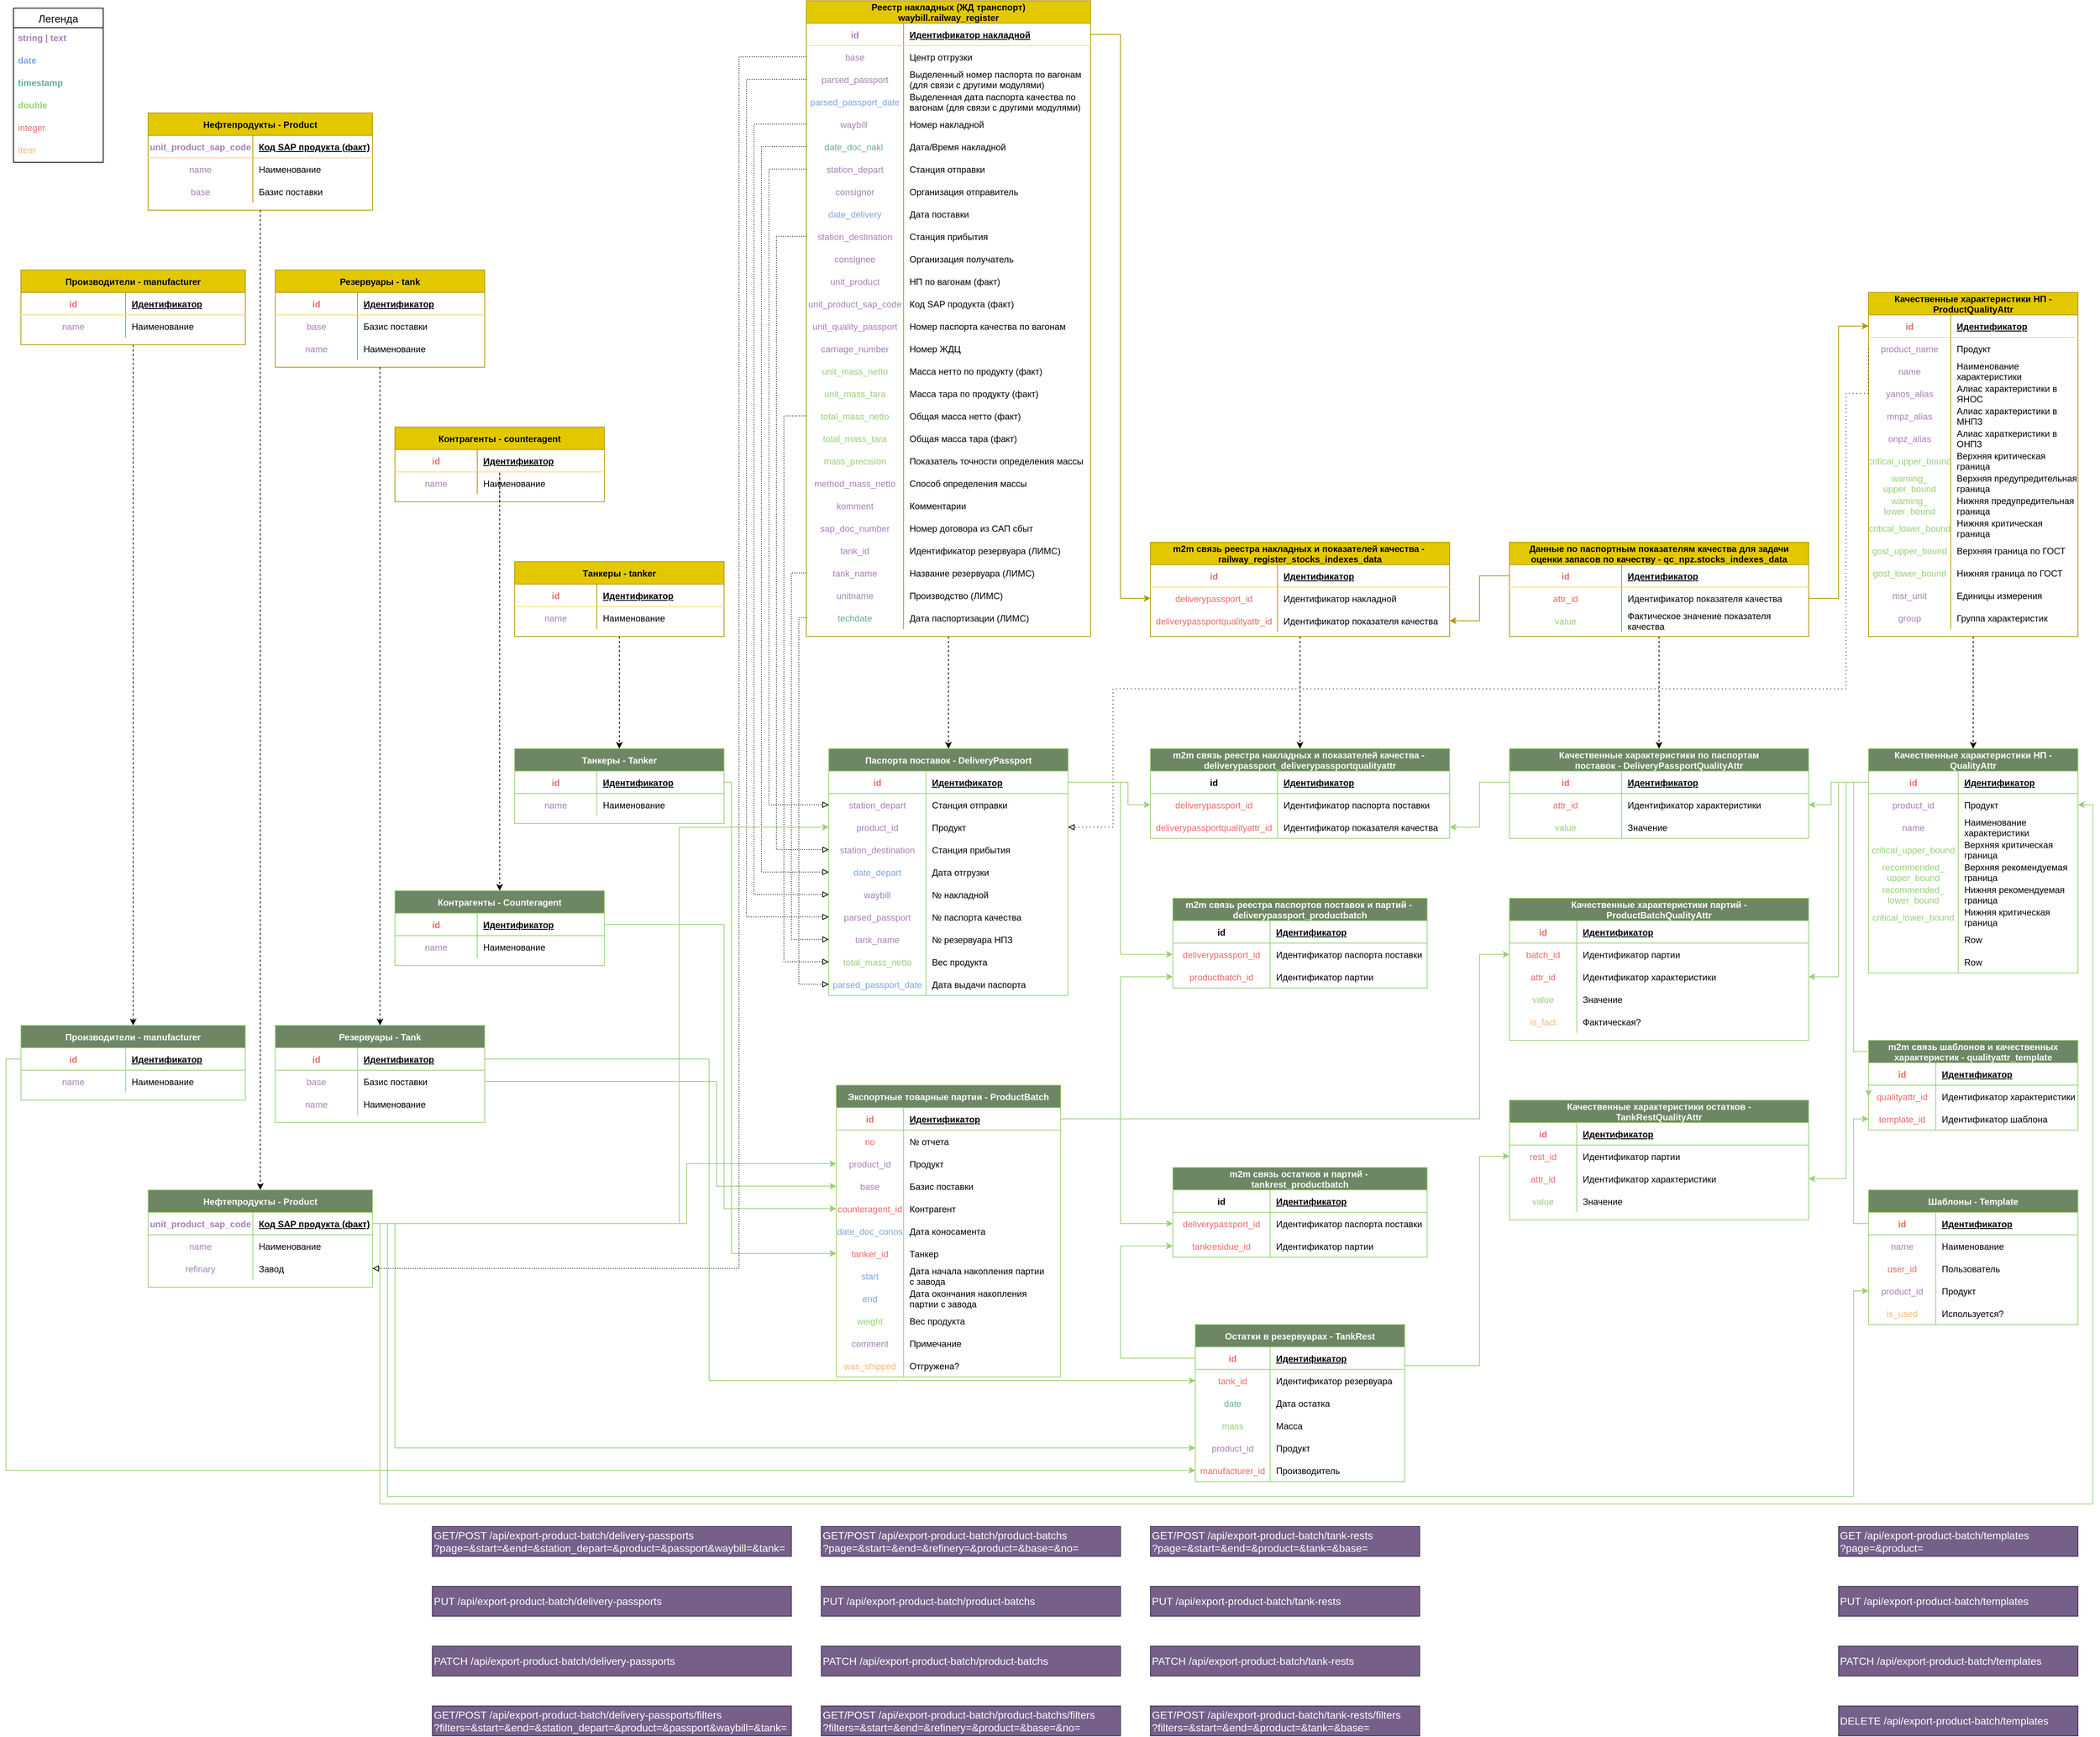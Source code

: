 <mxfile version="14.9.7" type="github">
  <diagram name="Page-1" id="5f0bae14-7c28-e335-631c-24af17079c00">
    <mxGraphModel dx="3231" dy="1134" grid="1" gridSize="10" guides="1" tooltips="1" connect="1" arrows="1" fold="1" page="0" pageScale="1" pageWidth="1100" pageHeight="850" background="none" math="0" shadow="0">
      <root>
        <mxCell id="0" />
        <mxCell id="1" parent="0" />
        <mxCell id="OKTao6-8tQ2HSba5QrjD-53" style="edgeStyle=orthogonalEdgeStyle;rounded=0;orthogonalLoop=1;jettySize=auto;html=1;exitX=0.5;exitY=1;exitDx=0;exitDy=0;entryX=0.5;entryY=0;entryDx=0;entryDy=0;dashed=1;fontColor=#EA6B66;" parent="1" source="CA9-zons2UcCvZ7FdS-7-17" target="boM8Fp75N3sVBavPqf3y-105" edge="1">
          <mxGeometry relative="1" as="geometry" />
        </mxCell>
        <mxCell id="CA9-zons2UcCvZ7FdS-7-17" value="Реестр накладных (ЖД транспорт)&#xa;waybill.railway_register" style="shape=table;startSize=30;container=1;collapsible=1;childLayout=tableLayout;fixedRows=1;rowLines=0;fontStyle=1;align=center;resizeLast=1;fillColor=#e3c800;strokeColor=#B09500;fontColor=#000000;" parent="1" vertex="1">
          <mxGeometry x="180" width="380" height="850.0" as="geometry">
            <mxRectangle x="180" y="6" width="240" height="30" as="alternateBounds" />
          </mxGeometry>
        </mxCell>
        <mxCell id="CA9-zons2UcCvZ7FdS-7-18" value="" style="shape=partialRectangle;collapsible=0;dropTarget=0;pointerEvents=0;fillColor=none;top=0;left=0;bottom=1;right=0;points=[[0,0.5],[1,0.5]];portConstraint=eastwest;strokeColor=#FFD966;" parent="CA9-zons2UcCvZ7FdS-7-17" vertex="1">
          <mxGeometry y="30" width="380" height="30" as="geometry" />
        </mxCell>
        <mxCell id="CA9-zons2UcCvZ7FdS-7-19" value="id" style="shape=partialRectangle;connectable=0;fillColor=none;top=0;left=0;bottom=0;right=0;fontStyle=1;overflow=hidden;fontColor=#A680B8;" parent="CA9-zons2UcCvZ7FdS-7-18" vertex="1">
          <mxGeometry width="130" height="30" as="geometry" />
        </mxCell>
        <mxCell id="CA9-zons2UcCvZ7FdS-7-20" value="Идентификатор накладной" style="shape=partialRectangle;connectable=0;fillColor=none;top=0;left=0;bottom=0;right=0;align=left;spacingLeft=6;fontStyle=5;overflow=hidden;" parent="CA9-zons2UcCvZ7FdS-7-18" vertex="1">
          <mxGeometry x="130" width="250" height="30" as="geometry" />
        </mxCell>
        <mxCell id="CA9-zons2UcCvZ7FdS-7-21" value="" style="shape=partialRectangle;collapsible=0;dropTarget=0;pointerEvents=0;fillColor=none;top=0;left=0;bottom=0;right=0;points=[[0,0.5],[1,0.5]];portConstraint=eastwest;" parent="CA9-zons2UcCvZ7FdS-7-17" vertex="1">
          <mxGeometry y="60" width="380" height="30" as="geometry" />
        </mxCell>
        <mxCell id="CA9-zons2UcCvZ7FdS-7-22" value="base" style="shape=partialRectangle;connectable=0;fillColor=none;top=0;left=0;bottom=0;right=0;editable=1;overflow=hidden;fontColor=#A680B8;fontStyle=0" parent="CA9-zons2UcCvZ7FdS-7-21" vertex="1">
          <mxGeometry width="130" height="30" as="geometry" />
        </mxCell>
        <mxCell id="CA9-zons2UcCvZ7FdS-7-23" value="Центр отгрузки" style="shape=partialRectangle;connectable=0;fillColor=none;top=0;left=0;bottom=0;right=0;align=left;spacingLeft=6;overflow=hidden;" parent="CA9-zons2UcCvZ7FdS-7-21" vertex="1">
          <mxGeometry x="130" width="250" height="30" as="geometry" />
        </mxCell>
        <mxCell id="CA9-zons2UcCvZ7FdS-7-24" value="" style="shape=partialRectangle;collapsible=0;dropTarget=0;pointerEvents=0;fillColor=none;top=0;left=0;bottom=0;right=0;points=[[0,0.5],[1,0.5]];portConstraint=eastwest;" parent="CA9-zons2UcCvZ7FdS-7-17" vertex="1">
          <mxGeometry y="90" width="380" height="30" as="geometry" />
        </mxCell>
        <mxCell id="CA9-zons2UcCvZ7FdS-7-25" value="parsed_passport" style="shape=partialRectangle;connectable=0;fillColor=none;top=0;left=0;bottom=0;right=0;editable=1;overflow=hidden;fontColor=#A680B8;fontStyle=0" parent="CA9-zons2UcCvZ7FdS-7-24" vertex="1">
          <mxGeometry width="130" height="30" as="geometry" />
        </mxCell>
        <mxCell id="CA9-zons2UcCvZ7FdS-7-26" value="Выделенный номер паспорта по вагонам &#xa;(для связи с другими модулями)" style="shape=partialRectangle;connectable=0;fillColor=none;top=0;left=0;bottom=0;right=0;align=left;spacingLeft=6;overflow=hidden;" parent="CA9-zons2UcCvZ7FdS-7-24" vertex="1">
          <mxGeometry x="130" width="250" height="30" as="geometry" />
        </mxCell>
        <mxCell id="CA9-zons2UcCvZ7FdS-7-27" value="" style="shape=partialRectangle;collapsible=0;dropTarget=0;pointerEvents=0;fillColor=none;top=0;left=0;bottom=0;right=0;points=[[0,0.5],[1,0.5]];portConstraint=eastwest;" parent="CA9-zons2UcCvZ7FdS-7-17" vertex="1">
          <mxGeometry y="120" width="380" height="30" as="geometry" />
        </mxCell>
        <mxCell id="CA9-zons2UcCvZ7FdS-7-28" value="parsed_passport_date" style="shape=partialRectangle;connectable=0;fillColor=none;top=0;left=0;bottom=0;right=0;editable=1;overflow=hidden;fontColor=#7EA6E0;fontStyle=0" parent="CA9-zons2UcCvZ7FdS-7-27" vertex="1">
          <mxGeometry width="130" height="30" as="geometry" />
        </mxCell>
        <mxCell id="CA9-zons2UcCvZ7FdS-7-29" value="Выделенная дата паспорта качества по &#xa;вагонам (для связи с другими модулями)" style="shape=partialRectangle;connectable=0;fillColor=none;top=0;left=0;bottom=0;right=0;align=left;spacingLeft=6;overflow=hidden;fontStyle=0;" parent="CA9-zons2UcCvZ7FdS-7-27" vertex="1">
          <mxGeometry x="130" width="250" height="30" as="geometry" />
        </mxCell>
        <mxCell id="CA9-zons2UcCvZ7FdS-7-39" value="" style="shape=partialRectangle;collapsible=0;dropTarget=0;pointerEvents=0;fillColor=none;top=0;left=0;bottom=0;right=0;points=[[0,0.5],[1,0.5]];portConstraint=eastwest;" parent="CA9-zons2UcCvZ7FdS-7-17" vertex="1">
          <mxGeometry y="150" width="380" height="30" as="geometry" />
        </mxCell>
        <mxCell id="CA9-zons2UcCvZ7FdS-7-40" value="waybill " style="shape=partialRectangle;connectable=0;fillColor=none;top=0;left=0;bottom=0;right=0;editable=1;overflow=hidden;fontColor=#A680B8;fontStyle=0" parent="CA9-zons2UcCvZ7FdS-7-39" vertex="1">
          <mxGeometry width="130" height="30" as="geometry" />
        </mxCell>
        <mxCell id="CA9-zons2UcCvZ7FdS-7-41" value="Номер накладной" style="shape=partialRectangle;connectable=0;fillColor=none;top=0;left=0;bottom=0;right=0;align=left;spacingLeft=6;overflow=hidden;" parent="CA9-zons2UcCvZ7FdS-7-39" vertex="1">
          <mxGeometry x="130" width="250" height="30" as="geometry" />
        </mxCell>
        <mxCell id="CA9-zons2UcCvZ7FdS-7-42" value="" style="shape=partialRectangle;collapsible=0;dropTarget=0;pointerEvents=0;fillColor=none;top=0;left=0;bottom=0;right=0;points=[[0,0.5],[1,0.5]];portConstraint=eastwest;" parent="CA9-zons2UcCvZ7FdS-7-17" vertex="1">
          <mxGeometry y="180" width="380" height="30" as="geometry" />
        </mxCell>
        <mxCell id="CA9-zons2UcCvZ7FdS-7-43" value="date_doc_nakl " style="shape=partialRectangle;connectable=0;fillColor=none;top=0;left=0;bottom=0;right=0;editable=1;overflow=hidden;fontColor=#67AB9F;" parent="CA9-zons2UcCvZ7FdS-7-42" vertex="1">
          <mxGeometry width="130" height="30" as="geometry" />
        </mxCell>
        <mxCell id="CA9-zons2UcCvZ7FdS-7-44" value="Дата/Время накладной" style="shape=partialRectangle;connectable=0;fillColor=none;top=0;left=0;bottom=0;right=0;align=left;spacingLeft=6;overflow=hidden;" parent="CA9-zons2UcCvZ7FdS-7-42" vertex="1">
          <mxGeometry x="130" width="250" height="30" as="geometry" />
        </mxCell>
        <mxCell id="CA9-zons2UcCvZ7FdS-7-45" value="" style="shape=partialRectangle;collapsible=0;dropTarget=0;pointerEvents=0;fillColor=none;top=0;left=0;bottom=0;right=0;points=[[0,0.5],[1,0.5]];portConstraint=eastwest;" parent="CA9-zons2UcCvZ7FdS-7-17" vertex="1">
          <mxGeometry y="210" width="380" height="30" as="geometry" />
        </mxCell>
        <mxCell id="CA9-zons2UcCvZ7FdS-7-46" value="station_depart" style="shape=partialRectangle;connectable=0;fillColor=none;top=0;left=0;bottom=0;right=0;editable=1;overflow=hidden;fontColor=#A680B8;fontStyle=0" parent="CA9-zons2UcCvZ7FdS-7-45" vertex="1">
          <mxGeometry width="130" height="30" as="geometry" />
        </mxCell>
        <mxCell id="CA9-zons2UcCvZ7FdS-7-47" value="Cтанция отправки" style="shape=partialRectangle;connectable=0;fillColor=none;top=0;left=0;bottom=0;right=0;align=left;spacingLeft=6;overflow=hidden;" parent="CA9-zons2UcCvZ7FdS-7-45" vertex="1">
          <mxGeometry x="130" width="250" height="30" as="geometry" />
        </mxCell>
        <mxCell id="CA9-zons2UcCvZ7FdS-7-49" value="" style="shape=partialRectangle;collapsible=0;dropTarget=0;pointerEvents=0;fillColor=none;top=0;left=0;bottom=0;right=0;points=[[0,0.5],[1,0.5]];portConstraint=eastwest;" parent="CA9-zons2UcCvZ7FdS-7-17" vertex="1">
          <mxGeometry y="240" width="380" height="30" as="geometry" />
        </mxCell>
        <mxCell id="CA9-zons2UcCvZ7FdS-7-50" value="consignor" style="shape=partialRectangle;connectable=0;fillColor=none;top=0;left=0;bottom=0;right=0;editable=1;overflow=hidden;fontColor=#A680B8;fontStyle=0" parent="CA9-zons2UcCvZ7FdS-7-49" vertex="1">
          <mxGeometry width="130" height="30" as="geometry" />
        </mxCell>
        <mxCell id="CA9-zons2UcCvZ7FdS-7-51" value="Организация отправитель" style="shape=partialRectangle;connectable=0;fillColor=none;top=0;left=0;bottom=0;right=0;align=left;spacingLeft=6;overflow=hidden;" parent="CA9-zons2UcCvZ7FdS-7-49" vertex="1">
          <mxGeometry x="130" width="250" height="30" as="geometry" />
        </mxCell>
        <mxCell id="CA9-zons2UcCvZ7FdS-7-52" value="" style="shape=partialRectangle;collapsible=0;dropTarget=0;pointerEvents=0;fillColor=none;top=0;left=0;bottom=0;right=0;points=[[0,0.5],[1,0.5]];portConstraint=eastwest;" parent="CA9-zons2UcCvZ7FdS-7-17" vertex="1">
          <mxGeometry y="270" width="380" height="30" as="geometry" />
        </mxCell>
        <mxCell id="CA9-zons2UcCvZ7FdS-7-53" value="date_delivery" style="shape=partialRectangle;connectable=0;fillColor=none;top=0;left=0;bottom=0;right=0;editable=1;overflow=hidden;fontColor=#7EA6E0;fontStyle=0" parent="CA9-zons2UcCvZ7FdS-7-52" vertex="1">
          <mxGeometry width="130" height="30" as="geometry" />
        </mxCell>
        <mxCell id="CA9-zons2UcCvZ7FdS-7-54" value="Дата поставки" style="shape=partialRectangle;connectable=0;fillColor=none;top=0;left=0;bottom=0;right=0;align=left;spacingLeft=6;overflow=hidden;" parent="CA9-zons2UcCvZ7FdS-7-52" vertex="1">
          <mxGeometry x="130" width="250" height="30" as="geometry" />
        </mxCell>
        <mxCell id="CA9-zons2UcCvZ7FdS-7-55" value="" style="shape=partialRectangle;collapsible=0;dropTarget=0;pointerEvents=0;fillColor=none;top=0;left=0;bottom=0;right=0;points=[[0,0.5],[1,0.5]];portConstraint=eastwest;" parent="CA9-zons2UcCvZ7FdS-7-17" vertex="1">
          <mxGeometry y="300" width="380" height="30" as="geometry" />
        </mxCell>
        <mxCell id="CA9-zons2UcCvZ7FdS-7-56" value="station_destination" style="shape=partialRectangle;connectable=0;fillColor=none;top=0;left=0;bottom=0;right=0;editable=1;overflow=hidden;fontColor=#A680B8;fontStyle=0" parent="CA9-zons2UcCvZ7FdS-7-55" vertex="1">
          <mxGeometry width="130" height="30" as="geometry" />
        </mxCell>
        <mxCell id="CA9-zons2UcCvZ7FdS-7-57" value="Станция прибытия" style="shape=partialRectangle;connectable=0;fillColor=none;top=0;left=0;bottom=0;right=0;align=left;spacingLeft=6;overflow=hidden;" parent="CA9-zons2UcCvZ7FdS-7-55" vertex="1">
          <mxGeometry x="130" width="250" height="30" as="geometry" />
        </mxCell>
        <mxCell id="CA9-zons2UcCvZ7FdS-7-58" value="" style="shape=partialRectangle;collapsible=0;dropTarget=0;pointerEvents=0;fillColor=none;top=0;left=0;bottom=0;right=0;points=[[0,0.5],[1,0.5]];portConstraint=eastwest;" parent="CA9-zons2UcCvZ7FdS-7-17" vertex="1">
          <mxGeometry y="330" width="380" height="30" as="geometry" />
        </mxCell>
        <mxCell id="CA9-zons2UcCvZ7FdS-7-59" value="consignee" style="shape=partialRectangle;connectable=0;fillColor=none;top=0;left=0;bottom=0;right=0;editable=1;overflow=hidden;fontColor=#A680B8;fontStyle=0" parent="CA9-zons2UcCvZ7FdS-7-58" vertex="1">
          <mxGeometry width="130" height="30" as="geometry" />
        </mxCell>
        <mxCell id="CA9-zons2UcCvZ7FdS-7-60" value="Организация получатель" style="shape=partialRectangle;connectable=0;fillColor=none;top=0;left=0;bottom=0;right=0;align=left;spacingLeft=6;overflow=hidden;" parent="CA9-zons2UcCvZ7FdS-7-58" vertex="1">
          <mxGeometry x="130" width="250" height="30" as="geometry" />
        </mxCell>
        <mxCell id="CA9-zons2UcCvZ7FdS-7-61" value="" style="shape=partialRectangle;collapsible=0;dropTarget=0;pointerEvents=0;fillColor=none;top=0;left=0;bottom=0;right=0;points=[[0,0.5],[1,0.5]];portConstraint=eastwest;" parent="CA9-zons2UcCvZ7FdS-7-17" vertex="1">
          <mxGeometry y="360" width="380" height="30" as="geometry" />
        </mxCell>
        <mxCell id="CA9-zons2UcCvZ7FdS-7-62" value="unit_product" style="shape=partialRectangle;connectable=0;fillColor=none;top=0;left=0;bottom=0;right=0;editable=1;overflow=hidden;fontColor=#A680B8;fontStyle=0" parent="CA9-zons2UcCvZ7FdS-7-61" vertex="1">
          <mxGeometry width="130" height="30" as="geometry" />
        </mxCell>
        <mxCell id="CA9-zons2UcCvZ7FdS-7-63" value="НП по вагонам (факт)" style="shape=partialRectangle;connectable=0;fillColor=none;top=0;left=0;bottom=0;right=0;align=left;spacingLeft=6;overflow=hidden;" parent="CA9-zons2UcCvZ7FdS-7-61" vertex="1">
          <mxGeometry x="130" width="250" height="30" as="geometry" />
        </mxCell>
        <mxCell id="CA9-zons2UcCvZ7FdS-7-64" value="" style="shape=partialRectangle;collapsible=0;dropTarget=0;pointerEvents=0;fillColor=none;top=0;left=0;bottom=0;right=0;points=[[0,0.5],[1,0.5]];portConstraint=eastwest;" parent="CA9-zons2UcCvZ7FdS-7-17" vertex="1">
          <mxGeometry y="390" width="380" height="30" as="geometry" />
        </mxCell>
        <mxCell id="CA9-zons2UcCvZ7FdS-7-65" value="unit_product_sap_code" style="shape=partialRectangle;connectable=0;fillColor=none;top=0;left=0;bottom=0;right=0;editable=1;overflow=hidden;fontColor=#A680B8;fontStyle=0" parent="CA9-zons2UcCvZ7FdS-7-64" vertex="1">
          <mxGeometry width="130" height="30" as="geometry" />
        </mxCell>
        <mxCell id="CA9-zons2UcCvZ7FdS-7-66" value="Код SAP продукта (факт)" style="shape=partialRectangle;connectable=0;fillColor=none;top=0;left=0;bottom=0;right=0;align=left;spacingLeft=6;overflow=hidden;" parent="CA9-zons2UcCvZ7FdS-7-64" vertex="1">
          <mxGeometry x="130" width="250" height="30" as="geometry" />
        </mxCell>
        <mxCell id="CA9-zons2UcCvZ7FdS-7-67" value="" style="shape=partialRectangle;collapsible=0;dropTarget=0;pointerEvents=0;fillColor=none;top=0;left=0;bottom=0;right=0;points=[[0,0.5],[1,0.5]];portConstraint=eastwest;" parent="CA9-zons2UcCvZ7FdS-7-17" vertex="1">
          <mxGeometry y="420" width="380" height="30" as="geometry" />
        </mxCell>
        <mxCell id="CA9-zons2UcCvZ7FdS-7-68" value="unit_quality_passport" style="shape=partialRectangle;connectable=0;fillColor=none;top=0;left=0;bottom=0;right=0;editable=1;overflow=hidden;fontColor=#A680B8;fontStyle=0" parent="CA9-zons2UcCvZ7FdS-7-67" vertex="1">
          <mxGeometry width="130" height="30" as="geometry" />
        </mxCell>
        <mxCell id="CA9-zons2UcCvZ7FdS-7-69" value="Номер паспорта качества по вагонам" style="shape=partialRectangle;connectable=0;fillColor=none;top=0;left=0;bottom=0;right=0;align=left;spacingLeft=6;overflow=hidden;" parent="CA9-zons2UcCvZ7FdS-7-67" vertex="1">
          <mxGeometry x="130" width="250" height="30" as="geometry" />
        </mxCell>
        <mxCell id="CA9-zons2UcCvZ7FdS-7-70" value="" style="shape=partialRectangle;collapsible=0;dropTarget=0;pointerEvents=0;fillColor=none;top=0;left=0;bottom=0;right=0;points=[[0,0.5],[1,0.5]];portConstraint=eastwest;" parent="CA9-zons2UcCvZ7FdS-7-17" vertex="1">
          <mxGeometry y="450" width="380" height="30" as="geometry" />
        </mxCell>
        <mxCell id="CA9-zons2UcCvZ7FdS-7-71" value="carriage_number" style="shape=partialRectangle;connectable=0;fillColor=none;top=0;left=0;bottom=0;right=0;editable=1;overflow=hidden;fontColor=#A680B8;fontStyle=0" parent="CA9-zons2UcCvZ7FdS-7-70" vertex="1">
          <mxGeometry width="130" height="30" as="geometry" />
        </mxCell>
        <mxCell id="CA9-zons2UcCvZ7FdS-7-72" value="Номер ЖДЦ" style="shape=partialRectangle;connectable=0;fillColor=none;top=0;left=0;bottom=0;right=0;align=left;spacingLeft=6;overflow=hidden;" parent="CA9-zons2UcCvZ7FdS-7-70" vertex="1">
          <mxGeometry x="130" width="250" height="30" as="geometry" />
        </mxCell>
        <mxCell id="CA9-zons2UcCvZ7FdS-7-73" value="" style="shape=partialRectangle;collapsible=0;dropTarget=0;pointerEvents=0;fillColor=none;top=0;left=0;bottom=0;right=0;points=[[0,0.5],[1,0.5]];portConstraint=eastwest;" parent="CA9-zons2UcCvZ7FdS-7-17" vertex="1">
          <mxGeometry y="480" width="380" height="30" as="geometry" />
        </mxCell>
        <mxCell id="CA9-zons2UcCvZ7FdS-7-74" value="unit_mass_netto" style="shape=partialRectangle;connectable=0;fillColor=none;top=0;left=0;bottom=0;right=0;editable=1;overflow=hidden;fontColor=#97D077;" parent="CA9-zons2UcCvZ7FdS-7-73" vertex="1">
          <mxGeometry width="130" height="30" as="geometry" />
        </mxCell>
        <mxCell id="CA9-zons2UcCvZ7FdS-7-75" value="Масса нетто по продукту (факт)" style="shape=partialRectangle;connectable=0;fillColor=none;top=0;left=0;bottom=0;right=0;align=left;spacingLeft=6;overflow=hidden;" parent="CA9-zons2UcCvZ7FdS-7-73" vertex="1">
          <mxGeometry x="130" width="250" height="30" as="geometry" />
        </mxCell>
        <mxCell id="CA9-zons2UcCvZ7FdS-7-76" value="" style="shape=partialRectangle;collapsible=0;dropTarget=0;pointerEvents=0;fillColor=none;top=0;left=0;bottom=0;right=0;points=[[0,0.5],[1,0.5]];portConstraint=eastwest;" parent="CA9-zons2UcCvZ7FdS-7-17" vertex="1">
          <mxGeometry y="510" width="380" height="30" as="geometry" />
        </mxCell>
        <mxCell id="CA9-zons2UcCvZ7FdS-7-77" value="unit_mass_tara" style="shape=partialRectangle;connectable=0;fillColor=none;top=0;left=0;bottom=0;right=0;editable=1;overflow=hidden;fontColor=#97D077;" parent="CA9-zons2UcCvZ7FdS-7-76" vertex="1">
          <mxGeometry width="130" height="30" as="geometry" />
        </mxCell>
        <mxCell id="CA9-zons2UcCvZ7FdS-7-78" value="Масса тара по продукту (факт)" style="shape=partialRectangle;connectable=0;fillColor=none;top=0;left=0;bottom=0;right=0;align=left;spacingLeft=6;overflow=hidden;" parent="CA9-zons2UcCvZ7FdS-7-76" vertex="1">
          <mxGeometry x="130" width="250" height="30" as="geometry" />
        </mxCell>
        <mxCell id="CA9-zons2UcCvZ7FdS-7-79" value="" style="shape=partialRectangle;collapsible=0;dropTarget=0;pointerEvents=0;fillColor=none;top=0;left=0;bottom=0;right=0;points=[[0,0.5],[1,0.5]];portConstraint=eastwest;fontColor=#A680B8;strokeColor=#B5739D;" parent="CA9-zons2UcCvZ7FdS-7-17" vertex="1">
          <mxGeometry y="540" width="380" height="30" as="geometry" />
        </mxCell>
        <mxCell id="CA9-zons2UcCvZ7FdS-7-80" value="total_mass_netto" style="shape=partialRectangle;connectable=0;fillColor=none;top=0;left=0;bottom=0;right=0;editable=1;overflow=hidden;fontColor=#97D077;" parent="CA9-zons2UcCvZ7FdS-7-79" vertex="1">
          <mxGeometry width="130" height="30" as="geometry" />
        </mxCell>
        <mxCell id="CA9-zons2UcCvZ7FdS-7-81" value="Общая масса нетто (факт)" style="shape=partialRectangle;connectable=0;fillColor=none;top=0;left=0;bottom=0;right=0;align=left;spacingLeft=6;overflow=hidden;" parent="CA9-zons2UcCvZ7FdS-7-79" vertex="1">
          <mxGeometry x="130" width="250" height="30" as="geometry" />
        </mxCell>
        <mxCell id="CA9-zons2UcCvZ7FdS-7-82" value="" style="shape=partialRectangle;collapsible=0;dropTarget=0;pointerEvents=0;fillColor=none;top=0;left=0;bottom=0;right=0;points=[[0,0.5],[1,0.5]];portConstraint=eastwest;fontColor=#A680B8;strokeColor=#B5739D;" parent="CA9-zons2UcCvZ7FdS-7-17" vertex="1">
          <mxGeometry y="570" width="380" height="30" as="geometry" />
        </mxCell>
        <mxCell id="CA9-zons2UcCvZ7FdS-7-83" value="total_mass_tara" style="shape=partialRectangle;connectable=0;fillColor=none;top=0;left=0;bottom=0;right=0;editable=1;overflow=hidden;fontColor=#97D077;" parent="CA9-zons2UcCvZ7FdS-7-82" vertex="1">
          <mxGeometry width="130" height="30" as="geometry" />
        </mxCell>
        <mxCell id="CA9-zons2UcCvZ7FdS-7-84" value="Общая масса тара (факт)" style="shape=partialRectangle;connectable=0;fillColor=none;top=0;left=0;bottom=0;right=0;align=left;spacingLeft=6;overflow=hidden;" parent="CA9-zons2UcCvZ7FdS-7-82" vertex="1">
          <mxGeometry x="130" width="250" height="30" as="geometry" />
        </mxCell>
        <mxCell id="CA9-zons2UcCvZ7FdS-7-85" value="" style="shape=partialRectangle;collapsible=0;dropTarget=0;pointerEvents=0;fillColor=none;top=0;left=0;bottom=0;right=0;points=[[0,0.5],[1,0.5]];portConstraint=eastwest;fontColor=#A680B8;strokeColor=#B5739D;" parent="CA9-zons2UcCvZ7FdS-7-17" vertex="1">
          <mxGeometry y="600" width="380" height="30" as="geometry" />
        </mxCell>
        <mxCell id="CA9-zons2UcCvZ7FdS-7-86" value="mass_precision" style="shape=partialRectangle;connectable=0;fillColor=none;top=0;left=0;bottom=0;right=0;editable=1;overflow=hidden;fontColor=#97D077;" parent="CA9-zons2UcCvZ7FdS-7-85" vertex="1">
          <mxGeometry width="130" height="30" as="geometry" />
        </mxCell>
        <mxCell id="CA9-zons2UcCvZ7FdS-7-87" value="Показатель точности определения массы" style="shape=partialRectangle;connectable=0;fillColor=none;top=0;left=0;bottom=0;right=0;align=left;spacingLeft=6;overflow=hidden;" parent="CA9-zons2UcCvZ7FdS-7-85" vertex="1">
          <mxGeometry x="130" width="250" height="30" as="geometry" />
        </mxCell>
        <mxCell id="CA9-zons2UcCvZ7FdS-7-88" value="" style="shape=partialRectangle;collapsible=0;dropTarget=0;pointerEvents=0;fillColor=none;top=0;left=0;bottom=0;right=0;points=[[0,0.5],[1,0.5]];portConstraint=eastwest;fontColor=#A680B8;strokeColor=#B5739D;" parent="CA9-zons2UcCvZ7FdS-7-17" vertex="1">
          <mxGeometry y="630" width="380" height="30" as="geometry" />
        </mxCell>
        <mxCell id="CA9-zons2UcCvZ7FdS-7-89" value="method_mass_netto" style="shape=partialRectangle;connectable=0;fillColor=none;top=0;left=0;bottom=0;right=0;editable=1;overflow=hidden;fontColor=#A680B8;" parent="CA9-zons2UcCvZ7FdS-7-88" vertex="1">
          <mxGeometry width="130" height="30" as="geometry" />
        </mxCell>
        <mxCell id="CA9-zons2UcCvZ7FdS-7-90" value="Способ определения массы" style="shape=partialRectangle;connectable=0;fillColor=none;top=0;left=0;bottom=0;right=0;align=left;spacingLeft=6;overflow=hidden;" parent="CA9-zons2UcCvZ7FdS-7-88" vertex="1">
          <mxGeometry x="130" width="250" height="30" as="geometry" />
        </mxCell>
        <mxCell id="CA9-zons2UcCvZ7FdS-7-91" value="" style="shape=partialRectangle;collapsible=0;dropTarget=0;pointerEvents=0;fillColor=none;top=0;left=0;bottom=0;right=0;points=[[0,0.5],[1,0.5]];portConstraint=eastwest;fontColor=#A680B8;strokeColor=#B5739D;" parent="CA9-zons2UcCvZ7FdS-7-17" vertex="1">
          <mxGeometry y="660" width="380" height="30" as="geometry" />
        </mxCell>
        <mxCell id="CA9-zons2UcCvZ7FdS-7-92" value="komment" style="shape=partialRectangle;connectable=0;fillColor=none;top=0;left=0;bottom=0;right=0;editable=1;overflow=hidden;fontColor=#A680B8;" parent="CA9-zons2UcCvZ7FdS-7-91" vertex="1">
          <mxGeometry width="130" height="30" as="geometry" />
        </mxCell>
        <mxCell id="CA9-zons2UcCvZ7FdS-7-93" value="Комментарии" style="shape=partialRectangle;connectable=0;fillColor=none;top=0;left=0;bottom=0;right=0;align=left;spacingLeft=6;overflow=hidden;" parent="CA9-zons2UcCvZ7FdS-7-91" vertex="1">
          <mxGeometry x="130" width="250" height="30" as="geometry" />
        </mxCell>
        <mxCell id="CA9-zons2UcCvZ7FdS-7-94" value="" style="shape=partialRectangle;collapsible=0;dropTarget=0;pointerEvents=0;fillColor=none;top=0;left=0;bottom=0;right=0;points=[[0,0.5],[1,0.5]];portConstraint=eastwest;fontColor=#A680B8;strokeColor=#B5739D;" parent="CA9-zons2UcCvZ7FdS-7-17" vertex="1">
          <mxGeometry y="690" width="380" height="30" as="geometry" />
        </mxCell>
        <mxCell id="CA9-zons2UcCvZ7FdS-7-95" value="sap_doc_number" style="shape=partialRectangle;connectable=0;fillColor=none;top=0;left=0;bottom=0;right=0;editable=1;overflow=hidden;fontColor=#A680B8;" parent="CA9-zons2UcCvZ7FdS-7-94" vertex="1">
          <mxGeometry width="130" height="30" as="geometry" />
        </mxCell>
        <mxCell id="CA9-zons2UcCvZ7FdS-7-96" value="Номер договора из САП сбыт" style="shape=partialRectangle;connectable=0;fillColor=none;top=0;left=0;bottom=0;right=0;align=left;spacingLeft=6;overflow=hidden;" parent="CA9-zons2UcCvZ7FdS-7-94" vertex="1">
          <mxGeometry x="130" width="250" height="30" as="geometry" />
        </mxCell>
        <mxCell id="CA9-zons2UcCvZ7FdS-7-97" value="" style="shape=partialRectangle;collapsible=0;dropTarget=0;pointerEvents=0;fillColor=none;top=0;left=0;bottom=0;right=0;points=[[0,0.5],[1,0.5]];portConstraint=eastwest;fontColor=#A680B8;strokeColor=#B5739D;" parent="CA9-zons2UcCvZ7FdS-7-17" vertex="1">
          <mxGeometry y="720" width="380" height="30" as="geometry" />
        </mxCell>
        <mxCell id="CA9-zons2UcCvZ7FdS-7-98" value="tank_id" style="shape=partialRectangle;connectable=0;fillColor=none;top=0;left=0;bottom=0;right=0;editable=1;overflow=hidden;fontColor=#A680B8;" parent="CA9-zons2UcCvZ7FdS-7-97" vertex="1">
          <mxGeometry width="130" height="30" as="geometry" />
        </mxCell>
        <mxCell id="CA9-zons2UcCvZ7FdS-7-99" value="Идентификатор резервуара (ЛИМС)" style="shape=partialRectangle;connectable=0;fillColor=none;top=0;left=0;bottom=0;right=0;align=left;spacingLeft=6;overflow=hidden;" parent="CA9-zons2UcCvZ7FdS-7-97" vertex="1">
          <mxGeometry x="130" width="250" height="30" as="geometry" />
        </mxCell>
        <mxCell id="CA9-zons2UcCvZ7FdS-7-100" value="" style="shape=partialRectangle;collapsible=0;dropTarget=0;pointerEvents=0;fillColor=none;top=0;left=0;bottom=0;right=0;points=[[0,0.5],[1,0.5]];portConstraint=eastwest;fontColor=#A680B8;strokeColor=#B5739D;" parent="CA9-zons2UcCvZ7FdS-7-17" vertex="1">
          <mxGeometry y="750" width="380" height="30" as="geometry" />
        </mxCell>
        <mxCell id="CA9-zons2UcCvZ7FdS-7-101" value="tank_name" style="shape=partialRectangle;connectable=0;fillColor=none;top=0;left=0;bottom=0;right=0;editable=1;overflow=hidden;fontColor=#A680B8;" parent="CA9-zons2UcCvZ7FdS-7-100" vertex="1">
          <mxGeometry width="130" height="30" as="geometry" />
        </mxCell>
        <mxCell id="CA9-zons2UcCvZ7FdS-7-102" value="Название резервуара (ЛИМС)" style="shape=partialRectangle;connectable=0;fillColor=none;top=0;left=0;bottom=0;right=0;align=left;spacingLeft=6;overflow=hidden;" parent="CA9-zons2UcCvZ7FdS-7-100" vertex="1">
          <mxGeometry x="130" width="250" height="30" as="geometry" />
        </mxCell>
        <mxCell id="CA9-zons2UcCvZ7FdS-7-103" value="" style="shape=partialRectangle;collapsible=0;dropTarget=0;pointerEvents=0;fillColor=none;top=0;left=0;bottom=0;right=0;points=[[0,0.5],[1,0.5]];portConstraint=eastwest;fontColor=#A680B8;strokeColor=#B5739D;" parent="CA9-zons2UcCvZ7FdS-7-17" vertex="1">
          <mxGeometry y="780" width="380" height="30" as="geometry" />
        </mxCell>
        <mxCell id="CA9-zons2UcCvZ7FdS-7-104" value="unitname" style="shape=partialRectangle;connectable=0;fillColor=none;top=0;left=0;bottom=0;right=0;editable=1;overflow=hidden;fontColor=#A680B8;" parent="CA9-zons2UcCvZ7FdS-7-103" vertex="1">
          <mxGeometry width="130" height="30" as="geometry" />
        </mxCell>
        <mxCell id="CA9-zons2UcCvZ7FdS-7-105" value="Производство (ЛИМС)" style="shape=partialRectangle;connectable=0;fillColor=none;top=0;left=0;bottom=0;right=0;align=left;spacingLeft=6;overflow=hidden;" parent="CA9-zons2UcCvZ7FdS-7-103" vertex="1">
          <mxGeometry x="130" width="250" height="30" as="geometry" />
        </mxCell>
        <mxCell id="CA9-zons2UcCvZ7FdS-7-106" value="" style="shape=partialRectangle;collapsible=0;dropTarget=0;pointerEvents=0;fillColor=none;top=0;left=0;bottom=0;right=0;points=[[0,0.5],[1,0.5]];portConstraint=eastwest;fontColor=#A680B8;strokeColor=#B5739D;" parent="CA9-zons2UcCvZ7FdS-7-17" vertex="1">
          <mxGeometry y="810" width="380" height="30" as="geometry" />
        </mxCell>
        <mxCell id="CA9-zons2UcCvZ7FdS-7-107" value="techdate" style="shape=partialRectangle;connectable=0;fillColor=none;top=0;left=0;bottom=0;right=0;editable=1;overflow=hidden;fontColor=#67AB9F;" parent="CA9-zons2UcCvZ7FdS-7-106" vertex="1">
          <mxGeometry width="130" height="30" as="geometry" />
        </mxCell>
        <mxCell id="CA9-zons2UcCvZ7FdS-7-108" value="Дата паспортизации (ЛИМС)" style="shape=partialRectangle;connectable=0;fillColor=none;top=0;left=0;bottom=0;right=0;align=left;spacingLeft=6;overflow=hidden;" parent="CA9-zons2UcCvZ7FdS-7-106" vertex="1">
          <mxGeometry x="130" width="250" height="30" as="geometry" />
        </mxCell>
        <mxCell id="CA9-zons2UcCvZ7FdS-7-127" value="Легенда" style="swimlane;fontStyle=0;childLayout=stackLayout;horizontal=1;startSize=26;horizontalStack=0;resizeParent=1;resizeParentMax=0;resizeLast=0;collapsible=1;marginBottom=0;align=center;fontSize=14;fillColor=none;" parent="1" vertex="1">
          <mxGeometry x="-880" y="10" width="120" height="206" as="geometry" />
        </mxCell>
        <mxCell id="CA9-zons2UcCvZ7FdS-7-128" value="string | text" style="text;strokeColor=none;fillColor=none;spacingLeft=4;spacingRight=4;overflow=hidden;rotatable=0;points=[[0,0.5],[1,0.5]];portConstraint=eastwest;fontSize=12;fontColor=#A680B8;fontStyle=1" parent="CA9-zons2UcCvZ7FdS-7-127" vertex="1">
          <mxGeometry y="26" width="120" height="30" as="geometry" />
        </mxCell>
        <mxCell id="CA9-zons2UcCvZ7FdS-7-129" value="date" style="text;strokeColor=none;fillColor=none;spacingLeft=4;spacingRight=4;overflow=hidden;rotatable=0;points=[[0,0.5],[1,0.5]];portConstraint=eastwest;fontSize=12;fontColor=#7EA6E0;fontStyle=1" parent="CA9-zons2UcCvZ7FdS-7-127" vertex="1">
          <mxGeometry y="56" width="120" height="30" as="geometry" />
        </mxCell>
        <mxCell id="CA9-zons2UcCvZ7FdS-7-130" value="timestamp" style="text;strokeColor=none;fillColor=none;spacingLeft=4;spacingRight=4;overflow=hidden;rotatable=0;points=[[0,0.5],[1,0.5]];portConstraint=eastwest;fontSize=12;fontColor=#67AB9F;fontStyle=1" parent="CA9-zons2UcCvZ7FdS-7-127" vertex="1">
          <mxGeometry y="86" width="120" height="30" as="geometry" />
        </mxCell>
        <mxCell id="CA9-zons2UcCvZ7FdS-7-131" value="double" style="text;strokeColor=none;fillColor=none;spacingLeft=4;spacingRight=4;overflow=hidden;rotatable=0;points=[[0,0.5],[1,0.5]];portConstraint=eastwest;fontSize=12;fontColor=#97D077;fontStyle=1" parent="CA9-zons2UcCvZ7FdS-7-127" vertex="1">
          <mxGeometry y="116" width="120" height="30" as="geometry" />
        </mxCell>
        <mxCell id="CA9-zons2UcCvZ7FdS-7-214" value="integer" style="text;strokeColor=none;fillColor=none;spacingLeft=4;spacingRight=4;overflow=hidden;rotatable=0;points=[[0,0.5],[1,0.5]];portConstraint=eastwest;fontSize=12;fontColor=#EA6B66;" parent="CA9-zons2UcCvZ7FdS-7-127" vertex="1">
          <mxGeometry y="146" width="120" height="30" as="geometry" />
        </mxCell>
        <mxCell id="8z62DJYcFpj8DUtfbUGO-28" value="Item" style="text;strokeColor=none;fillColor=none;spacingLeft=4;spacingRight=4;overflow=hidden;rotatable=0;points=[[0,0.5],[1,0.5]];portConstraint=eastwest;fontSize=12;fontColor=#FFB570;" parent="CA9-zons2UcCvZ7FdS-7-127" vertex="1">
          <mxGeometry y="176" width="120" height="30" as="geometry" />
        </mxCell>
        <mxCell id="OKTao6-8tQ2HSba5QrjD-51" style="edgeStyle=orthogonalEdgeStyle;rounded=0;orthogonalLoop=1;jettySize=auto;html=1;exitX=0.5;exitY=1;exitDx=0;exitDy=0;dashed=1;fontColor=#EA6B66;entryX=0.5;entryY=0;entryDx=0;entryDy=0;" parent="1" source="CA9-zons2UcCvZ7FdS-7-132" target="boM8Fp75N3sVBavPqf3y-151" edge="1">
          <mxGeometry relative="1" as="geometry" />
        </mxCell>
        <mxCell id="CA9-zons2UcCvZ7FdS-7-132" value="Данные по паспортным показателям качества для задачи &#xa;оценки запасов по качеству - qc_npz.stocks_indexes_data" style="shape=table;startSize=30;container=1;collapsible=1;childLayout=tableLayout;fixedRows=1;rowLines=0;fontStyle=1;align=center;resizeLast=1;fillColor=#e3c800;strokeColor=#B09500;fontColor=#000000;" parent="1" vertex="1">
          <mxGeometry x="1120" y="724" width="400" height="126" as="geometry">
            <mxRectangle x="590" y="6" width="380" height="30" as="alternateBounds" />
          </mxGeometry>
        </mxCell>
        <mxCell id="OKTao6-8tQ2HSba5QrjD-60" value="" style="shape=partialRectangle;collapsible=0;dropTarget=0;pointerEvents=0;fillColor=none;top=0;left=0;bottom=1;right=0;points=[[0,0.5],[1,0.5]];portConstraint=eastwest;fontColor=#A680B8;strokeColor=#FFD966;" parent="CA9-zons2UcCvZ7FdS-7-132" vertex="1">
          <mxGeometry y="30" width="400" height="30" as="geometry" />
        </mxCell>
        <mxCell id="OKTao6-8tQ2HSba5QrjD-61" value="id" style="shape=partialRectangle;connectable=0;fillColor=none;top=0;left=0;bottom=0;right=0;fontStyle=1;overflow=hidden;fontColor=#EA6B66;" parent="OKTao6-8tQ2HSba5QrjD-60" vertex="1">
          <mxGeometry width="150" height="30" as="geometry" />
        </mxCell>
        <mxCell id="OKTao6-8tQ2HSba5QrjD-62" value="Идентификатор" style="shape=partialRectangle;connectable=0;fillColor=none;top=0;left=0;bottom=0;right=0;align=left;spacingLeft=6;fontStyle=5;overflow=hidden;" parent="OKTao6-8tQ2HSba5QrjD-60" vertex="1">
          <mxGeometry x="150" width="250" height="30" as="geometry" />
        </mxCell>
        <mxCell id="CA9-zons2UcCvZ7FdS-7-175" value="" style="shape=partialRectangle;collapsible=0;dropTarget=0;pointerEvents=0;fillColor=none;top=0;left=0;bottom=0;right=0;points=[[0,0.5],[1,0.5]];portConstraint=eastwest;" parent="CA9-zons2UcCvZ7FdS-7-132" vertex="1">
          <mxGeometry y="60" width="400" height="30" as="geometry" />
        </mxCell>
        <mxCell id="CA9-zons2UcCvZ7FdS-7-176" value="attr_id" style="shape=partialRectangle;connectable=0;fillColor=none;top=0;left=0;bottom=0;right=0;editable=1;overflow=hidden;fontStyle=0;strokeColor=#EA6B66;fontColor=#EA6B66;" parent="CA9-zons2UcCvZ7FdS-7-175" vertex="1">
          <mxGeometry width="150" height="30" as="geometry" />
        </mxCell>
        <mxCell id="CA9-zons2UcCvZ7FdS-7-177" value="Идентификатор показателя качества" style="shape=partialRectangle;connectable=0;fillColor=none;top=0;left=0;bottom=0;right=0;align=left;spacingLeft=6;overflow=hidden;" parent="CA9-zons2UcCvZ7FdS-7-175" vertex="1">
          <mxGeometry x="150" width="250" height="30" as="geometry" />
        </mxCell>
        <mxCell id="CA9-zons2UcCvZ7FdS-7-178" value="" style="shape=partialRectangle;collapsible=0;dropTarget=0;pointerEvents=0;fillColor=none;top=0;left=0;bottom=0;right=0;points=[[0,0.5],[1,0.5]];portConstraint=eastwest;" parent="CA9-zons2UcCvZ7FdS-7-132" vertex="1">
          <mxGeometry y="90" width="400" height="30" as="geometry" />
        </mxCell>
        <mxCell id="CA9-zons2UcCvZ7FdS-7-179" value="value" style="shape=partialRectangle;connectable=0;fillColor=none;top=0;left=0;bottom=0;right=0;editable=1;overflow=hidden;fontColor=#97D077;" parent="CA9-zons2UcCvZ7FdS-7-178" vertex="1">
          <mxGeometry width="150" height="30" as="geometry" />
        </mxCell>
        <mxCell id="CA9-zons2UcCvZ7FdS-7-180" value="Фактическое значение показателя &#xa;качества" style="shape=partialRectangle;connectable=0;fillColor=none;top=0;left=0;bottom=0;right=0;align=left;spacingLeft=6;overflow=hidden;" parent="CA9-zons2UcCvZ7FdS-7-178" vertex="1">
          <mxGeometry x="150" width="250" height="30" as="geometry" />
        </mxCell>
        <mxCell id="CA9-zons2UcCvZ7FdS-7-264" value="Экспортные товарные партии - ProductBatch" style="shape=table;startSize=30;container=1;collapsible=1;childLayout=tableLayout;fixedRows=1;rowLines=0;fontStyle=1;align=center;resizeLast=1;fontColor=#ffffff;fillColor=#6d8764;strokeColor=#97D077;" parent="1" vertex="1">
          <mxGeometry x="220" y="1450" width="300" height="390" as="geometry" />
        </mxCell>
        <mxCell id="CA9-zons2UcCvZ7FdS-7-268" value="" style="shape=partialRectangle;collapsible=0;dropTarget=0;pointerEvents=0;fillColor=none;top=0;left=0;bottom=1;right=0;points=[[0,0.5],[1,0.5]];portConstraint=eastwest;strokeColor=#97D077;" parent="CA9-zons2UcCvZ7FdS-7-264" vertex="1">
          <mxGeometry y="30" width="300" height="30" as="geometry" />
        </mxCell>
        <mxCell id="CA9-zons2UcCvZ7FdS-7-269" value="id" style="shape=partialRectangle;connectable=0;fillColor=none;top=0;left=0;bottom=0;right=0;fontStyle=1;overflow=hidden;fontColor=#EA6B66;" parent="CA9-zons2UcCvZ7FdS-7-268" vertex="1">
          <mxGeometry width="90" height="30" as="geometry" />
        </mxCell>
        <mxCell id="CA9-zons2UcCvZ7FdS-7-270" value="Идентификатор" style="shape=partialRectangle;connectable=0;fillColor=none;top=0;left=0;bottom=0;right=0;align=left;spacingLeft=6;fontStyle=5;overflow=hidden;" parent="CA9-zons2UcCvZ7FdS-7-268" vertex="1">
          <mxGeometry x="90" width="210" height="30" as="geometry" />
        </mxCell>
        <mxCell id="CA9-zons2UcCvZ7FdS-7-271" value="" style="shape=partialRectangle;collapsible=0;dropTarget=0;pointerEvents=0;fillColor=none;top=0;left=0;bottom=0;right=0;points=[[0,0.5],[1,0.5]];portConstraint=eastwest;" parent="CA9-zons2UcCvZ7FdS-7-264" vertex="1">
          <mxGeometry y="60" width="300" height="30" as="geometry" />
        </mxCell>
        <mxCell id="CA9-zons2UcCvZ7FdS-7-272" value="no" style="shape=partialRectangle;connectable=0;fillColor=none;top=0;left=0;bottom=0;right=0;editable=1;overflow=hidden;fontColor=#EA6B66;" parent="CA9-zons2UcCvZ7FdS-7-271" vertex="1">
          <mxGeometry width="90" height="30" as="geometry" />
        </mxCell>
        <mxCell id="CA9-zons2UcCvZ7FdS-7-273" value="№ отчета" style="shape=partialRectangle;connectable=0;fillColor=none;top=0;left=0;bottom=0;right=0;align=left;spacingLeft=6;overflow=hidden;" parent="CA9-zons2UcCvZ7FdS-7-271" vertex="1">
          <mxGeometry x="90" width="210" height="30" as="geometry" />
        </mxCell>
        <mxCell id="CA9-zons2UcCvZ7FdS-7-274" value="" style="shape=partialRectangle;collapsible=0;dropTarget=0;pointerEvents=0;fillColor=none;top=0;left=0;bottom=0;right=0;points=[[0,0.5],[1,0.5]];portConstraint=eastwest;" parent="CA9-zons2UcCvZ7FdS-7-264" vertex="1">
          <mxGeometry y="90" width="300" height="30" as="geometry" />
        </mxCell>
        <mxCell id="CA9-zons2UcCvZ7FdS-7-275" value="product_id" style="shape=partialRectangle;connectable=0;fillColor=none;top=0;left=0;bottom=0;right=0;editable=1;overflow=hidden;fontColor=#A680B8;" parent="CA9-zons2UcCvZ7FdS-7-274" vertex="1">
          <mxGeometry width="90" height="30" as="geometry" />
        </mxCell>
        <mxCell id="CA9-zons2UcCvZ7FdS-7-276" value="Продукт" style="shape=partialRectangle;connectable=0;fillColor=none;top=0;left=0;bottom=0;right=0;align=left;spacingLeft=6;overflow=hidden;" parent="CA9-zons2UcCvZ7FdS-7-274" vertex="1">
          <mxGeometry x="90" width="210" height="30" as="geometry" />
        </mxCell>
        <mxCell id="CA9-zons2UcCvZ7FdS-7-277" value="" style="shape=partialRectangle;collapsible=0;dropTarget=0;pointerEvents=0;fillColor=none;top=0;left=0;bottom=0;right=0;points=[[0,0.5],[1,0.5]];portConstraint=eastwest;fontColor=#EA6B66;strokeColor=#B5739D;" parent="CA9-zons2UcCvZ7FdS-7-264" vertex="1">
          <mxGeometry y="120" width="300" height="30" as="geometry" />
        </mxCell>
        <mxCell id="CA9-zons2UcCvZ7FdS-7-278" value="base" style="shape=partialRectangle;connectable=0;fillColor=none;top=0;left=0;bottom=0;right=0;editable=1;overflow=hidden;fontColor=#A680B8;" parent="CA9-zons2UcCvZ7FdS-7-277" vertex="1">
          <mxGeometry width="90" height="30" as="geometry" />
        </mxCell>
        <mxCell id="CA9-zons2UcCvZ7FdS-7-279" value="Базис поставки" style="shape=partialRectangle;connectable=0;fillColor=none;top=0;left=0;bottom=0;right=0;align=left;spacingLeft=6;overflow=hidden;" parent="CA9-zons2UcCvZ7FdS-7-277" vertex="1">
          <mxGeometry x="90" width="210" height="30" as="geometry" />
        </mxCell>
        <mxCell id="CA9-zons2UcCvZ7FdS-7-280" value="" style="shape=partialRectangle;collapsible=0;dropTarget=0;pointerEvents=0;fillColor=none;top=0;left=0;bottom=0;right=0;points=[[0,0.5],[1,0.5]];portConstraint=eastwest;fontColor=#EA6B66;strokeColor=#B5739D;" parent="CA9-zons2UcCvZ7FdS-7-264" vertex="1">
          <mxGeometry y="150" width="300" height="30" as="geometry" />
        </mxCell>
        <mxCell id="CA9-zons2UcCvZ7FdS-7-281" value="counteragent_id" style="shape=partialRectangle;connectable=0;fillColor=none;top=0;left=0;bottom=0;right=0;editable=1;overflow=hidden;fontColor=#EA6B66;" parent="CA9-zons2UcCvZ7FdS-7-280" vertex="1">
          <mxGeometry width="90" height="30" as="geometry" />
        </mxCell>
        <mxCell id="CA9-zons2UcCvZ7FdS-7-282" value="Контрагент" style="shape=partialRectangle;connectable=0;fillColor=none;top=0;left=0;bottom=0;right=0;align=left;spacingLeft=6;overflow=hidden;" parent="CA9-zons2UcCvZ7FdS-7-280" vertex="1">
          <mxGeometry x="90" width="210" height="30" as="geometry" />
        </mxCell>
        <mxCell id="CA9-zons2UcCvZ7FdS-7-283" value="" style="shape=partialRectangle;collapsible=0;dropTarget=0;pointerEvents=0;fillColor=none;top=0;left=0;bottom=0;right=0;points=[[0,0.5],[1,0.5]];portConstraint=eastwest;fontColor=#EA6B66;strokeColor=#B5739D;" parent="CA9-zons2UcCvZ7FdS-7-264" vertex="1">
          <mxGeometry y="180" width="300" height="30" as="geometry" />
        </mxCell>
        <mxCell id="CA9-zons2UcCvZ7FdS-7-284" value="date_doc_conos" style="shape=partialRectangle;connectable=0;fillColor=none;top=0;left=0;bottom=0;right=0;editable=1;overflow=hidden;fontColor=#7EA6E0;" parent="CA9-zons2UcCvZ7FdS-7-283" vertex="1">
          <mxGeometry width="90" height="30" as="geometry" />
        </mxCell>
        <mxCell id="CA9-zons2UcCvZ7FdS-7-285" value="Дата коносамента" style="shape=partialRectangle;connectable=0;fillColor=none;top=0;left=0;bottom=0;right=0;align=left;spacingLeft=6;overflow=hidden;" parent="CA9-zons2UcCvZ7FdS-7-283" vertex="1">
          <mxGeometry x="90" width="210" height="30" as="geometry" />
        </mxCell>
        <mxCell id="CA9-zons2UcCvZ7FdS-7-286" value="" style="shape=partialRectangle;collapsible=0;dropTarget=0;pointerEvents=0;fillColor=none;top=0;left=0;bottom=0;right=0;points=[[0,0.5],[1,0.5]];portConstraint=eastwest;fontColor=#EA6B66;strokeColor=#B5739D;" parent="CA9-zons2UcCvZ7FdS-7-264" vertex="1">
          <mxGeometry y="210" width="300" height="30" as="geometry" />
        </mxCell>
        <mxCell id="CA9-zons2UcCvZ7FdS-7-287" value="tanker_id" style="shape=partialRectangle;connectable=0;fillColor=none;top=0;left=0;bottom=0;right=0;editable=1;overflow=hidden;fontColor=#EA6B66;" parent="CA9-zons2UcCvZ7FdS-7-286" vertex="1">
          <mxGeometry width="90" height="30" as="geometry" />
        </mxCell>
        <mxCell id="CA9-zons2UcCvZ7FdS-7-288" value="Танкер" style="shape=partialRectangle;connectable=0;fillColor=none;top=0;left=0;bottom=0;right=0;align=left;spacingLeft=6;overflow=hidden;" parent="CA9-zons2UcCvZ7FdS-7-286" vertex="1">
          <mxGeometry x="90" width="210" height="30" as="geometry" />
        </mxCell>
        <mxCell id="CA9-zons2UcCvZ7FdS-7-289" value="" style="shape=partialRectangle;collapsible=0;dropTarget=0;pointerEvents=0;fillColor=none;top=0;left=0;bottom=0;right=0;points=[[0,0.5],[1,0.5]];portConstraint=eastwest;fontColor=#EA6B66;strokeColor=#B5739D;" parent="CA9-zons2UcCvZ7FdS-7-264" vertex="1">
          <mxGeometry y="240" width="300" height="30" as="geometry" />
        </mxCell>
        <mxCell id="CA9-zons2UcCvZ7FdS-7-290" value="start" style="shape=partialRectangle;connectable=0;fillColor=none;top=0;left=0;bottom=0;right=0;editable=1;overflow=hidden;fontColor=#7EA6E0;" parent="CA9-zons2UcCvZ7FdS-7-289" vertex="1">
          <mxGeometry width="90" height="30" as="geometry" />
        </mxCell>
        <mxCell id="CA9-zons2UcCvZ7FdS-7-291" value="Дата начала накопления партии &#xa;с завода" style="shape=partialRectangle;connectable=0;fillColor=none;top=0;left=0;bottom=0;right=0;align=left;spacingLeft=6;overflow=hidden;" parent="CA9-zons2UcCvZ7FdS-7-289" vertex="1">
          <mxGeometry x="90" width="210" height="30" as="geometry" />
        </mxCell>
        <mxCell id="CA9-zons2UcCvZ7FdS-7-292" value="" style="shape=partialRectangle;collapsible=0;dropTarget=0;pointerEvents=0;fillColor=none;top=0;left=0;bottom=0;right=0;points=[[0,0.5],[1,0.5]];portConstraint=eastwest;fontColor=#EA6B66;strokeColor=#B5739D;" parent="CA9-zons2UcCvZ7FdS-7-264" vertex="1">
          <mxGeometry y="270" width="300" height="30" as="geometry" />
        </mxCell>
        <mxCell id="CA9-zons2UcCvZ7FdS-7-293" value="end" style="shape=partialRectangle;connectable=0;fillColor=none;top=0;left=0;bottom=0;right=0;editable=1;overflow=hidden;fontColor=#7EA6E0;" parent="CA9-zons2UcCvZ7FdS-7-292" vertex="1">
          <mxGeometry width="90" height="30" as="geometry" />
        </mxCell>
        <mxCell id="CA9-zons2UcCvZ7FdS-7-294" value="Дата окончания накопления &#xa;партии с завода" style="shape=partialRectangle;connectable=0;fillColor=none;top=0;left=0;bottom=0;right=0;align=left;spacingLeft=6;overflow=hidden;" parent="CA9-zons2UcCvZ7FdS-7-292" vertex="1">
          <mxGeometry x="90" width="210" height="30" as="geometry" />
        </mxCell>
        <mxCell id="CA9-zons2UcCvZ7FdS-7-295" value="" style="shape=partialRectangle;collapsible=0;dropTarget=0;pointerEvents=0;fillColor=none;top=0;left=0;bottom=0;right=0;points=[[0,0.5],[1,0.5]];portConstraint=eastwest;fontColor=#EA6B66;strokeColor=#B5739D;" parent="CA9-zons2UcCvZ7FdS-7-264" vertex="1">
          <mxGeometry y="300" width="300" height="30" as="geometry" />
        </mxCell>
        <mxCell id="CA9-zons2UcCvZ7FdS-7-296" value="weight" style="shape=partialRectangle;connectable=0;fillColor=none;top=0;left=0;bottom=0;right=0;editable=1;overflow=hidden;fontColor=#97D077;" parent="CA9-zons2UcCvZ7FdS-7-295" vertex="1">
          <mxGeometry width="90" height="30" as="geometry" />
        </mxCell>
        <mxCell id="CA9-zons2UcCvZ7FdS-7-297" value="Вес продукта" style="shape=partialRectangle;connectable=0;fillColor=none;top=0;left=0;bottom=0;right=0;align=left;spacingLeft=6;overflow=hidden;" parent="CA9-zons2UcCvZ7FdS-7-295" vertex="1">
          <mxGeometry x="90" width="210" height="30" as="geometry" />
        </mxCell>
        <mxCell id="boM8Fp75N3sVBavPqf3y-1" value="" style="shape=partialRectangle;collapsible=0;dropTarget=0;pointerEvents=0;fillColor=none;top=0;left=0;bottom=0;right=0;points=[[0,0.5],[1,0.5]];portConstraint=eastwest;" parent="CA9-zons2UcCvZ7FdS-7-264" vertex="1">
          <mxGeometry y="330" width="300" height="30" as="geometry" />
        </mxCell>
        <mxCell id="boM8Fp75N3sVBavPqf3y-2" value="comment" style="shape=partialRectangle;connectable=0;fillColor=none;top=0;left=0;bottom=0;right=0;editable=1;overflow=hidden;fontColor=#A680B8;" parent="boM8Fp75N3sVBavPqf3y-1" vertex="1">
          <mxGeometry width="90" height="30" as="geometry" />
        </mxCell>
        <mxCell id="boM8Fp75N3sVBavPqf3y-3" value="Примечание" style="shape=partialRectangle;connectable=0;fillColor=none;top=0;left=0;bottom=0;right=0;align=left;spacingLeft=6;overflow=hidden;" parent="boM8Fp75N3sVBavPqf3y-1" vertex="1">
          <mxGeometry x="90" width="210" height="30" as="geometry" />
        </mxCell>
        <mxCell id="8z62DJYcFpj8DUtfbUGO-29" value="" style="shape=partialRectangle;collapsible=0;dropTarget=0;pointerEvents=0;fillColor=none;top=0;left=0;bottom=0;right=0;points=[[0,0.5],[1,0.5]];portConstraint=eastwest;fontColor=#FFB570;strokeColor=#EA6B66;" parent="CA9-zons2UcCvZ7FdS-7-264" vertex="1">
          <mxGeometry y="360" width="300" height="30" as="geometry" />
        </mxCell>
        <mxCell id="8z62DJYcFpj8DUtfbUGO-30" value="was_shipped" style="shape=partialRectangle;connectable=0;fillColor=none;top=0;left=0;bottom=0;right=0;editable=1;overflow=hidden;fontColor=#FFB570;" parent="8z62DJYcFpj8DUtfbUGO-29" vertex="1">
          <mxGeometry width="90" height="30" as="geometry" />
        </mxCell>
        <mxCell id="8z62DJYcFpj8DUtfbUGO-31" value="Отгружена?" style="shape=partialRectangle;connectable=0;fillColor=none;top=0;left=0;bottom=0;right=0;align=left;spacingLeft=6;overflow=hidden;" parent="8z62DJYcFpj8DUtfbUGO-29" vertex="1">
          <mxGeometry x="90" width="210" height="30" as="geometry" />
        </mxCell>
        <mxCell id="boM8Fp75N3sVBavPqf3y-4" value="Качественные характеристики партий - &#xa;ProductBatchQualityAttr" style="shape=table;startSize=30;container=1;collapsible=1;childLayout=tableLayout;fixedRows=1;rowLines=0;fontStyle=1;align=center;resizeLast=1;fontColor=#ffffff;fillColor=#6d8764;strokeColor=#97D077;" parent="1" vertex="1">
          <mxGeometry x="1120" y="1200" width="400" height="190" as="geometry" />
        </mxCell>
        <mxCell id="boM8Fp75N3sVBavPqf3y-5" value="" style="shape=partialRectangle;collapsible=0;dropTarget=0;pointerEvents=0;fillColor=none;top=0;left=0;bottom=1;right=0;points=[[0,0.5],[1,0.5]];portConstraint=eastwest;strokeColor=#97D077;" parent="boM8Fp75N3sVBavPqf3y-4" vertex="1">
          <mxGeometry y="30" width="400" height="30" as="geometry" />
        </mxCell>
        <mxCell id="boM8Fp75N3sVBavPqf3y-6" value="id" style="shape=partialRectangle;connectable=0;fillColor=none;top=0;left=0;bottom=0;right=0;fontStyle=1;overflow=hidden;fontColor=#EA6B66;" parent="boM8Fp75N3sVBavPqf3y-5" vertex="1">
          <mxGeometry width="90" height="30" as="geometry" />
        </mxCell>
        <mxCell id="boM8Fp75N3sVBavPqf3y-7" value="Идентификатор" style="shape=partialRectangle;connectable=0;fillColor=none;top=0;left=0;bottom=0;right=0;align=left;spacingLeft=6;fontStyle=5;overflow=hidden;" parent="boM8Fp75N3sVBavPqf3y-5" vertex="1">
          <mxGeometry x="90" width="310" height="30" as="geometry" />
        </mxCell>
        <mxCell id="boM8Fp75N3sVBavPqf3y-14" value="" style="shape=partialRectangle;collapsible=0;dropTarget=0;pointerEvents=0;fillColor=none;top=0;left=0;bottom=0;right=0;points=[[0,0.5],[1,0.5]];portConstraint=eastwest;fontColor=#EA6B66;strokeColor=#B5739D;" parent="boM8Fp75N3sVBavPqf3y-4" vertex="1">
          <mxGeometry y="60" width="400" height="30" as="geometry" />
        </mxCell>
        <mxCell id="boM8Fp75N3sVBavPqf3y-15" value="batch_id" style="shape=partialRectangle;connectable=0;fillColor=none;top=0;left=0;bottom=0;right=0;editable=1;overflow=hidden;fontColor=#EA6B66;" parent="boM8Fp75N3sVBavPqf3y-14" vertex="1">
          <mxGeometry width="90" height="30" as="geometry" />
        </mxCell>
        <mxCell id="boM8Fp75N3sVBavPqf3y-16" value="Идентификатор партии" style="shape=partialRectangle;connectable=0;fillColor=none;top=0;left=0;bottom=0;right=0;align=left;spacingLeft=6;overflow=hidden;" parent="boM8Fp75N3sVBavPqf3y-14" vertex="1">
          <mxGeometry x="90" width="310" height="30" as="geometry" />
        </mxCell>
        <mxCell id="boM8Fp75N3sVBavPqf3y-17" value="" style="shape=partialRectangle;collapsible=0;dropTarget=0;pointerEvents=0;fillColor=none;top=0;left=0;bottom=0;right=0;points=[[0,0.5],[1,0.5]];portConstraint=eastwest;fontColor=#EA6B66;strokeColor=#B5739D;" parent="boM8Fp75N3sVBavPqf3y-4" vertex="1">
          <mxGeometry y="90" width="400" height="30" as="geometry" />
        </mxCell>
        <mxCell id="boM8Fp75N3sVBavPqf3y-18" value="attr_id" style="shape=partialRectangle;connectable=0;fillColor=none;top=0;left=0;bottom=0;right=0;editable=1;overflow=hidden;fontColor=#EA6B66;" parent="boM8Fp75N3sVBavPqf3y-17" vertex="1">
          <mxGeometry width="90" height="30" as="geometry" />
        </mxCell>
        <mxCell id="boM8Fp75N3sVBavPqf3y-19" value="Идентификатор характеристики" style="shape=partialRectangle;connectable=0;fillColor=none;top=0;left=0;bottom=0;right=0;align=left;spacingLeft=6;overflow=hidden;" parent="boM8Fp75N3sVBavPqf3y-17" vertex="1">
          <mxGeometry x="90" width="310" height="30" as="geometry" />
        </mxCell>
        <mxCell id="boM8Fp75N3sVBavPqf3y-20" value="" style="shape=partialRectangle;collapsible=0;dropTarget=0;pointerEvents=0;fillColor=none;top=0;left=0;bottom=0;right=0;points=[[0,0.5],[1,0.5]];portConstraint=eastwest;fontColor=#EA6B66;strokeColor=#B5739D;" parent="boM8Fp75N3sVBavPqf3y-4" vertex="1">
          <mxGeometry y="120" width="400" height="30" as="geometry" />
        </mxCell>
        <mxCell id="boM8Fp75N3sVBavPqf3y-21" value="value" style="shape=partialRectangle;connectable=0;fillColor=none;top=0;left=0;bottom=0;right=0;editable=1;overflow=hidden;fontColor=#97D077;" parent="boM8Fp75N3sVBavPqf3y-20" vertex="1">
          <mxGeometry width="90" height="30" as="geometry" />
        </mxCell>
        <mxCell id="boM8Fp75N3sVBavPqf3y-22" value="Значение" style="shape=partialRectangle;connectable=0;fillColor=none;top=0;left=0;bottom=0;right=0;align=left;spacingLeft=6;overflow=hidden;" parent="boM8Fp75N3sVBavPqf3y-20" vertex="1">
          <mxGeometry x="90" width="310" height="30" as="geometry" />
        </mxCell>
        <mxCell id="8z62DJYcFpj8DUtfbUGO-11" value="" style="shape=partialRectangle;collapsible=0;dropTarget=0;pointerEvents=0;fillColor=none;top=0;left=0;bottom=0;right=0;points=[[0,0.5],[1,0.5]];portConstraint=eastwest;fontColor=#A680B8;strokeColor=#EA6B66;" parent="boM8Fp75N3sVBavPqf3y-4" vertex="1">
          <mxGeometry y="150" width="400" height="30" as="geometry" />
        </mxCell>
        <mxCell id="8z62DJYcFpj8DUtfbUGO-12" value="is_fact" style="shape=partialRectangle;connectable=0;fillColor=none;top=0;left=0;bottom=0;right=0;editable=1;overflow=hidden;fontColor=#FFB570;" parent="8z62DJYcFpj8DUtfbUGO-11" vertex="1">
          <mxGeometry width="90" height="30" as="geometry" />
        </mxCell>
        <mxCell id="8z62DJYcFpj8DUtfbUGO-13" value="Фактическая?" style="shape=partialRectangle;connectable=0;fillColor=none;top=0;left=0;bottom=0;right=0;align=left;spacingLeft=6;overflow=hidden;" parent="8z62DJYcFpj8DUtfbUGO-11" vertex="1">
          <mxGeometry x="90" width="310" height="30" as="geometry" />
        </mxCell>
        <mxCell id="boM8Fp75N3sVBavPqf3y-38" style="edgeStyle=orthogonalEdgeStyle;rounded=0;orthogonalLoop=1;jettySize=auto;html=1;exitX=1;exitY=0.5;exitDx=0;exitDy=0;entryX=0;entryY=0.5;entryDx=0;entryDy=0;fontColor=#EA6B66;strokeColor=#97D077;" parent="1" source="CA9-zons2UcCvZ7FdS-7-268" target="boM8Fp75N3sVBavPqf3y-14" edge="1">
          <mxGeometry relative="1" as="geometry">
            <Array as="points">
              <mxPoint x="1080" y="1495" />
              <mxPoint x="1080" y="1275" />
            </Array>
          </mxGeometry>
        </mxCell>
        <mxCell id="boM8Fp75N3sVBavPqf3y-39" value="Качественные характеристики НП - &#xa;QualityAttr" style="shape=table;startSize=30;container=1;collapsible=1;childLayout=tableLayout;fixedRows=1;rowLines=0;fontStyle=1;align=center;resizeLast=1;fontColor=#ffffff;fillColor=#6d8764;strokeColor=#97D077;" parent="1" vertex="1">
          <mxGeometry x="1600" y="1000" width="280" height="300" as="geometry" />
        </mxCell>
        <mxCell id="boM8Fp75N3sVBavPqf3y-40" value="" style="shape=partialRectangle;collapsible=0;dropTarget=0;pointerEvents=0;fillColor=none;top=0;left=0;bottom=1;right=0;points=[[0,0.5],[1,0.5]];portConstraint=eastwest;strokeColor=#97D077;" parent="boM8Fp75N3sVBavPqf3y-39" vertex="1">
          <mxGeometry y="30" width="280" height="30" as="geometry" />
        </mxCell>
        <mxCell id="boM8Fp75N3sVBavPqf3y-41" value="id" style="shape=partialRectangle;connectable=0;fillColor=none;top=0;left=0;bottom=0;right=0;fontStyle=1;overflow=hidden;fontColor=#EA6B66;" parent="boM8Fp75N3sVBavPqf3y-40" vertex="1">
          <mxGeometry width="120" height="30" as="geometry" />
        </mxCell>
        <mxCell id="boM8Fp75N3sVBavPqf3y-42" value="Идентификатор" style="shape=partialRectangle;connectable=0;fillColor=none;top=0;left=0;bottom=0;right=0;align=left;spacingLeft=6;fontStyle=5;overflow=hidden;" parent="boM8Fp75N3sVBavPqf3y-40" vertex="1">
          <mxGeometry x="120" width="160" height="30" as="geometry" />
        </mxCell>
        <mxCell id="boM8Fp75N3sVBavPqf3y-43" value="" style="shape=partialRectangle;collapsible=0;dropTarget=0;pointerEvents=0;fillColor=none;top=0;left=0;bottom=0;right=0;points=[[0,0.5],[1,0.5]];portConstraint=eastwest;fontColor=#EA6B66;strokeColor=#B5739D;" parent="boM8Fp75N3sVBavPqf3y-39" vertex="1">
          <mxGeometry y="60" width="280" height="30" as="geometry" />
        </mxCell>
        <mxCell id="boM8Fp75N3sVBavPqf3y-44" value="product_id" style="shape=partialRectangle;connectable=0;fillColor=none;top=0;left=0;bottom=0;right=0;editable=1;overflow=hidden;fontColor=#A680B8;" parent="boM8Fp75N3sVBavPqf3y-43" vertex="1">
          <mxGeometry width="120" height="30" as="geometry" />
        </mxCell>
        <mxCell id="boM8Fp75N3sVBavPqf3y-45" value="Продукт" style="shape=partialRectangle;connectable=0;fillColor=none;top=0;left=0;bottom=0;right=0;align=left;spacingLeft=6;overflow=hidden;" parent="boM8Fp75N3sVBavPqf3y-43" vertex="1">
          <mxGeometry x="120" width="160" height="30" as="geometry" />
        </mxCell>
        <mxCell id="boM8Fp75N3sVBavPqf3y-46" value="" style="shape=partialRectangle;collapsible=0;dropTarget=0;pointerEvents=0;fillColor=none;top=0;left=0;bottom=0;right=0;points=[[0,0.5],[1,0.5]];portConstraint=eastwest;fontColor=#EA6B66;strokeColor=#B5739D;" parent="boM8Fp75N3sVBavPqf3y-39" vertex="1">
          <mxGeometry y="90" width="280" height="30" as="geometry" />
        </mxCell>
        <mxCell id="boM8Fp75N3sVBavPqf3y-47" value="name" style="shape=partialRectangle;connectable=0;fillColor=none;top=0;left=0;bottom=0;right=0;editable=1;overflow=hidden;fontColor=#A680B8;" parent="boM8Fp75N3sVBavPqf3y-46" vertex="1">
          <mxGeometry width="120" height="30" as="geometry" />
        </mxCell>
        <mxCell id="boM8Fp75N3sVBavPqf3y-48" value="Наименование &#xa;характеристики" style="shape=partialRectangle;connectable=0;fillColor=none;top=0;left=0;bottom=0;right=0;align=left;spacingLeft=6;overflow=hidden;" parent="boM8Fp75N3sVBavPqf3y-46" vertex="1">
          <mxGeometry x="120" width="160" height="30" as="geometry" />
        </mxCell>
        <mxCell id="boM8Fp75N3sVBavPqf3y-61" value="" style="shape=partialRectangle;collapsible=0;dropTarget=0;pointerEvents=0;fillColor=none;top=0;left=0;bottom=0;right=0;points=[[0,0.5],[1,0.5]];portConstraint=eastwest;fontColor=#A680B8;strokeColor=#A680B8;" parent="boM8Fp75N3sVBavPqf3y-39" vertex="1">
          <mxGeometry y="120" width="280" height="30" as="geometry" />
        </mxCell>
        <mxCell id="boM8Fp75N3sVBavPqf3y-62" value="critical_upper_bound" style="shape=partialRectangle;connectable=0;fillColor=none;top=0;left=0;bottom=0;right=0;editable=1;overflow=hidden;fontColor=#97D077;" parent="boM8Fp75N3sVBavPqf3y-61" vertex="1">
          <mxGeometry width="120" height="30" as="geometry" />
        </mxCell>
        <mxCell id="boM8Fp75N3sVBavPqf3y-63" value="Верхняя критическая &#xa;граница" style="shape=partialRectangle;connectable=0;fillColor=none;top=0;left=0;bottom=0;right=0;align=left;spacingLeft=6;overflow=hidden;" parent="boM8Fp75N3sVBavPqf3y-61" vertex="1">
          <mxGeometry x="120" width="160" height="30" as="geometry" />
        </mxCell>
        <mxCell id="boM8Fp75N3sVBavPqf3y-64" value="" style="shape=partialRectangle;collapsible=0;dropTarget=0;pointerEvents=0;fillColor=none;top=0;left=0;bottom=0;right=0;points=[[0,0.5],[1,0.5]];portConstraint=eastwest;fontColor=#A680B8;strokeColor=#A680B8;" parent="boM8Fp75N3sVBavPqf3y-39" vertex="1">
          <mxGeometry y="150" width="280" height="30" as="geometry" />
        </mxCell>
        <mxCell id="boM8Fp75N3sVBavPqf3y-65" value="recommended_&#xa;upper_bound" style="shape=partialRectangle;connectable=0;fillColor=none;top=0;left=0;bottom=0;right=0;editable=1;overflow=hidden;fontColor=#97D077;" parent="boM8Fp75N3sVBavPqf3y-64" vertex="1">
          <mxGeometry width="120" height="30" as="geometry" />
        </mxCell>
        <mxCell id="boM8Fp75N3sVBavPqf3y-66" value="Верхняя рекомендуемая&#xa;граница" style="shape=partialRectangle;connectable=0;fillColor=none;top=0;left=0;bottom=0;right=0;align=left;spacingLeft=6;overflow=hidden;" parent="boM8Fp75N3sVBavPqf3y-64" vertex="1">
          <mxGeometry x="120" width="160" height="30" as="geometry" />
        </mxCell>
        <mxCell id="boM8Fp75N3sVBavPqf3y-67" value="" style="shape=partialRectangle;collapsible=0;dropTarget=0;pointerEvents=0;fillColor=none;top=0;left=0;bottom=0;right=0;points=[[0,0.5],[1,0.5]];portConstraint=eastwest;fontColor=#A680B8;strokeColor=#A680B8;" parent="boM8Fp75N3sVBavPqf3y-39" vertex="1">
          <mxGeometry y="180" width="280" height="30" as="geometry" />
        </mxCell>
        <mxCell id="boM8Fp75N3sVBavPqf3y-68" value="recommended_&#xa;lower_bound" style="shape=partialRectangle;connectable=0;fillColor=none;top=0;left=0;bottom=0;right=0;editable=1;overflow=hidden;fontColor=#97D077;" parent="boM8Fp75N3sVBavPqf3y-67" vertex="1">
          <mxGeometry width="120" height="30" as="geometry" />
        </mxCell>
        <mxCell id="boM8Fp75N3sVBavPqf3y-69" value="Нижняя рекомендуемая &#xa;граница" style="shape=partialRectangle;connectable=0;fillColor=none;top=0;left=0;bottom=0;right=0;align=left;spacingLeft=6;overflow=hidden;" parent="boM8Fp75N3sVBavPqf3y-67" vertex="1">
          <mxGeometry x="120" width="160" height="30" as="geometry" />
        </mxCell>
        <mxCell id="boM8Fp75N3sVBavPqf3y-70" value="" style="shape=partialRectangle;collapsible=0;dropTarget=0;pointerEvents=0;fillColor=none;top=0;left=0;bottom=0;right=0;points=[[0,0.5],[1,0.5]];portConstraint=eastwest;fontColor=#A680B8;strokeColor=#A680B8;" parent="boM8Fp75N3sVBavPqf3y-39" vertex="1">
          <mxGeometry y="210" width="280" height="30" as="geometry" />
        </mxCell>
        <mxCell id="boM8Fp75N3sVBavPqf3y-71" value="critical_lower_bound" style="shape=partialRectangle;connectable=0;fillColor=none;top=0;left=0;bottom=0;right=0;editable=1;overflow=hidden;fontColor=#97D077;" parent="boM8Fp75N3sVBavPqf3y-70" vertex="1">
          <mxGeometry width="120" height="30" as="geometry" />
        </mxCell>
        <mxCell id="boM8Fp75N3sVBavPqf3y-72" value="Нижняя критическая &#xa;граница" style="shape=partialRectangle;connectable=0;fillColor=none;top=0;left=0;bottom=0;right=0;align=left;spacingLeft=6;overflow=hidden;" parent="boM8Fp75N3sVBavPqf3y-70" vertex="1">
          <mxGeometry x="120" width="160" height="30" as="geometry" />
        </mxCell>
        <mxCell id="wyrPtBUcrTNzgTcPgrUa-19" value="" style="shape=partialRectangle;collapsible=0;dropTarget=0;pointerEvents=0;fillColor=none;top=0;left=0;bottom=0;right=0;points=[[0,0.5],[1,0.5]];portConstraint=eastwest;fontColor=#A680B8;" parent="boM8Fp75N3sVBavPqf3y-39" vertex="1">
          <mxGeometry y="240" width="280" height="30" as="geometry" />
        </mxCell>
        <mxCell id="wyrPtBUcrTNzgTcPgrUa-20" value="" style="shape=partialRectangle;connectable=0;fillColor=none;top=0;left=0;bottom=0;right=0;editable=1;overflow=hidden;" parent="wyrPtBUcrTNzgTcPgrUa-19" vertex="1">
          <mxGeometry width="120" height="30" as="geometry" />
        </mxCell>
        <mxCell id="wyrPtBUcrTNzgTcPgrUa-21" value="Row" style="shape=partialRectangle;connectable=0;fillColor=none;top=0;left=0;bottom=0;right=0;align=left;spacingLeft=6;overflow=hidden;" parent="wyrPtBUcrTNzgTcPgrUa-19" vertex="1">
          <mxGeometry x="120" width="160" height="30" as="geometry" />
        </mxCell>
        <mxCell id="wyrPtBUcrTNzgTcPgrUa-22" value="" style="shape=partialRectangle;collapsible=0;dropTarget=0;pointerEvents=0;fillColor=none;top=0;left=0;bottom=0;right=0;points=[[0,0.5],[1,0.5]];portConstraint=eastwest;fontColor=#A680B8;" parent="boM8Fp75N3sVBavPqf3y-39" vertex="1">
          <mxGeometry y="270" width="280" height="30" as="geometry" />
        </mxCell>
        <mxCell id="wyrPtBUcrTNzgTcPgrUa-23" value="" style="shape=partialRectangle;connectable=0;fillColor=none;top=0;left=0;bottom=0;right=0;editable=1;overflow=hidden;" parent="wyrPtBUcrTNzgTcPgrUa-22" vertex="1">
          <mxGeometry width="120" height="30" as="geometry" />
        </mxCell>
        <mxCell id="wyrPtBUcrTNzgTcPgrUa-24" value="Row" style="shape=partialRectangle;connectable=0;fillColor=none;top=0;left=0;bottom=0;right=0;align=left;spacingLeft=6;overflow=hidden;" parent="wyrPtBUcrTNzgTcPgrUa-22" vertex="1">
          <mxGeometry x="120" width="160" height="30" as="geometry" />
        </mxCell>
        <mxCell id="boM8Fp75N3sVBavPqf3y-73" style="edgeStyle=orthogonalEdgeStyle;rounded=0;orthogonalLoop=1;jettySize=auto;html=1;exitX=0;exitY=0.5;exitDx=0;exitDy=0;entryX=1;entryY=0.5;entryDx=0;entryDy=0;fontColor=#A680B8;fillColor=#6d8764;strokeColor=#97D077;" parent="1" source="boM8Fp75N3sVBavPqf3y-40" target="boM8Fp75N3sVBavPqf3y-17" edge="1">
          <mxGeometry relative="1" as="geometry">
            <Array as="points">
              <mxPoint x="1560" y="1045" />
              <mxPoint x="1560" y="1305" />
            </Array>
          </mxGeometry>
        </mxCell>
        <mxCell id="OKTao6-8tQ2HSba5QrjD-50" style="edgeStyle=orthogonalEdgeStyle;rounded=0;orthogonalLoop=1;jettySize=auto;html=1;exitX=0.5;exitY=1;exitDx=0;exitDy=0;fontColor=#EA6B66;dashed=1;entryX=0.5;entryY=0;entryDx=0;entryDy=0;" parent="1" source="boM8Fp75N3sVBavPqf3y-74" target="boM8Fp75N3sVBavPqf3y-39" edge="1">
          <mxGeometry relative="1" as="geometry">
            <mxPoint x="1850" y="980" as="targetPoint" />
            <Array as="points">
              <mxPoint x="1740" y="960" />
              <mxPoint x="1740" y="960" />
            </Array>
          </mxGeometry>
        </mxCell>
        <mxCell id="boM8Fp75N3sVBavPqf3y-74" value="Качественные характеристики НП - &#xa;ProductQualityAttr" style="shape=table;startSize=30;container=1;collapsible=1;childLayout=tableLayout;fixedRows=1;rowLines=0;fontStyle=1;align=center;resizeLast=1;fontColor=#000000;strokeColor=#B09500;fillColor=#e3c800;" parent="1" vertex="1">
          <mxGeometry x="1600" y="390" width="280" height="460" as="geometry" />
        </mxCell>
        <mxCell id="boM8Fp75N3sVBavPqf3y-75" value="" style="shape=partialRectangle;collapsible=0;dropTarget=0;pointerEvents=0;fillColor=none;top=0;left=0;bottom=1;right=0;points=[[0,0.5],[1,0.5]];portConstraint=eastwest;strokeColor=#FFD966;" parent="boM8Fp75N3sVBavPqf3y-74" vertex="1">
          <mxGeometry y="30" width="280" height="30" as="geometry" />
        </mxCell>
        <mxCell id="boM8Fp75N3sVBavPqf3y-76" value="id" style="shape=partialRectangle;connectable=0;fillColor=none;top=0;left=0;bottom=0;right=0;fontStyle=1;overflow=hidden;fontColor=#EA6B66;" parent="boM8Fp75N3sVBavPqf3y-75" vertex="1">
          <mxGeometry width="110" height="30" as="geometry" />
        </mxCell>
        <mxCell id="boM8Fp75N3sVBavPqf3y-77" value="Идентификатор" style="shape=partialRectangle;connectable=0;fillColor=none;top=0;left=0;bottom=0;right=0;align=left;spacingLeft=6;fontStyle=5;overflow=hidden;" parent="boM8Fp75N3sVBavPqf3y-75" vertex="1">
          <mxGeometry x="110" width="170" height="30" as="geometry" />
        </mxCell>
        <mxCell id="boM8Fp75N3sVBavPqf3y-78" value="" style="shape=partialRectangle;collapsible=0;dropTarget=0;pointerEvents=0;fillColor=none;top=0;left=0;bottom=0;right=0;points=[[0,0.5],[1,0.5]];portConstraint=eastwest;fontColor=#EA6B66;strokeColor=#B5739D;" parent="boM8Fp75N3sVBavPqf3y-74" vertex="1">
          <mxGeometry y="60" width="280" height="30" as="geometry" />
        </mxCell>
        <mxCell id="boM8Fp75N3sVBavPqf3y-79" value="product_name" style="shape=partialRectangle;connectable=0;fillColor=none;top=0;left=0;bottom=0;right=0;editable=1;overflow=hidden;fontColor=#A680B8;" parent="boM8Fp75N3sVBavPqf3y-78" vertex="1">
          <mxGeometry width="110" height="30" as="geometry" />
        </mxCell>
        <mxCell id="boM8Fp75N3sVBavPqf3y-80" value="Продукт" style="shape=partialRectangle;connectable=0;fillColor=none;top=0;left=0;bottom=0;right=0;align=left;spacingLeft=6;overflow=hidden;" parent="boM8Fp75N3sVBavPqf3y-78" vertex="1">
          <mxGeometry x="110" width="170" height="30" as="geometry" />
        </mxCell>
        <mxCell id="boM8Fp75N3sVBavPqf3y-81" value="" style="shape=partialRectangle;collapsible=0;dropTarget=0;pointerEvents=0;fillColor=none;top=0;left=0;bottom=0;right=0;points=[[0,0.5],[1,0.5]];portConstraint=eastwest;fontColor=#EA6B66;strokeColor=#B5739D;" parent="boM8Fp75N3sVBavPqf3y-74" vertex="1">
          <mxGeometry y="90" width="280" height="30" as="geometry" />
        </mxCell>
        <mxCell id="boM8Fp75N3sVBavPqf3y-82" value="name" style="shape=partialRectangle;connectable=0;fillColor=none;top=0;left=0;bottom=0;right=0;editable=1;overflow=hidden;fontColor=#A680B8;" parent="boM8Fp75N3sVBavPqf3y-81" vertex="1">
          <mxGeometry width="110" height="30" as="geometry" />
        </mxCell>
        <mxCell id="boM8Fp75N3sVBavPqf3y-83" value="Наименование &#xa;характеристики" style="shape=partialRectangle;connectable=0;fillColor=none;top=0;left=0;bottom=0;right=0;align=left;spacingLeft=6;overflow=hidden;" parent="boM8Fp75N3sVBavPqf3y-81" vertex="1">
          <mxGeometry x="110" width="170" height="30" as="geometry" />
        </mxCell>
        <mxCell id="boM8Fp75N3sVBavPqf3y-84" value="" style="shape=partialRectangle;collapsible=0;dropTarget=0;pointerEvents=0;fillColor=none;top=0;left=0;bottom=0;right=0;points=[[0,0.5],[1,0.5]];portConstraint=eastwest;fontColor=#EA6B66;strokeColor=#B5739D;" parent="boM8Fp75N3sVBavPqf3y-74" vertex="1">
          <mxGeometry y="120" width="280" height="30" as="geometry" />
        </mxCell>
        <mxCell id="boM8Fp75N3sVBavPqf3y-85" value="yanos_alias" style="shape=partialRectangle;connectable=0;fillColor=none;top=0;left=0;bottom=0;right=0;editable=1;overflow=hidden;fontColor=#A680B8;" parent="boM8Fp75N3sVBavPqf3y-84" vertex="1">
          <mxGeometry width="110" height="30" as="geometry" />
        </mxCell>
        <mxCell id="boM8Fp75N3sVBavPqf3y-86" value="Алиас характеристики в &#xa;ЯНОС" style="shape=partialRectangle;connectable=0;fillColor=none;top=0;left=0;bottom=0;right=0;align=left;spacingLeft=6;overflow=hidden;" parent="boM8Fp75N3sVBavPqf3y-84" vertex="1">
          <mxGeometry x="110" width="170" height="30" as="geometry" />
        </mxCell>
        <mxCell id="boM8Fp75N3sVBavPqf3y-87" value="" style="shape=partialRectangle;collapsible=0;dropTarget=0;pointerEvents=0;fillColor=none;top=0;left=0;bottom=0;right=0;points=[[0,0.5],[1,0.5]];portConstraint=eastwest;fontColor=#A680B8;strokeColor=#A680B8;" parent="boM8Fp75N3sVBavPqf3y-74" vertex="1">
          <mxGeometry y="150" width="280" height="30" as="geometry" />
        </mxCell>
        <mxCell id="boM8Fp75N3sVBavPqf3y-88" value="mnpz_alias" style="shape=partialRectangle;connectable=0;fillColor=none;top=0;left=0;bottom=0;right=0;editable=1;overflow=hidden;fontColor=#A680B8;" parent="boM8Fp75N3sVBavPqf3y-87" vertex="1">
          <mxGeometry width="110" height="30" as="geometry" />
        </mxCell>
        <mxCell id="boM8Fp75N3sVBavPqf3y-89" value="Алиас характеристики в &#xa;МНПЗ" style="shape=partialRectangle;connectable=0;fillColor=none;top=0;left=0;bottom=0;right=0;align=left;spacingLeft=6;overflow=hidden;" parent="boM8Fp75N3sVBavPqf3y-87" vertex="1">
          <mxGeometry x="110" width="170" height="30" as="geometry" />
        </mxCell>
        <mxCell id="boM8Fp75N3sVBavPqf3y-90" value="" style="shape=partialRectangle;collapsible=0;dropTarget=0;pointerEvents=0;fillColor=none;top=0;left=0;bottom=0;right=0;points=[[0,0.5],[1,0.5]];portConstraint=eastwest;fontColor=#A680B8;strokeColor=#A680B8;" parent="boM8Fp75N3sVBavPqf3y-74" vertex="1">
          <mxGeometry y="180" width="280" height="30" as="geometry" />
        </mxCell>
        <mxCell id="boM8Fp75N3sVBavPqf3y-91" value="onpz_alias" style="shape=partialRectangle;connectable=0;fillColor=none;top=0;left=0;bottom=0;right=0;editable=1;overflow=hidden;fontColor=#A680B8;" parent="boM8Fp75N3sVBavPqf3y-90" vertex="1">
          <mxGeometry width="110" height="30" as="geometry" />
        </mxCell>
        <mxCell id="boM8Fp75N3sVBavPqf3y-92" value="Алиас хараткеристики в &#xa;ОНПЗ" style="shape=partialRectangle;connectable=0;fillColor=none;top=0;left=0;bottom=0;right=0;align=left;spacingLeft=6;overflow=hidden;" parent="boM8Fp75N3sVBavPqf3y-90" vertex="1">
          <mxGeometry x="110" width="170" height="30" as="geometry" />
        </mxCell>
        <mxCell id="boM8Fp75N3sVBavPqf3y-93" value="" style="shape=partialRectangle;collapsible=0;dropTarget=0;pointerEvents=0;fillColor=none;top=0;left=0;bottom=0;right=0;points=[[0,0.5],[1,0.5]];portConstraint=eastwest;fontColor=#A680B8;strokeColor=#A680B8;" parent="boM8Fp75N3sVBavPqf3y-74" vertex="1">
          <mxGeometry y="210" width="280" height="30" as="geometry" />
        </mxCell>
        <mxCell id="boM8Fp75N3sVBavPqf3y-94" value="critical_upper_bound" style="shape=partialRectangle;connectable=0;fillColor=none;top=0;left=0;bottom=0;right=0;editable=1;overflow=hidden;fontColor=#97D077;" parent="boM8Fp75N3sVBavPqf3y-93" vertex="1">
          <mxGeometry width="110" height="30" as="geometry" />
        </mxCell>
        <mxCell id="boM8Fp75N3sVBavPqf3y-95" value="Верхняя критическая &#xa;граница" style="shape=partialRectangle;connectable=0;fillColor=none;top=0;left=0;bottom=0;right=0;align=left;spacingLeft=6;overflow=hidden;" parent="boM8Fp75N3sVBavPqf3y-93" vertex="1">
          <mxGeometry x="110" width="170" height="30" as="geometry" />
        </mxCell>
        <mxCell id="boM8Fp75N3sVBavPqf3y-96" value="" style="shape=partialRectangle;collapsible=0;dropTarget=0;pointerEvents=0;fillColor=none;top=0;left=0;bottom=0;right=0;points=[[0,0.5],[1,0.5]];portConstraint=eastwest;fontColor=#A680B8;strokeColor=#A680B8;" parent="boM8Fp75N3sVBavPqf3y-74" vertex="1">
          <mxGeometry y="240" width="280" height="30" as="geometry" />
        </mxCell>
        <mxCell id="boM8Fp75N3sVBavPqf3y-97" value="warning_&#xa;upper_bound" style="shape=partialRectangle;connectable=0;fillColor=none;top=0;left=0;bottom=0;right=0;editable=1;overflow=hidden;fontColor=#97D077;" parent="boM8Fp75N3sVBavPqf3y-96" vertex="1">
          <mxGeometry width="110" height="30" as="geometry" />
        </mxCell>
        <mxCell id="boM8Fp75N3sVBavPqf3y-98" value="Верхняя предупредительная&#xa;граница" style="shape=partialRectangle;connectable=0;fillColor=none;top=0;left=0;bottom=0;right=0;align=left;spacingLeft=6;overflow=hidden;" parent="boM8Fp75N3sVBavPqf3y-96" vertex="1">
          <mxGeometry x="110" width="170" height="30" as="geometry" />
        </mxCell>
        <mxCell id="boM8Fp75N3sVBavPqf3y-99" value="" style="shape=partialRectangle;collapsible=0;dropTarget=0;pointerEvents=0;fillColor=none;top=0;left=0;bottom=0;right=0;points=[[0,0.5],[1,0.5]];portConstraint=eastwest;fontColor=#A680B8;strokeColor=#A680B8;" parent="boM8Fp75N3sVBavPqf3y-74" vertex="1">
          <mxGeometry y="270" width="280" height="30" as="geometry" />
        </mxCell>
        <mxCell id="boM8Fp75N3sVBavPqf3y-100" value="warning_&#xa;lower_bound" style="shape=partialRectangle;connectable=0;fillColor=none;top=0;left=0;bottom=0;right=0;editable=1;overflow=hidden;fontColor=#97D077;" parent="boM8Fp75N3sVBavPqf3y-99" vertex="1">
          <mxGeometry width="110" height="30" as="geometry" />
        </mxCell>
        <mxCell id="boM8Fp75N3sVBavPqf3y-101" value="Нижняя предупредительная&#xa;граница" style="shape=partialRectangle;connectable=0;fillColor=none;top=0;left=0;bottom=0;right=0;align=left;spacingLeft=6;overflow=hidden;" parent="boM8Fp75N3sVBavPqf3y-99" vertex="1">
          <mxGeometry x="110" width="170" height="30" as="geometry" />
        </mxCell>
        <mxCell id="boM8Fp75N3sVBavPqf3y-102" value="" style="shape=partialRectangle;collapsible=0;dropTarget=0;pointerEvents=0;fillColor=none;top=0;left=0;bottom=0;right=0;points=[[0,0.5],[1,0.5]];portConstraint=eastwest;fontColor=#A680B8;strokeColor=#A680B8;" parent="boM8Fp75N3sVBavPqf3y-74" vertex="1">
          <mxGeometry y="300" width="280" height="30" as="geometry" />
        </mxCell>
        <mxCell id="boM8Fp75N3sVBavPqf3y-103" value="critical_lower_bound" style="shape=partialRectangle;connectable=0;fillColor=none;top=0;left=0;bottom=0;right=0;editable=1;overflow=hidden;fontColor=#97D077;" parent="boM8Fp75N3sVBavPqf3y-102" vertex="1">
          <mxGeometry width="110" height="30" as="geometry" />
        </mxCell>
        <mxCell id="boM8Fp75N3sVBavPqf3y-104" value="Нижняя критическая &#xa;граница" style="shape=partialRectangle;connectable=0;fillColor=none;top=0;left=0;bottom=0;right=0;align=left;spacingLeft=6;overflow=hidden;" parent="boM8Fp75N3sVBavPqf3y-102" vertex="1">
          <mxGeometry x="110" width="170" height="30" as="geometry" />
        </mxCell>
        <mxCell id="OKTao6-8tQ2HSba5QrjD-36" value="" style="shape=partialRectangle;collapsible=0;dropTarget=0;pointerEvents=0;fillColor=none;top=0;left=0;bottom=0;right=0;points=[[0,0.5],[1,0.5]];portConstraint=eastwest;" parent="boM8Fp75N3sVBavPqf3y-74" vertex="1">
          <mxGeometry y="330" width="280" height="30" as="geometry" />
        </mxCell>
        <mxCell id="OKTao6-8tQ2HSba5QrjD-37" value="gost_upper_bound" style="shape=partialRectangle;connectable=0;fillColor=none;top=0;left=0;bottom=0;right=0;editable=1;overflow=hidden;fontColor=#97D077;" parent="OKTao6-8tQ2HSba5QrjD-36" vertex="1">
          <mxGeometry width="110" height="30" as="geometry" />
        </mxCell>
        <mxCell id="OKTao6-8tQ2HSba5QrjD-38" value="Верхняя граница по ГОСТ" style="shape=partialRectangle;connectable=0;fillColor=none;top=0;left=0;bottom=0;right=0;align=left;spacingLeft=6;overflow=hidden;" parent="OKTao6-8tQ2HSba5QrjD-36" vertex="1">
          <mxGeometry x="110" width="170" height="30" as="geometry" />
        </mxCell>
        <mxCell id="OKTao6-8tQ2HSba5QrjD-39" value="" style="shape=partialRectangle;collapsible=0;dropTarget=0;pointerEvents=0;fillColor=none;top=0;left=0;bottom=0;right=0;points=[[0,0.5],[1,0.5]];portConstraint=eastwest;" parent="boM8Fp75N3sVBavPqf3y-74" vertex="1">
          <mxGeometry y="360" width="280" height="30" as="geometry" />
        </mxCell>
        <mxCell id="OKTao6-8tQ2HSba5QrjD-40" value="gost_lower_bound" style="shape=partialRectangle;connectable=0;fillColor=none;top=0;left=0;bottom=0;right=0;editable=1;overflow=hidden;fontColor=#97D077;" parent="OKTao6-8tQ2HSba5QrjD-39" vertex="1">
          <mxGeometry width="110" height="30" as="geometry" />
        </mxCell>
        <mxCell id="OKTao6-8tQ2HSba5QrjD-41" value="Нижняя граница по ГОСТ" style="shape=partialRectangle;connectable=0;fillColor=none;top=0;left=0;bottom=0;right=0;align=left;spacingLeft=6;overflow=hidden;" parent="OKTao6-8tQ2HSba5QrjD-39" vertex="1">
          <mxGeometry x="110" width="170" height="30" as="geometry" />
        </mxCell>
        <mxCell id="wyrPtBUcrTNzgTcPgrUa-13" value="" style="shape=partialRectangle;collapsible=0;dropTarget=0;pointerEvents=0;fillColor=none;top=0;left=0;bottom=0;right=0;points=[[0,0.5],[1,0.5]];portConstraint=eastwest;fontColor=#A680B8;" parent="boM8Fp75N3sVBavPqf3y-74" vertex="1">
          <mxGeometry y="390" width="280" height="30" as="geometry" />
        </mxCell>
        <mxCell id="wyrPtBUcrTNzgTcPgrUa-14" value="msr_unit" style="shape=partialRectangle;connectable=0;fillColor=none;top=0;left=0;bottom=0;right=0;editable=1;overflow=hidden;fontColor=#A680B8;" parent="wyrPtBUcrTNzgTcPgrUa-13" vertex="1">
          <mxGeometry width="110" height="30" as="geometry" />
        </mxCell>
        <mxCell id="wyrPtBUcrTNzgTcPgrUa-15" value="Единицы измерения" style="shape=partialRectangle;connectable=0;fillColor=none;top=0;left=0;bottom=0;right=0;align=left;spacingLeft=6;overflow=hidden;" parent="wyrPtBUcrTNzgTcPgrUa-13" vertex="1">
          <mxGeometry x="110" width="170" height="30" as="geometry" />
        </mxCell>
        <mxCell id="wyrPtBUcrTNzgTcPgrUa-16" value="" style="shape=partialRectangle;collapsible=0;dropTarget=0;pointerEvents=0;fillColor=none;top=0;left=0;bottom=0;right=0;points=[[0,0.5],[1,0.5]];portConstraint=eastwest;fontColor=#A680B8;" parent="boM8Fp75N3sVBavPqf3y-74" vertex="1">
          <mxGeometry y="420" width="280" height="30" as="geometry" />
        </mxCell>
        <mxCell id="wyrPtBUcrTNzgTcPgrUa-17" value="group" style="shape=partialRectangle;connectable=0;fillColor=none;top=0;left=0;bottom=0;right=0;editable=1;overflow=hidden;fontColor=#A680B8;" parent="wyrPtBUcrTNzgTcPgrUa-16" vertex="1">
          <mxGeometry width="110" height="30" as="geometry" />
        </mxCell>
        <mxCell id="wyrPtBUcrTNzgTcPgrUa-18" value="Группа характеристик" style="shape=partialRectangle;connectable=0;fillColor=none;top=0;left=0;bottom=0;right=0;align=left;spacingLeft=6;overflow=hidden;" parent="wyrPtBUcrTNzgTcPgrUa-16" vertex="1">
          <mxGeometry x="110" width="170" height="30" as="geometry" />
        </mxCell>
        <mxCell id="boM8Fp75N3sVBavPqf3y-105" value="Паспорта поставок - DeliveryPassport" style="shape=table;startSize=30;container=1;collapsible=1;childLayout=tableLayout;fixedRows=1;rowLines=0;fontStyle=1;align=center;resizeLast=1;fontColor=#ffffff;fillColor=#6d8764;strokeColor=#97D077;" parent="1" vertex="1">
          <mxGeometry x="210" y="1000" width="320" height="330" as="geometry" />
        </mxCell>
        <mxCell id="boM8Fp75N3sVBavPqf3y-106" value="" style="shape=partialRectangle;collapsible=0;dropTarget=0;pointerEvents=0;fillColor=none;top=0;left=0;bottom=1;right=0;points=[[0,0.5],[1,0.5]];portConstraint=eastwest;strokeColor=#97D077;" parent="boM8Fp75N3sVBavPqf3y-105" vertex="1">
          <mxGeometry y="30" width="320" height="30" as="geometry" />
        </mxCell>
        <mxCell id="boM8Fp75N3sVBavPqf3y-107" value="id" style="shape=partialRectangle;connectable=0;fillColor=none;top=0;left=0;bottom=0;right=0;fontStyle=1;overflow=hidden;fontColor=#EA6B66;" parent="boM8Fp75N3sVBavPqf3y-106" vertex="1">
          <mxGeometry width="130" height="30" as="geometry" />
        </mxCell>
        <mxCell id="boM8Fp75N3sVBavPqf3y-108" value="Идентификатор" style="shape=partialRectangle;connectable=0;fillColor=none;top=0;left=0;bottom=0;right=0;align=left;spacingLeft=6;fontStyle=5;overflow=hidden;" parent="boM8Fp75N3sVBavPqf3y-106" vertex="1">
          <mxGeometry x="130" width="190" height="30" as="geometry" />
        </mxCell>
        <mxCell id="boM8Fp75N3sVBavPqf3y-139" value="" style="shape=partialRectangle;collapsible=0;dropTarget=0;pointerEvents=0;fillColor=none;top=0;left=0;bottom=0;right=0;points=[[0,0.5],[1,0.5]];portConstraint=eastwest;fontColor=#97D077;strokeColor=#A680B8;" parent="boM8Fp75N3sVBavPqf3y-105" vertex="1">
          <mxGeometry y="60" width="320" height="30" as="geometry" />
        </mxCell>
        <mxCell id="boM8Fp75N3sVBavPqf3y-140" value="station_depart" style="shape=partialRectangle;connectable=0;fillColor=none;top=0;left=0;bottom=0;right=0;editable=1;overflow=hidden;fontColor=#A680B8;" parent="boM8Fp75N3sVBavPqf3y-139" vertex="1">
          <mxGeometry width="130" height="30" as="geometry" />
        </mxCell>
        <mxCell id="boM8Fp75N3sVBavPqf3y-141" value="Cтанция отправки" style="shape=partialRectangle;connectable=0;fillColor=none;top=0;left=0;bottom=0;right=0;align=left;spacingLeft=6;overflow=hidden;" parent="boM8Fp75N3sVBavPqf3y-139" vertex="1">
          <mxGeometry x="130" width="190" height="30" as="geometry" />
        </mxCell>
        <mxCell id="boM8Fp75N3sVBavPqf3y-112" value="" style="shape=partialRectangle;collapsible=0;dropTarget=0;pointerEvents=0;fillColor=none;top=0;left=0;bottom=0;right=0;points=[[0,0.5],[1,0.5]];portConstraint=eastwest;" parent="boM8Fp75N3sVBavPqf3y-105" vertex="1">
          <mxGeometry y="90" width="320" height="30" as="geometry" />
        </mxCell>
        <mxCell id="boM8Fp75N3sVBavPqf3y-113" value="product_id" style="shape=partialRectangle;connectable=0;fillColor=none;top=0;left=0;bottom=0;right=0;editable=1;overflow=hidden;fontColor=#A680B8;" parent="boM8Fp75N3sVBavPqf3y-112" vertex="1">
          <mxGeometry width="130" height="30" as="geometry" />
        </mxCell>
        <mxCell id="boM8Fp75N3sVBavPqf3y-114" value="Продукт" style="shape=partialRectangle;connectable=0;fillColor=none;top=0;left=0;bottom=0;right=0;align=left;spacingLeft=6;overflow=hidden;" parent="boM8Fp75N3sVBavPqf3y-112" vertex="1">
          <mxGeometry x="130" width="190" height="30" as="geometry" />
        </mxCell>
        <mxCell id="boM8Fp75N3sVBavPqf3y-115" value="" style="shape=partialRectangle;collapsible=0;dropTarget=0;pointerEvents=0;fillColor=none;top=0;left=0;bottom=0;right=0;points=[[0,0.5],[1,0.5]];portConstraint=eastwest;fontColor=#EA6B66;strokeColor=#B5739D;" parent="boM8Fp75N3sVBavPqf3y-105" vertex="1">
          <mxGeometry y="120" width="320" height="30" as="geometry" />
        </mxCell>
        <mxCell id="boM8Fp75N3sVBavPqf3y-116" value="station_destination" style="shape=partialRectangle;connectable=0;fillColor=none;top=0;left=0;bottom=0;right=0;editable=1;overflow=hidden;fontColor=#A680B8;" parent="boM8Fp75N3sVBavPqf3y-115" vertex="1">
          <mxGeometry width="130" height="30" as="geometry" />
        </mxCell>
        <mxCell id="boM8Fp75N3sVBavPqf3y-117" value="Станция прибытия" style="shape=partialRectangle;connectable=0;fillColor=none;top=0;left=0;bottom=0;right=0;align=left;spacingLeft=6;overflow=hidden;" parent="boM8Fp75N3sVBavPqf3y-115" vertex="1">
          <mxGeometry x="130" width="190" height="30" as="geometry" />
        </mxCell>
        <mxCell id="boM8Fp75N3sVBavPqf3y-118" value="" style="shape=partialRectangle;collapsible=0;dropTarget=0;pointerEvents=0;fillColor=none;top=0;left=0;bottom=0;right=0;points=[[0,0.5],[1,0.5]];portConstraint=eastwest;fontColor=#EA6B66;strokeColor=#B5739D;" parent="boM8Fp75N3sVBavPqf3y-105" vertex="1">
          <mxGeometry y="150" width="320" height="30" as="geometry" />
        </mxCell>
        <mxCell id="boM8Fp75N3sVBavPqf3y-119" value="date_depart" style="shape=partialRectangle;connectable=0;fillColor=none;top=0;left=0;bottom=0;right=0;editable=1;overflow=hidden;fontColor=#7EA6E0;" parent="boM8Fp75N3sVBavPqf3y-118" vertex="1">
          <mxGeometry width="130" height="30" as="geometry" />
        </mxCell>
        <mxCell id="boM8Fp75N3sVBavPqf3y-120" value="Дата отгрузки" style="shape=partialRectangle;connectable=0;fillColor=none;top=0;left=0;bottom=0;right=0;align=left;spacingLeft=6;overflow=hidden;" parent="boM8Fp75N3sVBavPqf3y-118" vertex="1">
          <mxGeometry x="130" width="190" height="30" as="geometry" />
        </mxCell>
        <mxCell id="boM8Fp75N3sVBavPqf3y-121" value="" style="shape=partialRectangle;collapsible=0;dropTarget=0;pointerEvents=0;fillColor=none;top=0;left=0;bottom=0;right=0;points=[[0,0.5],[1,0.5]];portConstraint=eastwest;fontColor=#EA6B66;strokeColor=#B5739D;" parent="boM8Fp75N3sVBavPqf3y-105" vertex="1">
          <mxGeometry y="180" width="320" height="30" as="geometry" />
        </mxCell>
        <mxCell id="boM8Fp75N3sVBavPqf3y-122" value="waybill" style="shape=partialRectangle;connectable=0;fillColor=none;top=0;left=0;bottom=0;right=0;editable=1;overflow=hidden;fontColor=#A680B8;" parent="boM8Fp75N3sVBavPqf3y-121" vertex="1">
          <mxGeometry width="130" height="30" as="geometry" />
        </mxCell>
        <mxCell id="boM8Fp75N3sVBavPqf3y-123" value="№ накладной" style="shape=partialRectangle;connectable=0;fillColor=none;top=0;left=0;bottom=0;right=0;align=left;spacingLeft=6;overflow=hidden;" parent="boM8Fp75N3sVBavPqf3y-121" vertex="1">
          <mxGeometry x="130" width="190" height="30" as="geometry" />
        </mxCell>
        <mxCell id="boM8Fp75N3sVBavPqf3y-124" value="" style="shape=partialRectangle;collapsible=0;dropTarget=0;pointerEvents=0;fillColor=none;top=0;left=0;bottom=0;right=0;points=[[0,0.5],[1,0.5]];portConstraint=eastwest;fontColor=#EA6B66;strokeColor=#B5739D;" parent="boM8Fp75N3sVBavPqf3y-105" vertex="1">
          <mxGeometry y="210" width="320" height="30" as="geometry" />
        </mxCell>
        <mxCell id="boM8Fp75N3sVBavPqf3y-125" value="parsed_passport" style="shape=partialRectangle;connectable=0;fillColor=none;top=0;left=0;bottom=0;right=0;editable=1;overflow=hidden;fontColor=#A680B8;" parent="boM8Fp75N3sVBavPqf3y-124" vertex="1">
          <mxGeometry width="130" height="30" as="geometry" />
        </mxCell>
        <mxCell id="boM8Fp75N3sVBavPqf3y-126" value="№ паспорта качества" style="shape=partialRectangle;connectable=0;fillColor=none;top=0;left=0;bottom=0;right=0;align=left;spacingLeft=6;overflow=hidden;" parent="boM8Fp75N3sVBavPqf3y-124" vertex="1">
          <mxGeometry x="130" width="190" height="30" as="geometry" />
        </mxCell>
        <mxCell id="boM8Fp75N3sVBavPqf3y-127" value="" style="shape=partialRectangle;collapsible=0;dropTarget=0;pointerEvents=0;fillColor=none;top=0;left=0;bottom=0;right=0;points=[[0,0.5],[1,0.5]];portConstraint=eastwest;fontColor=#EA6B66;strokeColor=#B5739D;" parent="boM8Fp75N3sVBavPqf3y-105" vertex="1">
          <mxGeometry y="240" width="320" height="30" as="geometry" />
        </mxCell>
        <mxCell id="boM8Fp75N3sVBavPqf3y-128" value="tank_name" style="shape=partialRectangle;connectable=0;fillColor=none;top=0;left=0;bottom=0;right=0;editable=1;overflow=hidden;fontColor=#A680B8;" parent="boM8Fp75N3sVBavPqf3y-127" vertex="1">
          <mxGeometry width="130" height="30" as="geometry" />
        </mxCell>
        <mxCell id="boM8Fp75N3sVBavPqf3y-129" value="№ резервуара НПЗ" style="shape=partialRectangle;connectable=0;fillColor=none;top=0;left=0;bottom=0;right=0;align=left;spacingLeft=6;overflow=hidden;" parent="boM8Fp75N3sVBavPqf3y-127" vertex="1">
          <mxGeometry x="130" width="190" height="30" as="geometry" />
        </mxCell>
        <mxCell id="boM8Fp75N3sVBavPqf3y-133" value="" style="shape=partialRectangle;collapsible=0;dropTarget=0;pointerEvents=0;fillColor=none;top=0;left=0;bottom=0;right=0;points=[[0,0.5],[1,0.5]];portConstraint=eastwest;fontColor=#EA6B66;strokeColor=#B5739D;" parent="boM8Fp75N3sVBavPqf3y-105" vertex="1">
          <mxGeometry y="270" width="320" height="30" as="geometry" />
        </mxCell>
        <mxCell id="boM8Fp75N3sVBavPqf3y-134" value="total_mass_netto" style="shape=partialRectangle;connectable=0;fillColor=none;top=0;left=0;bottom=0;right=0;editable=1;overflow=hidden;fontColor=#97D077;" parent="boM8Fp75N3sVBavPqf3y-133" vertex="1">
          <mxGeometry width="130" height="30" as="geometry" />
        </mxCell>
        <mxCell id="boM8Fp75N3sVBavPqf3y-135" value="Вес продукта" style="shape=partialRectangle;connectable=0;fillColor=none;top=0;left=0;bottom=0;right=0;align=left;spacingLeft=6;overflow=hidden;" parent="boM8Fp75N3sVBavPqf3y-133" vertex="1">
          <mxGeometry x="130" width="190" height="30" as="geometry" />
        </mxCell>
        <mxCell id="boM8Fp75N3sVBavPqf3y-145" value="" style="shape=partialRectangle;collapsible=0;dropTarget=0;pointerEvents=0;fillColor=none;top=0;left=0;bottom=0;right=0;points=[[0,0.5],[1,0.5]];portConstraint=eastwest;fontColor=#97D077;strokeColor=#A680B8;" parent="boM8Fp75N3sVBavPqf3y-105" vertex="1">
          <mxGeometry y="300" width="320" height="30" as="geometry" />
        </mxCell>
        <mxCell id="boM8Fp75N3sVBavPqf3y-146" value="parsed_passport_date" style="shape=partialRectangle;connectable=0;fillColor=none;top=0;left=0;bottom=0;right=0;editable=1;overflow=hidden;fontColor=#7EA6E0;" parent="boM8Fp75N3sVBavPqf3y-145" vertex="1">
          <mxGeometry width="130" height="30" as="geometry" />
        </mxCell>
        <mxCell id="boM8Fp75N3sVBavPqf3y-147" value="Дата выдачи паспорта" style="shape=partialRectangle;connectable=0;fillColor=none;top=0;left=0;bottom=0;right=0;align=left;spacingLeft=6;overflow=hidden;" parent="boM8Fp75N3sVBavPqf3y-145" vertex="1">
          <mxGeometry x="130" width="190" height="30" as="geometry" />
        </mxCell>
        <mxCell id="boM8Fp75N3sVBavPqf3y-151" value="Качественные характеристики по паспортам &#xa;поставок - DeliveryPassportQualityAttr" style="shape=table;startSize=30;container=1;collapsible=1;childLayout=tableLayout;fixedRows=1;rowLines=0;fontStyle=1;align=center;resizeLast=1;fontColor=#ffffff;fillColor=#6d8764;strokeColor=#97D077;" parent="1" vertex="1">
          <mxGeometry x="1120" y="1000" width="400" height="120" as="geometry" />
        </mxCell>
        <mxCell id="boM8Fp75N3sVBavPqf3y-152" value="" style="shape=partialRectangle;collapsible=0;dropTarget=0;pointerEvents=0;fillColor=none;top=0;left=0;bottom=1;right=0;points=[[0,0.5],[1,0.5]];portConstraint=eastwest;strokeColor=#97D077;" parent="boM8Fp75N3sVBavPqf3y-151" vertex="1">
          <mxGeometry y="30" width="400" height="30" as="geometry" />
        </mxCell>
        <mxCell id="boM8Fp75N3sVBavPqf3y-153" value="id" style="shape=partialRectangle;connectable=0;fillColor=none;top=0;left=0;bottom=0;right=0;fontStyle=1;overflow=hidden;fontColor=#EA6B66;" parent="boM8Fp75N3sVBavPqf3y-152" vertex="1">
          <mxGeometry width="150.0" height="30" as="geometry" />
        </mxCell>
        <mxCell id="boM8Fp75N3sVBavPqf3y-154" value="Идентификатор" style="shape=partialRectangle;connectable=0;fillColor=none;top=0;left=0;bottom=0;right=0;align=left;spacingLeft=6;fontStyle=5;overflow=hidden;" parent="boM8Fp75N3sVBavPqf3y-152" vertex="1">
          <mxGeometry x="150.0" width="250.0" height="30" as="geometry" />
        </mxCell>
        <mxCell id="boM8Fp75N3sVBavPqf3y-158" value="" style="shape=partialRectangle;collapsible=0;dropTarget=0;pointerEvents=0;fillColor=none;top=0;left=0;bottom=0;right=0;points=[[0,0.5],[1,0.5]];portConstraint=eastwest;fontColor=#EA6B66;strokeColor=#B5739D;" parent="boM8Fp75N3sVBavPqf3y-151" vertex="1">
          <mxGeometry y="60" width="400" height="30" as="geometry" />
        </mxCell>
        <mxCell id="boM8Fp75N3sVBavPqf3y-159" value="attr_id" style="shape=partialRectangle;connectable=0;fillColor=none;top=0;left=0;bottom=0;right=0;editable=1;overflow=hidden;fontColor=#EA6B66;" parent="boM8Fp75N3sVBavPqf3y-158" vertex="1">
          <mxGeometry width="150.0" height="30" as="geometry" />
        </mxCell>
        <mxCell id="boM8Fp75N3sVBavPqf3y-160" value="Идентификатор характеристики" style="shape=partialRectangle;connectable=0;fillColor=none;top=0;left=0;bottom=0;right=0;align=left;spacingLeft=6;overflow=hidden;" parent="boM8Fp75N3sVBavPqf3y-158" vertex="1">
          <mxGeometry x="150.0" width="250.0" height="30" as="geometry" />
        </mxCell>
        <mxCell id="boM8Fp75N3sVBavPqf3y-161" value="" style="shape=partialRectangle;collapsible=0;dropTarget=0;pointerEvents=0;fillColor=none;top=0;left=0;bottom=0;right=0;points=[[0,0.5],[1,0.5]];portConstraint=eastwest;fontColor=#EA6B66;strokeColor=#B5739D;" parent="boM8Fp75N3sVBavPqf3y-151" vertex="1">
          <mxGeometry y="90" width="400" height="30" as="geometry" />
        </mxCell>
        <mxCell id="boM8Fp75N3sVBavPqf3y-162" value="value" style="shape=partialRectangle;connectable=0;fillColor=none;top=0;left=0;bottom=0;right=0;editable=1;overflow=hidden;fontColor=#97D077;" parent="boM8Fp75N3sVBavPqf3y-161" vertex="1">
          <mxGeometry width="150.0" height="30" as="geometry" />
        </mxCell>
        <mxCell id="boM8Fp75N3sVBavPqf3y-163" value="Значение" style="shape=partialRectangle;connectable=0;fillColor=none;top=0;left=0;bottom=0;right=0;align=left;spacingLeft=6;overflow=hidden;" parent="boM8Fp75N3sVBavPqf3y-161" vertex="1">
          <mxGeometry x="150.0" width="250.0" height="30" as="geometry" />
        </mxCell>
        <mxCell id="boM8Fp75N3sVBavPqf3y-165" style="edgeStyle=orthogonalEdgeStyle;rounded=0;orthogonalLoop=1;jettySize=auto;html=1;exitX=0;exitY=0.5;exitDx=0;exitDy=0;entryX=1;entryY=0.5;entryDx=0;entryDy=0;fontColor=#97D077;fillColor=#6d8764;strokeColor=#97D077;" parent="1" source="boM8Fp75N3sVBavPqf3y-40" target="boM8Fp75N3sVBavPqf3y-158" edge="1">
          <mxGeometry relative="1" as="geometry">
            <Array as="points">
              <mxPoint x="1550" y="1045" />
              <mxPoint x="1550" y="1075" />
            </Array>
          </mxGeometry>
        </mxCell>
        <mxCell id="OKTao6-8tQ2HSba5QrjD-49" style="edgeStyle=orthogonalEdgeStyle;rounded=0;orthogonalLoop=1;jettySize=auto;html=1;exitX=1;exitY=0.5;exitDx=0;exitDy=0;fontColor=#EA6B66;fillColor=#e3c800;strokeColor=#B09500;" parent="1" source="CA9-zons2UcCvZ7FdS-7-175" target="boM8Fp75N3sVBavPqf3y-75" edge="1">
          <mxGeometry relative="1" as="geometry" />
        </mxCell>
        <mxCell id="OKTao6-8tQ2HSba5QrjD-54" style="edgeStyle=orthogonalEdgeStyle;rounded=0;orthogonalLoop=1;jettySize=auto;html=1;exitX=0;exitY=0.5;exitDx=0;exitDy=0;dashed=1;fontColor=#EA6B66;entryX=0;entryY=0.5;entryDx=0;entryDy=0;dashPattern=1 2;endArrow=block;endFill=0;" parent="1" source="CA9-zons2UcCvZ7FdS-7-42" target="boM8Fp75N3sVBavPqf3y-118" edge="1">
          <mxGeometry relative="1" as="geometry">
            <Array as="points">
              <mxPoint x="120" y="195" />
              <mxPoint x="120" y="1165" />
            </Array>
          </mxGeometry>
        </mxCell>
        <mxCell id="OKTao6-8tQ2HSba5QrjD-55" style="edgeStyle=orthogonalEdgeStyle;rounded=0;orthogonalLoop=1;jettySize=auto;html=1;exitX=0;exitY=0.5;exitDx=0;exitDy=0;entryX=0;entryY=0.5;entryDx=0;entryDy=0;dashed=1;dashPattern=1 2;fontColor=#7EA6E0;startArrow=none;startFill=0;endArrow=block;endFill=0;" parent="1" source="CA9-zons2UcCvZ7FdS-7-45" target="boM8Fp75N3sVBavPqf3y-139" edge="1">
          <mxGeometry relative="1" as="geometry">
            <Array as="points">
              <mxPoint x="130" y="225" />
              <mxPoint x="130" y="1075" />
            </Array>
          </mxGeometry>
        </mxCell>
        <mxCell id="OKTao6-8tQ2HSba5QrjD-57" style="edgeStyle=orthogonalEdgeStyle;rounded=0;orthogonalLoop=1;jettySize=auto;html=1;exitX=0;exitY=0.5;exitDx=0;exitDy=0;entryX=0;entryY=0.5;entryDx=0;entryDy=0;dashed=1;dashPattern=1 2;fontColor=#7EA6E0;startArrow=none;startFill=0;endArrow=block;endFill=0;" parent="1" source="CA9-zons2UcCvZ7FdS-7-55" target="boM8Fp75N3sVBavPqf3y-115" edge="1">
          <mxGeometry relative="1" as="geometry">
            <Array as="points">
              <mxPoint x="140" y="315" />
              <mxPoint x="140" y="1135" />
            </Array>
          </mxGeometry>
        </mxCell>
        <mxCell id="OKTao6-8tQ2HSba5QrjD-58" style="edgeStyle=orthogonalEdgeStyle;rounded=0;orthogonalLoop=1;jettySize=auto;html=1;exitX=0;exitY=0.5;exitDx=0;exitDy=0;entryX=0;entryY=0.5;entryDx=0;entryDy=0;dashed=1;dashPattern=1 2;fontColor=#A680B8;startArrow=none;startFill=0;endArrow=block;endFill=0;" parent="1" source="CA9-zons2UcCvZ7FdS-7-39" target="boM8Fp75N3sVBavPqf3y-121" edge="1">
          <mxGeometry relative="1" as="geometry">
            <Array as="points">
              <mxPoint x="110" y="165" />
              <mxPoint x="110" y="1195" />
            </Array>
          </mxGeometry>
        </mxCell>
        <mxCell id="OKTao6-8tQ2HSba5QrjD-59" style="edgeStyle=orthogonalEdgeStyle;rounded=0;orthogonalLoop=1;jettySize=auto;html=1;exitX=0;exitY=0.5;exitDx=0;exitDy=0;entryX=0;entryY=0.5;entryDx=0;entryDy=0;dashed=1;dashPattern=1 2;fontColor=#A680B8;startArrow=none;startFill=0;endArrow=block;endFill=0;" parent="1" source="CA9-zons2UcCvZ7FdS-7-24" target="boM8Fp75N3sVBavPqf3y-124" edge="1">
          <mxGeometry relative="1" as="geometry">
            <Array as="points">
              <mxPoint x="100" y="105" />
              <mxPoint x="100" y="1225" />
            </Array>
          </mxGeometry>
        </mxCell>
        <mxCell id="OKTao6-8tQ2HSba5QrjD-70" value="Остатки в резервуарах - TankRest" style="shape=table;startSize=30;container=1;collapsible=1;childLayout=tableLayout;fixedRows=1;rowLines=0;fontStyle=1;align=center;resizeLast=1;fontColor=#ffffff;fillColor=#6d8764;strokeColor=#97D077;" parent="1" vertex="1">
          <mxGeometry x="700" y="1770" width="280" height="210" as="geometry" />
        </mxCell>
        <mxCell id="OKTao6-8tQ2HSba5QrjD-71" value="" style="shape=partialRectangle;collapsible=0;dropTarget=0;pointerEvents=0;fillColor=none;top=0;left=0;bottom=1;right=0;points=[[0,0.5],[1,0.5]];portConstraint=eastwest;strokeColor=#97D077;" parent="OKTao6-8tQ2HSba5QrjD-70" vertex="1">
          <mxGeometry y="30" width="280" height="30" as="geometry" />
        </mxCell>
        <mxCell id="OKTao6-8tQ2HSba5QrjD-72" value="id" style="shape=partialRectangle;connectable=0;fillColor=none;top=0;left=0;bottom=0;right=0;fontStyle=1;overflow=hidden;fontColor=#EA6B66;" parent="OKTao6-8tQ2HSba5QrjD-71" vertex="1">
          <mxGeometry width="100.0" height="30" as="geometry" />
        </mxCell>
        <mxCell id="OKTao6-8tQ2HSba5QrjD-73" value="Идентификатор" style="shape=partialRectangle;connectable=0;fillColor=none;top=0;left=0;bottom=0;right=0;align=left;spacingLeft=6;fontStyle=5;overflow=hidden;" parent="OKTao6-8tQ2HSba5QrjD-71" vertex="1">
          <mxGeometry x="100.0" width="180.0" height="30" as="geometry" />
        </mxCell>
        <mxCell id="OKTao6-8tQ2HSba5QrjD-74" value="" style="shape=partialRectangle;collapsible=0;dropTarget=0;pointerEvents=0;fillColor=none;top=0;left=0;bottom=0;right=0;points=[[0,0.5],[1,0.5]];portConstraint=eastwest;fontColor=#EA6B66;strokeColor=#B5739D;" parent="OKTao6-8tQ2HSba5QrjD-70" vertex="1">
          <mxGeometry y="60" width="280" height="30" as="geometry" />
        </mxCell>
        <mxCell id="OKTao6-8tQ2HSba5QrjD-75" value="tank_id" style="shape=partialRectangle;connectable=0;fillColor=none;top=0;left=0;bottom=0;right=0;editable=1;overflow=hidden;fontColor=#EA6B66;" parent="OKTao6-8tQ2HSba5QrjD-74" vertex="1">
          <mxGeometry width="100.0" height="30" as="geometry" />
        </mxCell>
        <mxCell id="OKTao6-8tQ2HSba5QrjD-76" value="Идентификатор резервуара" style="shape=partialRectangle;connectable=0;fillColor=none;top=0;left=0;bottom=0;right=0;align=left;spacingLeft=6;overflow=hidden;" parent="OKTao6-8tQ2HSba5QrjD-74" vertex="1">
          <mxGeometry x="100.0" width="180.0" height="30" as="geometry" />
        </mxCell>
        <mxCell id="OKTao6-8tQ2HSba5QrjD-77" value="" style="shape=partialRectangle;collapsible=0;dropTarget=0;pointerEvents=0;fillColor=none;top=0;left=0;bottom=0;right=0;points=[[0,0.5],[1,0.5]];portConstraint=eastwest;fontColor=#EA6B66;strokeColor=#B5739D;" parent="OKTao6-8tQ2HSba5QrjD-70" vertex="1">
          <mxGeometry y="90" width="280" height="30" as="geometry" />
        </mxCell>
        <mxCell id="OKTao6-8tQ2HSba5QrjD-78" value="date" style="shape=partialRectangle;connectable=0;fillColor=none;top=0;left=0;bottom=0;right=0;editable=1;overflow=hidden;fontColor=#67AB9F;" parent="OKTao6-8tQ2HSba5QrjD-77" vertex="1">
          <mxGeometry width="100.0" height="30" as="geometry" />
        </mxCell>
        <mxCell id="OKTao6-8tQ2HSba5QrjD-79" value="Дата остатка" style="shape=partialRectangle;connectable=0;fillColor=none;top=0;left=0;bottom=0;right=0;align=left;spacingLeft=6;overflow=hidden;" parent="OKTao6-8tQ2HSba5QrjD-77" vertex="1">
          <mxGeometry x="100.0" width="180.0" height="30" as="geometry" />
        </mxCell>
        <mxCell id="OKTao6-8tQ2HSba5QrjD-80" value="" style="shape=partialRectangle;collapsible=0;dropTarget=0;pointerEvents=0;fillColor=none;top=0;left=0;bottom=0;right=0;points=[[0,0.5],[1,0.5]];portConstraint=eastwest;fontColor=#EA6B66;strokeColor=#B5739D;" parent="OKTao6-8tQ2HSba5QrjD-70" vertex="1">
          <mxGeometry y="120" width="280" height="30" as="geometry" />
        </mxCell>
        <mxCell id="OKTao6-8tQ2HSba5QrjD-81" value="mass" style="shape=partialRectangle;connectable=0;fillColor=none;top=0;left=0;bottom=0;right=0;editable=1;overflow=hidden;fontColor=#97D077;" parent="OKTao6-8tQ2HSba5QrjD-80" vertex="1">
          <mxGeometry width="100.0" height="30" as="geometry" />
        </mxCell>
        <mxCell id="OKTao6-8tQ2HSba5QrjD-82" value="Масса" style="shape=partialRectangle;connectable=0;fillColor=none;top=0;left=0;bottom=0;right=0;align=left;spacingLeft=6;overflow=hidden;" parent="OKTao6-8tQ2HSba5QrjD-80" vertex="1">
          <mxGeometry x="100.0" width="180.0" height="30" as="geometry" />
        </mxCell>
        <mxCell id="8z62DJYcFpj8DUtfbUGO-70" value="" style="shape=partialRectangle;collapsible=0;dropTarget=0;pointerEvents=0;fillColor=none;top=0;left=0;bottom=0;right=0;points=[[0,0.5],[1,0.5]];portConstraint=eastwest;fontColor=#97D077;strokeColor=#EA6B66;" parent="OKTao6-8tQ2HSba5QrjD-70" vertex="1">
          <mxGeometry y="150" width="280" height="30" as="geometry" />
        </mxCell>
        <mxCell id="8z62DJYcFpj8DUtfbUGO-71" value="product_id" style="shape=partialRectangle;connectable=0;fillColor=none;top=0;left=0;bottom=0;right=0;editable=1;overflow=hidden;fontColor=#A680B8;" parent="8z62DJYcFpj8DUtfbUGO-70" vertex="1">
          <mxGeometry width="100.0" height="30" as="geometry" />
        </mxCell>
        <mxCell id="8z62DJYcFpj8DUtfbUGO-72" value="Продукт" style="shape=partialRectangle;connectable=0;fillColor=none;top=0;left=0;bottom=0;right=0;align=left;spacingLeft=6;overflow=hidden;" parent="8z62DJYcFpj8DUtfbUGO-70" vertex="1">
          <mxGeometry x="100.0" width="180.0" height="30" as="geometry" />
        </mxCell>
        <mxCell id="8z62DJYcFpj8DUtfbUGO-143" value="" style="shape=partialRectangle;collapsible=0;dropTarget=0;pointerEvents=0;fillColor=none;top=0;left=0;bottom=0;right=0;points=[[0,0.5],[1,0.5]];portConstraint=eastwest;fontSize=14;fontColor=#A680B8;strokeColor=#97D077;align=left;opacity=50;" parent="OKTao6-8tQ2HSba5QrjD-70" vertex="1">
          <mxGeometry y="180" width="280" height="30" as="geometry" />
        </mxCell>
        <mxCell id="8z62DJYcFpj8DUtfbUGO-144" value="manufacturer_id" style="shape=partialRectangle;connectable=0;fillColor=none;top=0;left=0;bottom=0;right=0;editable=1;overflow=hidden;fontColor=#EA6B66;" parent="8z62DJYcFpj8DUtfbUGO-143" vertex="1">
          <mxGeometry width="100.0" height="30" as="geometry" />
        </mxCell>
        <mxCell id="8z62DJYcFpj8DUtfbUGO-145" value="Производитель" style="shape=partialRectangle;connectable=0;fillColor=none;top=0;left=0;bottom=0;right=0;align=left;spacingLeft=6;overflow=hidden;" parent="8z62DJYcFpj8DUtfbUGO-143" vertex="1">
          <mxGeometry x="100.0" width="180.0" height="30" as="geometry" />
        </mxCell>
        <mxCell id="OKTao6-8tQ2HSba5QrjD-83" value="Контрагенты - counteragent" style="shape=table;startSize=30;container=1;collapsible=1;childLayout=tableLayout;fixedRows=1;rowLines=0;fontStyle=1;align=center;resizeLast=1;fontColor=#000000;strokeColor=#B09500;fillColor=#e3c800;" parent="1" vertex="1">
          <mxGeometry x="-370" y="570" width="280" height="100" as="geometry" />
        </mxCell>
        <mxCell id="OKTao6-8tQ2HSba5QrjD-84" value="" style="shape=partialRectangle;collapsible=0;dropTarget=0;pointerEvents=0;fillColor=none;top=0;left=0;bottom=1;right=0;points=[[0,0.5],[1,0.5]];portConstraint=eastwest;strokeColor=#FFD966;" parent="OKTao6-8tQ2HSba5QrjD-83" vertex="1">
          <mxGeometry y="30" width="280" height="30" as="geometry" />
        </mxCell>
        <mxCell id="OKTao6-8tQ2HSba5QrjD-85" value="id" style="shape=partialRectangle;connectable=0;fillColor=none;top=0;left=0;bottom=0;right=0;fontStyle=1;overflow=hidden;fontColor=#EA6B66;" parent="OKTao6-8tQ2HSba5QrjD-84" vertex="1">
          <mxGeometry width="110" height="30" as="geometry" />
        </mxCell>
        <mxCell id="OKTao6-8tQ2HSba5QrjD-86" value="Идентификатор" style="shape=partialRectangle;connectable=0;fillColor=none;top=0;left=0;bottom=0;right=0;align=left;spacingLeft=6;fontStyle=5;overflow=hidden;" parent="OKTao6-8tQ2HSba5QrjD-84" vertex="1">
          <mxGeometry x="110" width="170" height="30" as="geometry" />
        </mxCell>
        <mxCell id="OKTao6-8tQ2HSba5QrjD-87" value="" style="shape=partialRectangle;collapsible=0;dropTarget=0;pointerEvents=0;fillColor=none;top=0;left=0;bottom=0;right=0;points=[[0,0.5],[1,0.5]];portConstraint=eastwest;fontColor=#EA6B66;strokeColor=#B5739D;" parent="OKTao6-8tQ2HSba5QrjD-83" vertex="1">
          <mxGeometry y="60" width="280" height="30" as="geometry" />
        </mxCell>
        <mxCell id="OKTao6-8tQ2HSba5QrjD-88" value="name" style="shape=partialRectangle;connectable=0;fillColor=none;top=0;left=0;bottom=0;right=0;editable=1;overflow=hidden;fontColor=#A680B8;" parent="OKTao6-8tQ2HSba5QrjD-87" vertex="1">
          <mxGeometry width="110" height="30" as="geometry" />
        </mxCell>
        <mxCell id="OKTao6-8tQ2HSba5QrjD-89" value="Наименование" style="shape=partialRectangle;connectable=0;fillColor=none;top=0;left=0;bottom=0;right=0;align=left;spacingLeft=6;overflow=hidden;" parent="OKTao6-8tQ2HSba5QrjD-87" vertex="1">
          <mxGeometry x="110" width="170" height="30" as="geometry" />
        </mxCell>
        <mxCell id="OKTao6-8tQ2HSba5QrjD-120" value="Контрагенты - Сounteragent" style="shape=table;startSize=30;container=1;collapsible=1;childLayout=tableLayout;fixedRows=1;rowLines=0;fontStyle=1;align=center;resizeLast=1;fontColor=#ffffff;fillColor=#6d8764;strokeColor=#97D077;" parent="1" vertex="1">
          <mxGeometry x="-370" y="1190" width="280" height="100" as="geometry" />
        </mxCell>
        <mxCell id="OKTao6-8tQ2HSba5QrjD-121" value="" style="shape=partialRectangle;collapsible=0;dropTarget=0;pointerEvents=0;fillColor=none;top=0;left=0;bottom=1;right=0;points=[[0,0.5],[1,0.5]];portConstraint=eastwest;strokeColor=#97D077;" parent="OKTao6-8tQ2HSba5QrjD-120" vertex="1">
          <mxGeometry y="30" width="280" height="30" as="geometry" />
        </mxCell>
        <mxCell id="OKTao6-8tQ2HSba5QrjD-122" value="id" style="shape=partialRectangle;connectable=0;fillColor=none;top=0;left=0;bottom=0;right=0;fontStyle=1;overflow=hidden;fontColor=#EA6B66;" parent="OKTao6-8tQ2HSba5QrjD-121" vertex="1">
          <mxGeometry width="110" height="30" as="geometry" />
        </mxCell>
        <mxCell id="OKTao6-8tQ2HSba5QrjD-123" value="Идентификатор" style="shape=partialRectangle;connectable=0;fillColor=none;top=0;left=0;bottom=0;right=0;align=left;spacingLeft=6;fontStyle=5;overflow=hidden;" parent="OKTao6-8tQ2HSba5QrjD-121" vertex="1">
          <mxGeometry x="110" width="170" height="30" as="geometry" />
        </mxCell>
        <mxCell id="OKTao6-8tQ2HSba5QrjD-124" value="" style="shape=partialRectangle;collapsible=0;dropTarget=0;pointerEvents=0;fillColor=none;top=0;left=0;bottom=0;right=0;points=[[0,0.5],[1,0.5]];portConstraint=eastwest;fontColor=#EA6B66;strokeColor=#B5739D;" parent="OKTao6-8tQ2HSba5QrjD-120" vertex="1">
          <mxGeometry y="60" width="280" height="30" as="geometry" />
        </mxCell>
        <mxCell id="OKTao6-8tQ2HSba5QrjD-125" value="name" style="shape=partialRectangle;connectable=0;fillColor=none;top=0;left=0;bottom=0;right=0;editable=1;overflow=hidden;fontColor=#A680B8;" parent="OKTao6-8tQ2HSba5QrjD-124" vertex="1">
          <mxGeometry width="110" height="30" as="geometry" />
        </mxCell>
        <mxCell id="OKTao6-8tQ2HSba5QrjD-126" value="Наименование" style="shape=partialRectangle;connectable=0;fillColor=none;top=0;left=0;bottom=0;right=0;align=left;spacingLeft=6;overflow=hidden;" parent="OKTao6-8tQ2HSba5QrjD-124" vertex="1">
          <mxGeometry x="110" width="170" height="30" as="geometry" />
        </mxCell>
        <mxCell id="OKTao6-8tQ2HSba5QrjD-127" style="edgeStyle=orthogonalEdgeStyle;rounded=0;orthogonalLoop=1;jettySize=auto;html=1;exitX=0.5;exitY=1;exitDx=0;exitDy=0;fontColor=#EA6B66;dashed=1;entryX=0.5;entryY=0;entryDx=0;entryDy=0;" parent="1" source="OKTao6-8tQ2HSba5QrjD-83" target="OKTao6-8tQ2HSba5QrjD-120" edge="1">
          <mxGeometry relative="1" as="geometry">
            <mxPoint x="-1010" y="440.0" as="sourcePoint" />
            <mxPoint x="-1010" y="1030" as="targetPoint" />
            <Array as="points">
              <mxPoint x="-230" y="630" />
              <mxPoint x="-230" y="1390" />
            </Array>
          </mxGeometry>
        </mxCell>
        <mxCell id="OKTao6-8tQ2HSba5QrjD-128" value="Танкеры - tanker" style="shape=table;startSize=30;container=1;collapsible=1;childLayout=tableLayout;fixedRows=1;rowLines=0;fontStyle=1;align=center;resizeLast=1;fontColor=#000000;strokeColor=#B09500;fillColor=#e3c800;" parent="1" vertex="1">
          <mxGeometry x="-210" y="750" width="280" height="100" as="geometry" />
        </mxCell>
        <mxCell id="OKTao6-8tQ2HSba5QrjD-129" value="" style="shape=partialRectangle;collapsible=0;dropTarget=0;pointerEvents=0;fillColor=none;top=0;left=0;bottom=1;right=0;points=[[0,0.5],[1,0.5]];portConstraint=eastwest;strokeColor=#FFD966;" parent="OKTao6-8tQ2HSba5QrjD-128" vertex="1">
          <mxGeometry y="30" width="280" height="30" as="geometry" />
        </mxCell>
        <mxCell id="OKTao6-8tQ2HSba5QrjD-130" value="id" style="shape=partialRectangle;connectable=0;fillColor=none;top=0;left=0;bottom=0;right=0;fontStyle=1;overflow=hidden;fontColor=#EA6B66;" parent="OKTao6-8tQ2HSba5QrjD-129" vertex="1">
          <mxGeometry width="110" height="30" as="geometry" />
        </mxCell>
        <mxCell id="OKTao6-8tQ2HSba5QrjD-131" value="Идентификатор" style="shape=partialRectangle;connectable=0;fillColor=none;top=0;left=0;bottom=0;right=0;align=left;spacingLeft=6;fontStyle=5;overflow=hidden;" parent="OKTao6-8tQ2HSba5QrjD-129" vertex="1">
          <mxGeometry x="110" width="170" height="30" as="geometry" />
        </mxCell>
        <mxCell id="OKTao6-8tQ2HSba5QrjD-132" value="" style="shape=partialRectangle;collapsible=0;dropTarget=0;pointerEvents=0;fillColor=none;top=0;left=0;bottom=0;right=0;points=[[0,0.5],[1,0.5]];portConstraint=eastwest;fontColor=#EA6B66;strokeColor=#B5739D;" parent="OKTao6-8tQ2HSba5QrjD-128" vertex="1">
          <mxGeometry y="60" width="280" height="30" as="geometry" />
        </mxCell>
        <mxCell id="OKTao6-8tQ2HSba5QrjD-133" value="name" style="shape=partialRectangle;connectable=0;fillColor=none;top=0;left=0;bottom=0;right=0;editable=1;overflow=hidden;fontColor=#A680B8;" parent="OKTao6-8tQ2HSba5QrjD-132" vertex="1">
          <mxGeometry width="110" height="30" as="geometry" />
        </mxCell>
        <mxCell id="OKTao6-8tQ2HSba5QrjD-134" value="Наименование" style="shape=partialRectangle;connectable=0;fillColor=none;top=0;left=0;bottom=0;right=0;align=left;spacingLeft=6;overflow=hidden;" parent="OKTao6-8tQ2HSba5QrjD-132" vertex="1">
          <mxGeometry x="110" width="170" height="30" as="geometry" />
        </mxCell>
        <mxCell id="OKTao6-8tQ2HSba5QrjD-135" value="Танкеры - Tanker" style="shape=table;startSize=30;container=1;collapsible=1;childLayout=tableLayout;fixedRows=1;rowLines=0;fontStyle=1;align=center;resizeLast=1;fontColor=#ffffff;fillColor=#6d8764;strokeColor=#97D077;" parent="1" vertex="1">
          <mxGeometry x="-210" y="1000" width="280" height="100" as="geometry" />
        </mxCell>
        <mxCell id="OKTao6-8tQ2HSba5QrjD-136" value="" style="shape=partialRectangle;collapsible=0;dropTarget=0;pointerEvents=0;fillColor=none;top=0;left=0;bottom=1;right=0;points=[[0,0.5],[1,0.5]];portConstraint=eastwest;strokeColor=#97D077;" parent="OKTao6-8tQ2HSba5QrjD-135" vertex="1">
          <mxGeometry y="30" width="280" height="30" as="geometry" />
        </mxCell>
        <mxCell id="OKTao6-8tQ2HSba5QrjD-137" value="id" style="shape=partialRectangle;connectable=0;fillColor=none;top=0;left=0;bottom=0;right=0;fontStyle=1;overflow=hidden;fontColor=#EA6B66;" parent="OKTao6-8tQ2HSba5QrjD-136" vertex="1">
          <mxGeometry width="110" height="30" as="geometry" />
        </mxCell>
        <mxCell id="OKTao6-8tQ2HSba5QrjD-138" value="Идентификатор" style="shape=partialRectangle;connectable=0;fillColor=none;top=0;left=0;bottom=0;right=0;align=left;spacingLeft=6;fontStyle=5;overflow=hidden;" parent="OKTao6-8tQ2HSba5QrjD-136" vertex="1">
          <mxGeometry x="110" width="170" height="30" as="geometry" />
        </mxCell>
        <mxCell id="OKTao6-8tQ2HSba5QrjD-139" value="" style="shape=partialRectangle;collapsible=0;dropTarget=0;pointerEvents=0;fillColor=none;top=0;left=0;bottom=0;right=0;points=[[0,0.5],[1,0.5]];portConstraint=eastwest;fontColor=#EA6B66;strokeColor=#B5739D;" parent="OKTao6-8tQ2HSba5QrjD-135" vertex="1">
          <mxGeometry y="60" width="280" height="30" as="geometry" />
        </mxCell>
        <mxCell id="OKTao6-8tQ2HSba5QrjD-140" value="name" style="shape=partialRectangle;connectable=0;fillColor=none;top=0;left=0;bottom=0;right=0;editable=1;overflow=hidden;fontColor=#A680B8;" parent="OKTao6-8tQ2HSba5QrjD-139" vertex="1">
          <mxGeometry width="110" height="30" as="geometry" />
        </mxCell>
        <mxCell id="OKTao6-8tQ2HSba5QrjD-141" value="Наименование" style="shape=partialRectangle;connectable=0;fillColor=none;top=0;left=0;bottom=0;right=0;align=left;spacingLeft=6;overflow=hidden;" parent="OKTao6-8tQ2HSba5QrjD-139" vertex="1">
          <mxGeometry x="110" width="170" height="30" as="geometry" />
        </mxCell>
        <mxCell id="OKTao6-8tQ2HSba5QrjD-143" style="edgeStyle=orthogonalEdgeStyle;rounded=0;orthogonalLoop=1;jettySize=auto;html=1;exitX=0.5;exitY=1;exitDx=0;exitDy=0;fontColor=#EA6B66;dashed=1;entryX=0.5;entryY=0;entryDx=0;entryDy=0;" parent="1" source="OKTao6-8tQ2HSba5QrjD-128" target="OKTao6-8tQ2HSba5QrjD-135" edge="1">
          <mxGeometry relative="1" as="geometry">
            <mxPoint x="-530" y="445.0" as="sourcePoint" />
            <mxPoint x="-530" y="1010" as="targetPoint" />
            <Array as="points">
              <mxPoint x="-70" y="920" />
              <mxPoint x="-70" y="920" />
            </Array>
          </mxGeometry>
        </mxCell>
        <mxCell id="OKTao6-8tQ2HSba5QrjD-178" style="edgeStyle=orthogonalEdgeStyle;rounded=0;orthogonalLoop=1;jettySize=auto;html=1;entryX=0;entryY=0.5;entryDx=0;entryDy=0;fontColor=#97D077;startArrow=none;startFill=0;strokeColor=#97D077;exitX=1;exitY=0.5;exitDx=0;exitDy=0;" parent="1" source="CA9-zons2UcCvZ7FdS-7-268" target="8z62DJYcFpj8DUtfbUGO-53" edge="1">
          <mxGeometry relative="1" as="geometry">
            <mxPoint x="630" y="1505" as="sourcePoint" />
            <mxPoint x="790.0" y="1175" as="targetPoint" />
            <Array as="points">
              <mxPoint x="600" y="1495" />
              <mxPoint x="600" y="1305" />
            </Array>
          </mxGeometry>
        </mxCell>
        <mxCell id="OKTao6-8tQ2HSba5QrjD-197" value="Резервуары - tank" style="shape=table;startSize=30;container=1;collapsible=1;childLayout=tableLayout;fixedRows=1;rowLines=0;fontStyle=1;align=center;resizeLast=1;fontColor=#000000;strokeColor=#B09500;fillColor=#e3c800;" parent="1" vertex="1">
          <mxGeometry x="-530" y="360" width="280" height="130" as="geometry" />
        </mxCell>
        <mxCell id="OKTao6-8tQ2HSba5QrjD-198" value="" style="shape=partialRectangle;collapsible=0;dropTarget=0;pointerEvents=0;fillColor=none;top=0;left=0;bottom=1;right=0;points=[[0,0.5],[1,0.5]];portConstraint=eastwest;strokeColor=#FFD966;" parent="OKTao6-8tQ2HSba5QrjD-197" vertex="1">
          <mxGeometry y="30" width="280" height="30" as="geometry" />
        </mxCell>
        <mxCell id="OKTao6-8tQ2HSba5QrjD-199" value="id" style="shape=partialRectangle;connectable=0;fillColor=none;top=0;left=0;bottom=0;right=0;fontStyle=1;overflow=hidden;fontColor=#EA6B66;" parent="OKTao6-8tQ2HSba5QrjD-198" vertex="1">
          <mxGeometry width="110" height="30" as="geometry" />
        </mxCell>
        <mxCell id="OKTao6-8tQ2HSba5QrjD-200" value="Идентификатор" style="shape=partialRectangle;connectable=0;fillColor=none;top=0;left=0;bottom=0;right=0;align=left;spacingLeft=6;fontStyle=5;overflow=hidden;" parent="OKTao6-8tQ2HSba5QrjD-198" vertex="1">
          <mxGeometry x="110" width="170" height="30" as="geometry" />
        </mxCell>
        <mxCell id="OKTao6-8tQ2HSba5QrjD-227" value="" style="shape=partialRectangle;collapsible=0;dropTarget=0;pointerEvents=0;fillColor=none;top=0;left=0;bottom=0;right=0;points=[[0,0.5],[1,0.5]];portConstraint=eastwest;fontColor=#A680B8;strokeColor=#EA6B66;" parent="OKTao6-8tQ2HSba5QrjD-197" vertex="1">
          <mxGeometry y="60" width="280" height="30" as="geometry" />
        </mxCell>
        <mxCell id="OKTao6-8tQ2HSba5QrjD-228" value="base" style="shape=partialRectangle;connectable=0;fillColor=none;top=0;left=0;bottom=0;right=0;editable=1;overflow=hidden;fontColor=#A680B8;" parent="OKTao6-8tQ2HSba5QrjD-227" vertex="1">
          <mxGeometry width="110" height="30" as="geometry" />
        </mxCell>
        <mxCell id="OKTao6-8tQ2HSba5QrjD-229" value="Базис поставки" style="shape=partialRectangle;connectable=0;fillColor=none;top=0;left=0;bottom=0;right=0;align=left;spacingLeft=6;overflow=hidden;" parent="OKTao6-8tQ2HSba5QrjD-227" vertex="1">
          <mxGeometry x="110" width="170" height="30" as="geometry" />
        </mxCell>
        <mxCell id="OKTao6-8tQ2HSba5QrjD-201" value="" style="shape=partialRectangle;collapsible=0;dropTarget=0;pointerEvents=0;fillColor=none;top=0;left=0;bottom=0;right=0;points=[[0,0.5],[1,0.5]];portConstraint=eastwest;fontColor=#EA6B66;strokeColor=#B5739D;" parent="OKTao6-8tQ2HSba5QrjD-197" vertex="1">
          <mxGeometry y="90" width="280" height="30" as="geometry" />
        </mxCell>
        <mxCell id="OKTao6-8tQ2HSba5QrjD-202" value="name" style="shape=partialRectangle;connectable=0;fillColor=none;top=0;left=0;bottom=0;right=0;editable=1;overflow=hidden;fontColor=#A680B8;" parent="OKTao6-8tQ2HSba5QrjD-201" vertex="1">
          <mxGeometry width="110" height="30" as="geometry" />
        </mxCell>
        <mxCell id="OKTao6-8tQ2HSba5QrjD-203" value="Наименование" style="shape=partialRectangle;connectable=0;fillColor=none;top=0;left=0;bottom=0;right=0;align=left;spacingLeft=6;overflow=hidden;" parent="OKTao6-8tQ2HSba5QrjD-201" vertex="1">
          <mxGeometry x="110" width="170" height="30" as="geometry" />
        </mxCell>
        <mxCell id="OKTao6-8tQ2HSba5QrjD-204" value="Резервуары - Tank" style="shape=table;startSize=30;container=1;collapsible=1;childLayout=tableLayout;fixedRows=1;rowLines=0;fontStyle=1;align=center;resizeLast=1;fontColor=#ffffff;fillColor=#6d8764;strokeColor=#97D077;" parent="1" vertex="1">
          <mxGeometry x="-530" y="1370" width="280" height="130" as="geometry" />
        </mxCell>
        <mxCell id="OKTao6-8tQ2HSba5QrjD-205" value="" style="shape=partialRectangle;collapsible=0;dropTarget=0;pointerEvents=0;fillColor=none;top=0;left=0;bottom=1;right=0;points=[[0,0.5],[1,0.5]];portConstraint=eastwest;strokeColor=#97D077;" parent="OKTao6-8tQ2HSba5QrjD-204" vertex="1">
          <mxGeometry y="30" width="280" height="30" as="geometry" />
        </mxCell>
        <mxCell id="OKTao6-8tQ2HSba5QrjD-206" value="id" style="shape=partialRectangle;connectable=0;fillColor=none;top=0;left=0;bottom=0;right=0;fontStyle=1;overflow=hidden;fontColor=#EA6B66;" parent="OKTao6-8tQ2HSba5QrjD-205" vertex="1">
          <mxGeometry width="110" height="30" as="geometry" />
        </mxCell>
        <mxCell id="OKTao6-8tQ2HSba5QrjD-207" value="Идентификатор" style="shape=partialRectangle;connectable=0;fillColor=none;top=0;left=0;bottom=0;right=0;align=left;spacingLeft=6;fontStyle=5;overflow=hidden;" parent="OKTao6-8tQ2HSba5QrjD-205" vertex="1">
          <mxGeometry x="110" width="170" height="30" as="geometry" />
        </mxCell>
        <mxCell id="OKTao6-8tQ2HSba5QrjD-230" value="" style="shape=partialRectangle;collapsible=0;dropTarget=0;pointerEvents=0;fillColor=none;top=0;left=0;bottom=0;right=0;points=[[0,0.5],[1,0.5]];portConstraint=eastwest;fontColor=#A680B8;strokeColor=#EA6B66;" parent="OKTao6-8tQ2HSba5QrjD-204" vertex="1">
          <mxGeometry y="60" width="280" height="30" as="geometry" />
        </mxCell>
        <mxCell id="OKTao6-8tQ2HSba5QrjD-231" value="base" style="shape=partialRectangle;connectable=0;fillColor=none;top=0;left=0;bottom=0;right=0;editable=1;overflow=hidden;fontColor=#A680B8;" parent="OKTao6-8tQ2HSba5QrjD-230" vertex="1">
          <mxGeometry width="110" height="30" as="geometry" />
        </mxCell>
        <mxCell id="OKTao6-8tQ2HSba5QrjD-232" value="Базис поставки" style="shape=partialRectangle;connectable=0;fillColor=none;top=0;left=0;bottom=0;right=0;align=left;spacingLeft=6;overflow=hidden;" parent="OKTao6-8tQ2HSba5QrjD-230" vertex="1">
          <mxGeometry x="110" width="170" height="30" as="geometry" />
        </mxCell>
        <mxCell id="OKTao6-8tQ2HSba5QrjD-208" value="" style="shape=partialRectangle;collapsible=0;dropTarget=0;pointerEvents=0;fillColor=none;top=0;left=0;bottom=0;right=0;points=[[0,0.5],[1,0.5]];portConstraint=eastwest;fontColor=#EA6B66;strokeColor=#B5739D;" parent="OKTao6-8tQ2HSba5QrjD-204" vertex="1">
          <mxGeometry y="90" width="280" height="30" as="geometry" />
        </mxCell>
        <mxCell id="OKTao6-8tQ2HSba5QrjD-209" value="name" style="shape=partialRectangle;connectable=0;fillColor=none;top=0;left=0;bottom=0;right=0;editable=1;overflow=hidden;fontColor=#A680B8;" parent="OKTao6-8tQ2HSba5QrjD-208" vertex="1">
          <mxGeometry width="110" height="30" as="geometry" />
        </mxCell>
        <mxCell id="OKTao6-8tQ2HSba5QrjD-210" value="Наименование" style="shape=partialRectangle;connectable=0;fillColor=none;top=0;left=0;bottom=0;right=0;align=left;spacingLeft=6;overflow=hidden;" parent="OKTao6-8tQ2HSba5QrjD-208" vertex="1">
          <mxGeometry x="110" width="170" height="30" as="geometry" />
        </mxCell>
        <mxCell id="OKTao6-8tQ2HSba5QrjD-211" style="edgeStyle=orthogonalEdgeStyle;rounded=0;orthogonalLoop=1;jettySize=auto;html=1;exitX=0.5;exitY=1;exitDx=0;exitDy=0;fontColor=#EA6B66;dashed=1;entryX=0.5;entryY=0;entryDx=0;entryDy=0;" parent="1" source="OKTao6-8tQ2HSba5QrjD-197" target="OKTao6-8tQ2HSba5QrjD-204" edge="1">
          <mxGeometry relative="1" as="geometry">
            <mxPoint x="-830" y="445.0" as="sourcePoint" />
            <mxPoint x="-830" y="1010" as="targetPoint" />
            <Array as="points">
              <mxPoint x="-390" y="1000" />
            </Array>
          </mxGeometry>
        </mxCell>
        <mxCell id="OKTao6-8tQ2HSba5QrjD-234" style="edgeStyle=orthogonalEdgeStyle;rounded=0;orthogonalLoop=1;jettySize=auto;html=1;exitX=0;exitY=0.5;exitDx=0;exitDy=0;entryX=0;entryY=0.5;entryDx=0;entryDy=0;dashed=1;dashPattern=1 2;fontColor=#A680B8;startArrow=none;startFill=0;endArrow=block;endFill=0;" parent="1" source="CA9-zons2UcCvZ7FdS-7-106" target="boM8Fp75N3sVBavPqf3y-145" edge="1">
          <mxGeometry relative="1" as="geometry">
            <Array as="points">
              <mxPoint x="170" y="825" />
              <mxPoint x="170" y="1315" />
            </Array>
          </mxGeometry>
        </mxCell>
        <mxCell id="OKTao6-8tQ2HSba5QrjD-235" style="edgeStyle=orthogonalEdgeStyle;rounded=0;orthogonalLoop=1;jettySize=auto;html=1;exitX=0;exitY=0.5;exitDx=0;exitDy=0;entryX=0;entryY=0.5;entryDx=0;entryDy=0;dashed=1;dashPattern=1 2;fontColor=#A680B8;startArrow=none;startFill=0;endArrow=block;endFill=0;" parent="1" source="CA9-zons2UcCvZ7FdS-7-100" target="boM8Fp75N3sVBavPqf3y-127" edge="1">
          <mxGeometry relative="1" as="geometry">
            <Array as="points">
              <mxPoint x="160" y="765" />
              <mxPoint x="160" y="1255" />
            </Array>
          </mxGeometry>
        </mxCell>
        <mxCell id="OKTao6-8tQ2HSba5QrjD-236" style="edgeStyle=orthogonalEdgeStyle;rounded=0;orthogonalLoop=1;jettySize=auto;html=1;exitX=0;exitY=0.5;exitDx=0;exitDy=0;entryX=0;entryY=0.5;entryDx=0;entryDy=0;dashed=1;dashPattern=1 2;fontColor=#A680B8;startArrow=none;startFill=0;endArrow=block;endFill=0;" parent="1" source="CA9-zons2UcCvZ7FdS-7-79" target="boM8Fp75N3sVBavPqf3y-133" edge="1">
          <mxGeometry relative="1" as="geometry">
            <Array as="points">
              <mxPoint x="150" y="555" />
              <mxPoint x="150" y="1285" />
            </Array>
          </mxGeometry>
        </mxCell>
        <mxCell id="4HjgHjUAZJR2l0LvfLcB-8" style="edgeStyle=orthogonalEdgeStyle;rounded=0;orthogonalLoop=1;jettySize=auto;html=1;exitX=0;exitY=0.5;exitDx=0;exitDy=0;entryX=1;entryY=0.5;entryDx=0;entryDy=0;dashed=1;dashPattern=1 4;fontColor=#999999;endArrow=block;endFill=0;" parent="1" source="boM8Fp75N3sVBavPqf3y-78" target="boM8Fp75N3sVBavPqf3y-112" edge="1">
          <mxGeometry relative="1" as="geometry">
            <Array as="points">
              <mxPoint x="1570" y="525" />
              <mxPoint x="1570" y="920" />
              <mxPoint x="590" y="920" />
              <mxPoint x="590" y="1105" />
            </Array>
          </mxGeometry>
        </mxCell>
        <mxCell id="4HjgHjUAZJR2l0LvfLcB-9" value="Качественные характеристики остатков - &#xa;TankRestQualityAttr" style="shape=table;startSize=30;container=1;collapsible=1;childLayout=tableLayout;fixedRows=1;rowLines=0;fontStyle=1;align=center;resizeLast=1;fontColor=#ffffff;fillColor=#6d8764;strokeColor=#97D077;" parent="1" vertex="1">
          <mxGeometry x="1120" y="1470" width="400" height="160" as="geometry" />
        </mxCell>
        <mxCell id="4HjgHjUAZJR2l0LvfLcB-10" value="" style="shape=partialRectangle;collapsible=0;dropTarget=0;pointerEvents=0;fillColor=none;top=0;left=0;bottom=1;right=0;points=[[0,0.5],[1,0.5]];portConstraint=eastwest;strokeColor=#97D077;" parent="4HjgHjUAZJR2l0LvfLcB-9" vertex="1">
          <mxGeometry y="30" width="400" height="30" as="geometry" />
        </mxCell>
        <mxCell id="4HjgHjUAZJR2l0LvfLcB-11" value="id" style="shape=partialRectangle;connectable=0;fillColor=none;top=0;left=0;bottom=0;right=0;fontStyle=1;overflow=hidden;fontColor=#EA6B66;" parent="4HjgHjUAZJR2l0LvfLcB-10" vertex="1">
          <mxGeometry width="90" height="30" as="geometry" />
        </mxCell>
        <mxCell id="4HjgHjUAZJR2l0LvfLcB-12" value="Идентификатор" style="shape=partialRectangle;connectable=0;fillColor=none;top=0;left=0;bottom=0;right=0;align=left;spacingLeft=6;fontStyle=5;overflow=hidden;" parent="4HjgHjUAZJR2l0LvfLcB-10" vertex="1">
          <mxGeometry x="90" width="310" height="30" as="geometry" />
        </mxCell>
        <mxCell id="4HjgHjUAZJR2l0LvfLcB-13" value="" style="shape=partialRectangle;collapsible=0;dropTarget=0;pointerEvents=0;fillColor=none;top=0;left=0;bottom=0;right=0;points=[[0,0.5],[1,0.5]];portConstraint=eastwest;fontColor=#EA6B66;strokeColor=#B5739D;" parent="4HjgHjUAZJR2l0LvfLcB-9" vertex="1">
          <mxGeometry y="60" width="400" height="30" as="geometry" />
        </mxCell>
        <mxCell id="4HjgHjUAZJR2l0LvfLcB-14" value="rest_id" style="shape=partialRectangle;connectable=0;fillColor=none;top=0;left=0;bottom=0;right=0;editable=1;overflow=hidden;fontColor=#EA6B66;" parent="4HjgHjUAZJR2l0LvfLcB-13" vertex="1">
          <mxGeometry width="90" height="30" as="geometry" />
        </mxCell>
        <mxCell id="4HjgHjUAZJR2l0LvfLcB-15" value="Идентификатор партии" style="shape=partialRectangle;connectable=0;fillColor=none;top=0;left=0;bottom=0;right=0;align=left;spacingLeft=6;overflow=hidden;" parent="4HjgHjUAZJR2l0LvfLcB-13" vertex="1">
          <mxGeometry x="90" width="310" height="30" as="geometry" />
        </mxCell>
        <mxCell id="4HjgHjUAZJR2l0LvfLcB-16" value="" style="shape=partialRectangle;collapsible=0;dropTarget=0;pointerEvents=0;fillColor=none;top=0;left=0;bottom=0;right=0;points=[[0,0.5],[1,0.5]];portConstraint=eastwest;fontColor=#EA6B66;strokeColor=#B5739D;" parent="4HjgHjUAZJR2l0LvfLcB-9" vertex="1">
          <mxGeometry y="90" width="400" height="30" as="geometry" />
        </mxCell>
        <mxCell id="4HjgHjUAZJR2l0LvfLcB-17" value="attr_id" style="shape=partialRectangle;connectable=0;fillColor=none;top=0;left=0;bottom=0;right=0;editable=1;overflow=hidden;fontColor=#EA6B66;" parent="4HjgHjUAZJR2l0LvfLcB-16" vertex="1">
          <mxGeometry width="90" height="30" as="geometry" />
        </mxCell>
        <mxCell id="4HjgHjUAZJR2l0LvfLcB-18" value="Идентификатор характеристики" style="shape=partialRectangle;connectable=0;fillColor=none;top=0;left=0;bottom=0;right=0;align=left;spacingLeft=6;overflow=hidden;" parent="4HjgHjUAZJR2l0LvfLcB-16" vertex="1">
          <mxGeometry x="90" width="310" height="30" as="geometry" />
        </mxCell>
        <mxCell id="4HjgHjUAZJR2l0LvfLcB-19" value="" style="shape=partialRectangle;collapsible=0;dropTarget=0;pointerEvents=0;fillColor=none;top=0;left=0;bottom=0;right=0;points=[[0,0.5],[1,0.5]];portConstraint=eastwest;fontColor=#EA6B66;strokeColor=#B5739D;" parent="4HjgHjUAZJR2l0LvfLcB-9" vertex="1">
          <mxGeometry y="120" width="400" height="30" as="geometry" />
        </mxCell>
        <mxCell id="4HjgHjUAZJR2l0LvfLcB-20" value="value" style="shape=partialRectangle;connectable=0;fillColor=none;top=0;left=0;bottom=0;right=0;editable=1;overflow=hidden;fontColor=#97D077;" parent="4HjgHjUAZJR2l0LvfLcB-19" vertex="1">
          <mxGeometry width="90" height="30" as="geometry" />
        </mxCell>
        <mxCell id="4HjgHjUAZJR2l0LvfLcB-21" value="Значение" style="shape=partialRectangle;connectable=0;fillColor=none;top=0;left=0;bottom=0;right=0;align=left;spacingLeft=6;overflow=hidden;" parent="4HjgHjUAZJR2l0LvfLcB-19" vertex="1">
          <mxGeometry x="90" width="310" height="30" as="geometry" />
        </mxCell>
        <mxCell id="4HjgHjUAZJR2l0LvfLcB-22" style="edgeStyle=orthogonalEdgeStyle;rounded=0;orthogonalLoop=1;jettySize=auto;html=1;exitX=0;exitY=0.5;exitDx=0;exitDy=0;fontColor=#999999;endArrow=classic;endFill=1;strokeColor=#97D077;entryX=1;entryY=0.5;entryDx=0;entryDy=0;" parent="1" source="boM8Fp75N3sVBavPqf3y-40" target="4HjgHjUAZJR2l0LvfLcB-16" edge="1">
          <mxGeometry relative="1" as="geometry">
            <Array as="points">
              <mxPoint x="1570" y="1045" />
              <mxPoint x="1570" y="1575" />
            </Array>
            <mxPoint x="1560" y="1575" as="targetPoint" />
          </mxGeometry>
        </mxCell>
        <mxCell id="4HjgHjUAZJR2l0LvfLcB-23" style="edgeStyle=orthogonalEdgeStyle;rounded=0;orthogonalLoop=1;jettySize=auto;html=1;exitX=1;exitY=0.5;exitDx=0;exitDy=0;entryX=0;entryY=0.5;entryDx=0;entryDy=0;fontColor=#999999;startArrow=none;startFill=0;endArrow=classic;endFill=1;strokeColor=#97D077;" parent="1" source="OKTao6-8tQ2HSba5QrjD-71" target="4HjgHjUAZJR2l0LvfLcB-13" edge="1">
          <mxGeometry relative="1" as="geometry">
            <Array as="points">
              <mxPoint x="1080" y="1825" />
              <mxPoint x="1080" y="1545" />
            </Array>
          </mxGeometry>
        </mxCell>
        <mxCell id="4HjgHjUAZJR2l0LvfLcB-24" value="m2m связь реестра накладных и показателей качества - &#xa;railway_register_stocks_indexes_data" style="shape=table;startSize=30;container=1;collapsible=1;childLayout=tableLayout;fixedRows=1;rowLines=0;fontStyle=1;align=center;resizeLast=1;fillColor=#e3c800;strokeColor=#B09500;fontColor=#000000;" parent="1" vertex="1">
          <mxGeometry x="640" y="724" width="400" height="126" as="geometry">
            <mxRectangle x="590" y="6" width="380" height="30" as="alternateBounds" />
          </mxGeometry>
        </mxCell>
        <mxCell id="4HjgHjUAZJR2l0LvfLcB-25" value="" style="shape=partialRectangle;collapsible=0;dropTarget=0;pointerEvents=0;fillColor=none;top=0;left=0;bottom=1;right=0;points=[[0,0.5],[1,0.5]];portConstraint=eastwest;fontColor=#A680B8;strokeColor=#FFD966;" parent="4HjgHjUAZJR2l0LvfLcB-24" vertex="1">
          <mxGeometry y="30" width="400" height="30" as="geometry" />
        </mxCell>
        <mxCell id="4HjgHjUAZJR2l0LvfLcB-26" value="id" style="shape=partialRectangle;connectable=0;fillColor=none;top=0;left=0;bottom=0;right=0;fontStyle=1;overflow=hidden;fontColor=#EA6B66;" parent="4HjgHjUAZJR2l0LvfLcB-25" vertex="1">
          <mxGeometry width="170.0" height="30" as="geometry" />
        </mxCell>
        <mxCell id="4HjgHjUAZJR2l0LvfLcB-27" value="Идентификатор" style="shape=partialRectangle;connectable=0;fillColor=none;top=0;left=0;bottom=0;right=0;align=left;spacingLeft=6;fontStyle=5;overflow=hidden;" parent="4HjgHjUAZJR2l0LvfLcB-25" vertex="1">
          <mxGeometry x="170.0" width="230.0" height="30" as="geometry" />
        </mxCell>
        <mxCell id="4HjgHjUAZJR2l0LvfLcB-28" value="" style="shape=partialRectangle;collapsible=0;dropTarget=0;pointerEvents=0;fillColor=none;top=0;left=0;bottom=0;right=0;points=[[0,0.5],[1,0.5]];portConstraint=eastwest;" parent="4HjgHjUAZJR2l0LvfLcB-24" vertex="1">
          <mxGeometry y="60" width="400" height="30" as="geometry" />
        </mxCell>
        <mxCell id="4HjgHjUAZJR2l0LvfLcB-29" value="deliverypassport_id" style="shape=partialRectangle;connectable=0;fillColor=none;top=0;left=0;bottom=0;right=0;editable=1;overflow=hidden;fontStyle=0;strokeColor=#EA6B66;fontColor=#EA6B66;" parent="4HjgHjUAZJR2l0LvfLcB-28" vertex="1">
          <mxGeometry width="170.0" height="30" as="geometry" />
        </mxCell>
        <mxCell id="4HjgHjUAZJR2l0LvfLcB-30" value="Идентификатор накладной" style="shape=partialRectangle;connectable=0;fillColor=none;top=0;left=0;bottom=0;right=0;align=left;spacingLeft=6;overflow=hidden;" parent="4HjgHjUAZJR2l0LvfLcB-28" vertex="1">
          <mxGeometry x="170.0" width="230.0" height="30" as="geometry" />
        </mxCell>
        <mxCell id="4HjgHjUAZJR2l0LvfLcB-31" value="" style="shape=partialRectangle;collapsible=0;dropTarget=0;pointerEvents=0;fillColor=none;top=0;left=0;bottom=0;right=0;points=[[0,0.5],[1,0.5]];portConstraint=eastwest;" parent="4HjgHjUAZJR2l0LvfLcB-24" vertex="1">
          <mxGeometry y="90" width="400" height="30" as="geometry" />
        </mxCell>
        <mxCell id="4HjgHjUAZJR2l0LvfLcB-32" value="deliverypassportqualityattr_id" style="shape=partialRectangle;connectable=0;fillColor=none;top=0;left=0;bottom=0;right=0;editable=1;overflow=hidden;fontColor=#EA6B66;" parent="4HjgHjUAZJR2l0LvfLcB-31" vertex="1">
          <mxGeometry width="170.0" height="30" as="geometry" />
        </mxCell>
        <mxCell id="4HjgHjUAZJR2l0LvfLcB-33" value="Идентификатор показателя качества" style="shape=partialRectangle;connectable=0;fillColor=none;top=0;left=0;bottom=0;right=0;align=left;spacingLeft=6;overflow=hidden;" parent="4HjgHjUAZJR2l0LvfLcB-31" vertex="1">
          <mxGeometry x="170.0" width="230.0" height="30" as="geometry" />
        </mxCell>
        <mxCell id="4HjgHjUAZJR2l0LvfLcB-36" value="m2m связь реестра накладных и показателей качества - &#xa;deliverypassport_deliverypassportqualityattr" style="shape=table;startSize=30;container=1;collapsible=1;childLayout=tableLayout;fixedRows=1;rowLines=0;fontStyle=1;align=center;resizeLast=1;fillColor=#6d8764;fontColor=#ffffff;strokeColor=#97D077;" parent="1" vertex="1">
          <mxGeometry x="640" y="1000" width="400" height="120" as="geometry">
            <mxRectangle x="590" y="6" width="380" height="30" as="alternateBounds" />
          </mxGeometry>
        </mxCell>
        <mxCell id="4HjgHjUAZJR2l0LvfLcB-37" value="" style="shape=partialRectangle;collapsible=0;dropTarget=0;pointerEvents=0;fillColor=none;top=0;left=0;bottom=1;right=0;points=[[0,0.5],[1,0.5]];portConstraint=eastwest;fontColor=#A680B8;strokeColor=#97D077;" parent="4HjgHjUAZJR2l0LvfLcB-36" vertex="1">
          <mxGeometry y="30" width="400" height="30" as="geometry" />
        </mxCell>
        <mxCell id="4HjgHjUAZJR2l0LvfLcB-38" value="id" style="shape=partialRectangle;connectable=0;fillColor=none;top=0;left=0;bottom=0;right=0;fontStyle=1;overflow=hidden;" parent="4HjgHjUAZJR2l0LvfLcB-37" vertex="1">
          <mxGeometry width="170.0" height="30" as="geometry" />
        </mxCell>
        <mxCell id="4HjgHjUAZJR2l0LvfLcB-39" value="Идентификатор" style="shape=partialRectangle;connectable=0;fillColor=none;top=0;left=0;bottom=0;right=0;align=left;spacingLeft=6;fontStyle=5;overflow=hidden;" parent="4HjgHjUAZJR2l0LvfLcB-37" vertex="1">
          <mxGeometry x="170.0" width="230.0" height="30" as="geometry" />
        </mxCell>
        <mxCell id="4HjgHjUAZJR2l0LvfLcB-40" value="" style="shape=partialRectangle;collapsible=0;dropTarget=0;pointerEvents=0;fillColor=none;top=0;left=0;bottom=0;right=0;points=[[0,0.5],[1,0.5]];portConstraint=eastwest;" parent="4HjgHjUAZJR2l0LvfLcB-36" vertex="1">
          <mxGeometry y="60" width="400" height="30" as="geometry" />
        </mxCell>
        <mxCell id="4HjgHjUAZJR2l0LvfLcB-41" value="deliverypassport_id" style="shape=partialRectangle;connectable=0;fillColor=none;top=0;left=0;bottom=0;right=0;editable=1;overflow=hidden;fontStyle=0;strokeColor=#EA6B66;fontColor=#EA6B66;" parent="4HjgHjUAZJR2l0LvfLcB-40" vertex="1">
          <mxGeometry width="170.0" height="30" as="geometry" />
        </mxCell>
        <mxCell id="4HjgHjUAZJR2l0LvfLcB-42" value="Идентификатор паспорта поставки" style="shape=partialRectangle;connectable=0;fillColor=none;top=0;left=0;bottom=0;right=0;align=left;spacingLeft=6;overflow=hidden;" parent="4HjgHjUAZJR2l0LvfLcB-40" vertex="1">
          <mxGeometry x="170.0" width="230.0" height="30" as="geometry" />
        </mxCell>
        <mxCell id="4HjgHjUAZJR2l0LvfLcB-43" value="" style="shape=partialRectangle;collapsible=0;dropTarget=0;pointerEvents=0;fillColor=none;top=0;left=0;bottom=0;right=0;points=[[0,0.5],[1,0.5]];portConstraint=eastwest;" parent="4HjgHjUAZJR2l0LvfLcB-36" vertex="1">
          <mxGeometry y="90" width="400" height="30" as="geometry" />
        </mxCell>
        <mxCell id="4HjgHjUAZJR2l0LvfLcB-44" value="deliverypassportqualityattr_id" style="shape=partialRectangle;connectable=0;fillColor=none;top=0;left=0;bottom=0;right=0;editable=1;overflow=hidden;fontColor=#EA6B66;" parent="4HjgHjUAZJR2l0LvfLcB-43" vertex="1">
          <mxGeometry width="170.0" height="30" as="geometry" />
        </mxCell>
        <mxCell id="4HjgHjUAZJR2l0LvfLcB-45" value="Идентификатор показателя качества" style="shape=partialRectangle;connectable=0;fillColor=none;top=0;left=0;bottom=0;right=0;align=left;spacingLeft=6;overflow=hidden;" parent="4HjgHjUAZJR2l0LvfLcB-43" vertex="1">
          <mxGeometry x="170.0" width="230.0" height="30" as="geometry" />
        </mxCell>
        <mxCell id="4HjgHjUAZJR2l0LvfLcB-47" style="edgeStyle=orthogonalEdgeStyle;rounded=0;orthogonalLoop=1;jettySize=auto;html=1;exitX=1;exitY=0.5;exitDx=0;exitDy=0;entryX=0;entryY=0.5;entryDx=0;entryDy=0;fontColor=#EA6B66;startArrow=none;startFill=0;endArrow=classic;endFill=1;strokeColor=#B09500;fillColor=#e3c800;" parent="1" source="CA9-zons2UcCvZ7FdS-7-18" target="4HjgHjUAZJR2l0LvfLcB-28" edge="1">
          <mxGeometry relative="1" as="geometry" />
        </mxCell>
        <mxCell id="4HjgHjUAZJR2l0LvfLcB-48" style="edgeStyle=orthogonalEdgeStyle;rounded=0;orthogonalLoop=1;jettySize=auto;html=1;exitX=0;exitY=0.5;exitDx=0;exitDy=0;entryX=1;entryY=0.5;entryDx=0;entryDy=0;fontColor=#EA6B66;startArrow=none;startFill=0;endArrow=classic;endFill=1;strokeColor=#B09500;fillColor=#e3c800;" parent="1" source="OKTao6-8tQ2HSba5QrjD-60" target="4HjgHjUAZJR2l0LvfLcB-31" edge="1">
          <mxGeometry relative="1" as="geometry" />
        </mxCell>
        <mxCell id="4HjgHjUAZJR2l0LvfLcB-49" style="edgeStyle=orthogonalEdgeStyle;rounded=0;orthogonalLoop=1;jettySize=auto;html=1;exitX=1;exitY=0.5;exitDx=0;exitDy=0;entryX=0;entryY=0.5;entryDx=0;entryDy=0;fontColor=#EA6B66;startArrow=none;startFill=0;endArrow=classic;endFill=1;strokeColor=#97D077;" parent="1" source="boM8Fp75N3sVBavPqf3y-106" target="4HjgHjUAZJR2l0LvfLcB-40" edge="1">
          <mxGeometry relative="1" as="geometry">
            <Array as="points">
              <mxPoint x="610" y="1045" />
              <mxPoint x="610" y="1075" />
            </Array>
          </mxGeometry>
        </mxCell>
        <mxCell id="4HjgHjUAZJR2l0LvfLcB-50" style="edgeStyle=orthogonalEdgeStyle;rounded=0;orthogonalLoop=1;jettySize=auto;html=1;exitX=0;exitY=0.5;exitDx=0;exitDy=0;fontColor=#EA6B66;startArrow=none;startFill=0;endArrow=classic;endFill=1;strokeColor=#97D077;" parent="1" source="boM8Fp75N3sVBavPqf3y-152" target="4HjgHjUAZJR2l0LvfLcB-43" edge="1">
          <mxGeometry relative="1" as="geometry" />
        </mxCell>
        <mxCell id="4HjgHjUAZJR2l0LvfLcB-51" style="edgeStyle=orthogonalEdgeStyle;rounded=0;orthogonalLoop=1;jettySize=auto;html=1;exitX=0.5;exitY=1;exitDx=0;exitDy=0;dashed=1;fontColor=#EA6B66;entryX=0.5;entryY=0;entryDx=0;entryDy=0;" parent="1" source="4HjgHjUAZJR2l0LvfLcB-24" target="4HjgHjUAZJR2l0LvfLcB-36" edge="1">
          <mxGeometry relative="1" as="geometry">
            <mxPoint x="1330.0" y="860.0" as="sourcePoint" />
            <mxPoint x="1330.0" y="1010" as="targetPoint" />
          </mxGeometry>
        </mxCell>
        <mxCell id="4HjgHjUAZJR2l0LvfLcB-52" style="edgeStyle=orthogonalEdgeStyle;rounded=0;orthogonalLoop=1;jettySize=auto;html=1;exitX=1;exitY=0.5;exitDx=0;exitDy=0;entryX=0;entryY=0.5;entryDx=0;entryDy=0;fontColor=#EA6B66;startArrow=none;startFill=0;endArrow=classic;endFill=1;strokeColor=#97D077;" parent="1" source="OKTao6-8tQ2HSba5QrjD-121" target="CA9-zons2UcCvZ7FdS-7-280" edge="1">
          <mxGeometry relative="1" as="geometry">
            <Array as="points">
              <mxPoint x="70" y="1235" />
              <mxPoint x="70" y="1615" />
            </Array>
          </mxGeometry>
        </mxCell>
        <mxCell id="4HjgHjUAZJR2l0LvfLcB-53" style="edgeStyle=orthogonalEdgeStyle;rounded=0;orthogonalLoop=1;jettySize=auto;html=1;exitX=1;exitY=0.5;exitDx=0;exitDy=0;entryX=0;entryY=0.5;entryDx=0;entryDy=0;fontColor=#EA6B66;startArrow=none;startFill=0;endArrow=classic;endFill=1;strokeColor=#97D077;" parent="1" source="OKTao6-8tQ2HSba5QrjD-136" target="CA9-zons2UcCvZ7FdS-7-286" edge="1">
          <mxGeometry relative="1" as="geometry">
            <Array as="points">
              <mxPoint x="80" y="1045" />
              <mxPoint x="80" y="1675" />
            </Array>
          </mxGeometry>
        </mxCell>
        <mxCell id="4HjgHjUAZJR2l0LvfLcB-54" style="edgeStyle=orthogonalEdgeStyle;rounded=0;orthogonalLoop=1;jettySize=auto;html=1;exitX=1;exitY=0.5;exitDx=0;exitDy=0;entryX=0;entryY=0.5;entryDx=0;entryDy=0;fontColor=#A680B8;startArrow=none;startFill=0;endArrow=classic;endFill=1;strokeColor=#97D077;" parent="1" source="OKTao6-8tQ2HSba5QrjD-230" target="CA9-zons2UcCvZ7FdS-7-277" edge="1">
          <mxGeometry relative="1" as="geometry">
            <Array as="points">
              <mxPoint x="60" y="1445" />
              <mxPoint x="60" y="1585" />
            </Array>
          </mxGeometry>
        </mxCell>
        <mxCell id="4HjgHjUAZJR2l0LvfLcB-55" style="edgeStyle=orthogonalEdgeStyle;rounded=0;orthogonalLoop=1;jettySize=auto;html=1;exitX=1;exitY=0.5;exitDx=0;exitDy=0;entryX=0;entryY=0.5;entryDx=0;entryDy=0;fontColor=#A680B8;startArrow=none;startFill=0;endArrow=classic;endFill=1;strokeColor=#97D077;" parent="1" source="OKTao6-8tQ2HSba5QrjD-205" target="OKTao6-8tQ2HSba5QrjD-74" edge="1">
          <mxGeometry relative="1" as="geometry">
            <Array as="points">
              <mxPoint x="50" y="1415" />
              <mxPoint x="50" y="1845" />
            </Array>
          </mxGeometry>
        </mxCell>
        <mxCell id="8z62DJYcFpj8DUtfbUGO-32" value="Шаблоны - Template" style="shape=table;startSize=30;container=1;collapsible=1;childLayout=tableLayout;fixedRows=1;rowLines=0;fontStyle=1;align=center;resizeLast=1;fontColor=#ffffff;fillColor=#6d8764;strokeColor=#97D077;" parent="1" vertex="1">
          <mxGeometry x="1600" y="1590" width="280" height="180" as="geometry" />
        </mxCell>
        <mxCell id="8z62DJYcFpj8DUtfbUGO-33" value="" style="shape=partialRectangle;collapsible=0;dropTarget=0;pointerEvents=0;fillColor=none;top=0;left=0;bottom=1;right=0;points=[[0,0.5],[1,0.5]];portConstraint=eastwest;strokeColor=#97D077;" parent="8z62DJYcFpj8DUtfbUGO-32" vertex="1">
          <mxGeometry y="30" width="280" height="30" as="geometry" />
        </mxCell>
        <mxCell id="8z62DJYcFpj8DUtfbUGO-34" value="id" style="shape=partialRectangle;connectable=0;fillColor=none;top=0;left=0;bottom=0;right=0;fontStyle=1;overflow=hidden;fontColor=#EA6B66;" parent="8z62DJYcFpj8DUtfbUGO-33" vertex="1">
          <mxGeometry width="90" height="30" as="geometry" />
        </mxCell>
        <mxCell id="8z62DJYcFpj8DUtfbUGO-35" value="Идентификатор" style="shape=partialRectangle;connectable=0;fillColor=none;top=0;left=0;bottom=0;right=0;align=left;spacingLeft=6;fontStyle=5;overflow=hidden;" parent="8z62DJYcFpj8DUtfbUGO-33" vertex="1">
          <mxGeometry x="90" width="190" height="30" as="geometry" />
        </mxCell>
        <mxCell id="wyrPtBUcrTNzgTcPgrUa-1" value="" style="shape=partialRectangle;collapsible=0;dropTarget=0;pointerEvents=0;fillColor=none;top=0;left=0;bottom=0;right=0;points=[[0,0.5],[1,0.5]];portConstraint=eastwest;" parent="8z62DJYcFpj8DUtfbUGO-32" vertex="1">
          <mxGeometry y="60" width="280" height="30" as="geometry" />
        </mxCell>
        <mxCell id="wyrPtBUcrTNzgTcPgrUa-2" value="name" style="shape=partialRectangle;connectable=0;fillColor=none;top=0;left=0;bottom=0;right=0;editable=1;overflow=hidden;fontColor=#A680B8;" parent="wyrPtBUcrTNzgTcPgrUa-1" vertex="1">
          <mxGeometry width="90" height="30" as="geometry" />
        </mxCell>
        <mxCell id="wyrPtBUcrTNzgTcPgrUa-3" value="Наименование" style="shape=partialRectangle;connectable=0;fillColor=none;top=0;left=0;bottom=0;right=0;align=left;spacingLeft=6;overflow=hidden;" parent="wyrPtBUcrTNzgTcPgrUa-1" vertex="1">
          <mxGeometry x="90" width="190" height="30" as="geometry" />
        </mxCell>
        <mxCell id="8z62DJYcFpj8DUtfbUGO-36" value="" style="shape=partialRectangle;collapsible=0;dropTarget=0;pointerEvents=0;fillColor=none;top=0;left=0;bottom=0;right=0;points=[[0,0.5],[1,0.5]];portConstraint=eastwest;fontColor=#EA6B66;strokeColor=#B5739D;" parent="8z62DJYcFpj8DUtfbUGO-32" vertex="1">
          <mxGeometry y="90" width="280" height="30" as="geometry" />
        </mxCell>
        <mxCell id="8z62DJYcFpj8DUtfbUGO-37" value="user_id" style="shape=partialRectangle;connectable=0;fillColor=none;top=0;left=0;bottom=0;right=0;editable=1;overflow=hidden;fontColor=#EA6B66;" parent="8z62DJYcFpj8DUtfbUGO-36" vertex="1">
          <mxGeometry width="90" height="30" as="geometry" />
        </mxCell>
        <mxCell id="8z62DJYcFpj8DUtfbUGO-38" value="Пользователь" style="shape=partialRectangle;connectable=0;fillColor=none;top=0;left=0;bottom=0;right=0;align=left;spacingLeft=6;overflow=hidden;" parent="8z62DJYcFpj8DUtfbUGO-36" vertex="1">
          <mxGeometry x="90" width="190" height="30" as="geometry" />
        </mxCell>
        <mxCell id="8z62DJYcFpj8DUtfbUGO-88" value="" style="shape=partialRectangle;collapsible=0;dropTarget=0;pointerEvents=0;fillColor=none;top=0;left=0;bottom=0;right=0;points=[[0,0.5],[1,0.5]];portConstraint=eastwest;fontColor=#EA6B66;strokeColor=#A680B8;opacity=50;" parent="8z62DJYcFpj8DUtfbUGO-32" vertex="1">
          <mxGeometry y="120" width="280" height="30" as="geometry" />
        </mxCell>
        <mxCell id="8z62DJYcFpj8DUtfbUGO-89" value="product_id" style="shape=partialRectangle;connectable=0;fillColor=none;top=0;left=0;bottom=0;right=0;editable=1;overflow=hidden;fontColor=#A680B8;" parent="8z62DJYcFpj8DUtfbUGO-88" vertex="1">
          <mxGeometry width="90" height="30" as="geometry" />
        </mxCell>
        <mxCell id="8z62DJYcFpj8DUtfbUGO-90" value="Продукт" style="shape=partialRectangle;connectable=0;fillColor=none;top=0;left=0;bottom=0;right=0;align=left;spacingLeft=6;overflow=hidden;" parent="8z62DJYcFpj8DUtfbUGO-88" vertex="1">
          <mxGeometry x="90" width="190" height="30" as="geometry" />
        </mxCell>
        <mxCell id="8z62DJYcFpj8DUtfbUGO-91" value="" style="shape=partialRectangle;collapsible=0;dropTarget=0;pointerEvents=0;fillColor=none;top=0;left=0;bottom=0;right=0;points=[[0,0.5],[1,0.5]];portConstraint=eastwest;fontColor=#A680B8;strokeColor=#A680B8;opacity=50;" parent="8z62DJYcFpj8DUtfbUGO-32" vertex="1">
          <mxGeometry y="150" width="280" height="30" as="geometry" />
        </mxCell>
        <mxCell id="8z62DJYcFpj8DUtfbUGO-92" value="is_used" style="shape=partialRectangle;connectable=0;fillColor=none;top=0;left=0;bottom=0;right=0;editable=1;overflow=hidden;fontColor=#FFB570;" parent="8z62DJYcFpj8DUtfbUGO-91" vertex="1">
          <mxGeometry width="90" height="30" as="geometry" />
        </mxCell>
        <mxCell id="8z62DJYcFpj8DUtfbUGO-93" value="Используется?" style="shape=partialRectangle;connectable=0;fillColor=none;top=0;left=0;bottom=0;right=0;align=left;spacingLeft=6;overflow=hidden;" parent="8z62DJYcFpj8DUtfbUGO-91" vertex="1">
          <mxGeometry x="90" width="190" height="30" as="geometry" />
        </mxCell>
        <mxCell id="8z62DJYcFpj8DUtfbUGO-46" value="m2m связь реестра паспортов поставок и партий - &#xa;deliverypassport_productbatch" style="shape=table;startSize=30;container=1;collapsible=1;childLayout=tableLayout;fixedRows=1;rowLines=0;fontStyle=1;align=center;resizeLast=1;fillColor=#6d8764;fontColor=#ffffff;strokeColor=#97D077;" parent="1" vertex="1">
          <mxGeometry x="670" y="1200" width="340" height="120" as="geometry">
            <mxRectangle x="650" y="1350" width="380" height="30" as="alternateBounds" />
          </mxGeometry>
        </mxCell>
        <mxCell id="8z62DJYcFpj8DUtfbUGO-47" value="" style="shape=partialRectangle;collapsible=0;dropTarget=0;pointerEvents=0;fillColor=none;top=0;left=0;bottom=1;right=0;points=[[0,0.5],[1,0.5]];portConstraint=eastwest;fontColor=#A680B8;strokeColor=#97D077;" parent="8z62DJYcFpj8DUtfbUGO-46" vertex="1">
          <mxGeometry y="30" width="340" height="30" as="geometry" />
        </mxCell>
        <mxCell id="8z62DJYcFpj8DUtfbUGO-48" value="id" style="shape=partialRectangle;connectable=0;fillColor=none;top=0;left=0;bottom=0;right=0;fontStyle=1;overflow=hidden;" parent="8z62DJYcFpj8DUtfbUGO-47" vertex="1">
          <mxGeometry width="130" height="30" as="geometry" />
        </mxCell>
        <mxCell id="8z62DJYcFpj8DUtfbUGO-49" value="Идентификатор" style="shape=partialRectangle;connectable=0;fillColor=none;top=0;left=0;bottom=0;right=0;align=left;spacingLeft=6;fontStyle=5;overflow=hidden;" parent="8z62DJYcFpj8DUtfbUGO-47" vertex="1">
          <mxGeometry x="130" width="210" height="30" as="geometry" />
        </mxCell>
        <mxCell id="8z62DJYcFpj8DUtfbUGO-50" value="" style="shape=partialRectangle;collapsible=0;dropTarget=0;pointerEvents=0;fillColor=none;top=0;left=0;bottom=0;right=0;points=[[0,0.5],[1,0.5]];portConstraint=eastwest;" parent="8z62DJYcFpj8DUtfbUGO-46" vertex="1">
          <mxGeometry y="60" width="340" height="30" as="geometry" />
        </mxCell>
        <mxCell id="8z62DJYcFpj8DUtfbUGO-51" value="deliverypassport_id" style="shape=partialRectangle;connectable=0;fillColor=none;top=0;left=0;bottom=0;right=0;editable=1;overflow=hidden;fontStyle=0;strokeColor=#EA6B66;fontColor=#EA6B66;" parent="8z62DJYcFpj8DUtfbUGO-50" vertex="1">
          <mxGeometry width="130" height="30" as="geometry" />
        </mxCell>
        <mxCell id="8z62DJYcFpj8DUtfbUGO-52" value="Идентификатор паспорта поставки" style="shape=partialRectangle;connectable=0;fillColor=none;top=0;left=0;bottom=0;right=0;align=left;spacingLeft=6;overflow=hidden;" parent="8z62DJYcFpj8DUtfbUGO-50" vertex="1">
          <mxGeometry x="130" width="210" height="30" as="geometry" />
        </mxCell>
        <mxCell id="8z62DJYcFpj8DUtfbUGO-53" value="" style="shape=partialRectangle;collapsible=0;dropTarget=0;pointerEvents=0;fillColor=none;top=0;left=0;bottom=0;right=0;points=[[0,0.5],[1,0.5]];portConstraint=eastwest;" parent="8z62DJYcFpj8DUtfbUGO-46" vertex="1">
          <mxGeometry y="90" width="340" height="30" as="geometry" />
        </mxCell>
        <mxCell id="8z62DJYcFpj8DUtfbUGO-54" value="productbatch_id" style="shape=partialRectangle;connectable=0;fillColor=none;top=0;left=0;bottom=0;right=0;editable=1;overflow=hidden;fontColor=#EA6B66;" parent="8z62DJYcFpj8DUtfbUGO-53" vertex="1">
          <mxGeometry width="130" height="30" as="geometry" />
        </mxCell>
        <mxCell id="8z62DJYcFpj8DUtfbUGO-55" value="Идентификатор партии" style="shape=partialRectangle;connectable=0;fillColor=none;top=0;left=0;bottom=0;right=0;align=left;spacingLeft=6;overflow=hidden;" parent="8z62DJYcFpj8DUtfbUGO-53" vertex="1">
          <mxGeometry x="130" width="210" height="30" as="geometry" />
        </mxCell>
        <mxCell id="8z62DJYcFpj8DUtfbUGO-56" style="edgeStyle=orthogonalEdgeStyle;rounded=0;orthogonalLoop=1;jettySize=auto;html=1;exitX=1;exitY=0.5;exitDx=0;exitDy=0;entryX=0;entryY=0.5;entryDx=0;entryDy=0;fontColor=#97D077;startArrow=none;startFill=0;strokeColor=#97D077;" parent="1" source="boM8Fp75N3sVBavPqf3y-106" target="8z62DJYcFpj8DUtfbUGO-50" edge="1">
          <mxGeometry relative="1" as="geometry">
            <Array as="points">
              <mxPoint x="600" y="1045" />
              <mxPoint x="600" y="1275" />
            </Array>
          </mxGeometry>
        </mxCell>
        <mxCell id="8z62DJYcFpj8DUtfbUGO-58" value="m2m связь остатков и партий - &#xa;tankrest_productbatch" style="shape=table;startSize=30;container=1;collapsible=1;childLayout=tableLayout;fixedRows=1;rowLines=0;fontStyle=1;align=center;resizeLast=1;fillColor=#6d8764;fontColor=#ffffff;strokeColor=#97D077;" parent="1" vertex="1">
          <mxGeometry x="670" y="1560" width="340" height="120" as="geometry">
            <mxRectangle x="650" y="1550" width="380" height="30" as="alternateBounds" />
          </mxGeometry>
        </mxCell>
        <mxCell id="8z62DJYcFpj8DUtfbUGO-59" value="" style="shape=partialRectangle;collapsible=0;dropTarget=0;pointerEvents=0;fillColor=none;top=0;left=0;bottom=1;right=0;points=[[0,0.5],[1,0.5]];portConstraint=eastwest;fontColor=#A680B8;strokeColor=#97D077;" parent="8z62DJYcFpj8DUtfbUGO-58" vertex="1">
          <mxGeometry y="30" width="340" height="30" as="geometry" />
        </mxCell>
        <mxCell id="8z62DJYcFpj8DUtfbUGO-60" value="id" style="shape=partialRectangle;connectable=0;fillColor=none;top=0;left=0;bottom=0;right=0;fontStyle=1;overflow=hidden;" parent="8z62DJYcFpj8DUtfbUGO-59" vertex="1">
          <mxGeometry width="130" height="30" as="geometry" />
        </mxCell>
        <mxCell id="8z62DJYcFpj8DUtfbUGO-61" value="Идентификатор" style="shape=partialRectangle;connectable=0;fillColor=none;top=0;left=0;bottom=0;right=0;align=left;spacingLeft=6;fontStyle=5;overflow=hidden;" parent="8z62DJYcFpj8DUtfbUGO-59" vertex="1">
          <mxGeometry x="130" width="210" height="30" as="geometry" />
        </mxCell>
        <mxCell id="8z62DJYcFpj8DUtfbUGO-62" value="" style="shape=partialRectangle;collapsible=0;dropTarget=0;pointerEvents=0;fillColor=none;top=0;left=0;bottom=0;right=0;points=[[0,0.5],[1,0.5]];portConstraint=eastwest;" parent="8z62DJYcFpj8DUtfbUGO-58" vertex="1">
          <mxGeometry y="60" width="340" height="30" as="geometry" />
        </mxCell>
        <mxCell id="8z62DJYcFpj8DUtfbUGO-63" value="deliverypassport_id" style="shape=partialRectangle;connectable=0;fillColor=none;top=0;left=0;bottom=0;right=0;editable=1;overflow=hidden;fontStyle=0;strokeColor=#EA6B66;fontColor=#EA6B66;" parent="8z62DJYcFpj8DUtfbUGO-62" vertex="1">
          <mxGeometry width="130" height="30" as="geometry" />
        </mxCell>
        <mxCell id="8z62DJYcFpj8DUtfbUGO-64" value="Идентификатор паспорта поставки" style="shape=partialRectangle;connectable=0;fillColor=none;top=0;left=0;bottom=0;right=0;align=left;spacingLeft=6;overflow=hidden;" parent="8z62DJYcFpj8DUtfbUGO-62" vertex="1">
          <mxGeometry x="130" width="210" height="30" as="geometry" />
        </mxCell>
        <mxCell id="8z62DJYcFpj8DUtfbUGO-65" value="" style="shape=partialRectangle;collapsible=0;dropTarget=0;pointerEvents=0;fillColor=none;top=0;left=0;bottom=0;right=0;points=[[0,0.5],[1,0.5]];portConstraint=eastwest;" parent="8z62DJYcFpj8DUtfbUGO-58" vertex="1">
          <mxGeometry y="90" width="340" height="30" as="geometry" />
        </mxCell>
        <mxCell id="8z62DJYcFpj8DUtfbUGO-66" value="tankresidue_id" style="shape=partialRectangle;connectable=0;fillColor=none;top=0;left=0;bottom=0;right=0;editable=1;overflow=hidden;fontColor=#EA6B66;" parent="8z62DJYcFpj8DUtfbUGO-65" vertex="1">
          <mxGeometry width="130" height="30" as="geometry" />
        </mxCell>
        <mxCell id="8z62DJYcFpj8DUtfbUGO-67" value="Идентификатор партии" style="shape=partialRectangle;connectable=0;fillColor=none;top=0;left=0;bottom=0;right=0;align=left;spacingLeft=6;overflow=hidden;" parent="8z62DJYcFpj8DUtfbUGO-65" vertex="1">
          <mxGeometry x="130" width="210" height="30" as="geometry" />
        </mxCell>
        <mxCell id="8z62DJYcFpj8DUtfbUGO-68" style="edgeStyle=orthogonalEdgeStyle;rounded=0;orthogonalLoop=1;jettySize=auto;html=1;exitX=1;exitY=0.5;exitDx=0;exitDy=0;entryX=0;entryY=0.5;entryDx=0;entryDy=0;fontColor=#97D077;startArrow=none;startFill=0;strokeColor=#97D077;" parent="1" source="CA9-zons2UcCvZ7FdS-7-268" target="8z62DJYcFpj8DUtfbUGO-62" edge="1">
          <mxGeometry relative="1" as="geometry">
            <Array as="points">
              <mxPoint x="600" y="1495" />
              <mxPoint x="600" y="1635" />
            </Array>
          </mxGeometry>
        </mxCell>
        <mxCell id="8z62DJYcFpj8DUtfbUGO-69" style="edgeStyle=orthogonalEdgeStyle;rounded=0;orthogonalLoop=1;jettySize=auto;html=1;exitX=0;exitY=0.5;exitDx=0;exitDy=0;entryX=0;entryY=0.5;entryDx=0;entryDy=0;fontColor=#97D077;startArrow=none;startFill=0;strokeColor=#97D077;" parent="1" source="OKTao6-8tQ2HSba5QrjD-71" target="8z62DJYcFpj8DUtfbUGO-65" edge="1">
          <mxGeometry relative="1" as="geometry">
            <Array as="points">
              <mxPoint x="600" y="1815" />
              <mxPoint x="600" y="1665" />
            </Array>
          </mxGeometry>
        </mxCell>
        <mxCell id="8z62DJYcFpj8DUtfbUGO-73" value="m2m связь шаблонов и качественных &#xa;характеристик - qualityattr_template" style="shape=table;startSize=30;container=1;collapsible=1;childLayout=tableLayout;fixedRows=1;rowLines=0;fontStyle=1;align=center;resizeLast=1;fontColor=#ffffff;fillColor=#6d8764;strokeColor=#97D077;" parent="1" vertex="1">
          <mxGeometry x="1600" y="1390" width="280" height="120" as="geometry">
            <mxRectangle x="1600" y="1390" width="260" height="30" as="alternateBounds" />
          </mxGeometry>
        </mxCell>
        <mxCell id="8z62DJYcFpj8DUtfbUGO-74" value="" style="shape=partialRectangle;collapsible=0;dropTarget=0;pointerEvents=0;fillColor=none;top=0;left=0;bottom=1;right=0;points=[[0,0.5],[1,0.5]];portConstraint=eastwest;strokeColor=#97D077;" parent="8z62DJYcFpj8DUtfbUGO-73" vertex="1">
          <mxGeometry y="30" width="280" height="30" as="geometry" />
        </mxCell>
        <mxCell id="8z62DJYcFpj8DUtfbUGO-75" value="id" style="shape=partialRectangle;connectable=0;fillColor=none;top=0;left=0;bottom=0;right=0;fontStyle=1;overflow=hidden;fontColor=#EA6B66;" parent="8z62DJYcFpj8DUtfbUGO-74" vertex="1">
          <mxGeometry width="90" height="30" as="geometry" />
        </mxCell>
        <mxCell id="8z62DJYcFpj8DUtfbUGO-76" value="Идентификатор" style="shape=partialRectangle;connectable=0;fillColor=none;top=0;left=0;bottom=0;right=0;align=left;spacingLeft=6;fontStyle=5;overflow=hidden;" parent="8z62DJYcFpj8DUtfbUGO-74" vertex="1">
          <mxGeometry x="90" width="190" height="30" as="geometry" />
        </mxCell>
        <mxCell id="8z62DJYcFpj8DUtfbUGO-77" value="" style="shape=partialRectangle;collapsible=0;dropTarget=0;pointerEvents=0;fillColor=none;top=0;left=0;bottom=0;right=0;points=[[0,0.5],[1,0.5]];portConstraint=eastwest;fontColor=#EA6B66;strokeColor=#B5739D;" parent="8z62DJYcFpj8DUtfbUGO-73" vertex="1">
          <mxGeometry y="60" width="280" height="30" as="geometry" />
        </mxCell>
        <mxCell id="8z62DJYcFpj8DUtfbUGO-78" value="qualityattr_id" style="shape=partialRectangle;connectable=0;fillColor=none;top=0;left=0;bottom=0;right=0;editable=1;overflow=hidden;fontColor=#EA6B66;" parent="8z62DJYcFpj8DUtfbUGO-77" vertex="1">
          <mxGeometry width="90" height="30" as="geometry" />
        </mxCell>
        <mxCell id="8z62DJYcFpj8DUtfbUGO-79" value="Идентификатор характеристики" style="shape=partialRectangle;connectable=0;fillColor=none;top=0;left=0;bottom=0;right=0;align=left;spacingLeft=6;overflow=hidden;" parent="8z62DJYcFpj8DUtfbUGO-77" vertex="1">
          <mxGeometry x="90" width="190" height="30" as="geometry" />
        </mxCell>
        <mxCell id="8z62DJYcFpj8DUtfbUGO-80" value="" style="shape=partialRectangle;collapsible=0;dropTarget=0;pointerEvents=0;fillColor=none;top=0;left=0;bottom=0;right=0;points=[[0,0.5],[1,0.5]];portConstraint=eastwest;fontColor=#A680B8;strokeColor=#A680B8;" parent="8z62DJYcFpj8DUtfbUGO-73" vertex="1">
          <mxGeometry y="90" width="280" height="30" as="geometry" />
        </mxCell>
        <mxCell id="8z62DJYcFpj8DUtfbUGO-81" value="template_id" style="shape=partialRectangle;connectable=0;fillColor=none;top=0;left=0;bottom=0;right=0;editable=1;overflow=hidden;fontColor=#EA6B66;" parent="8z62DJYcFpj8DUtfbUGO-80" vertex="1">
          <mxGeometry width="90" height="30" as="geometry" />
        </mxCell>
        <mxCell id="8z62DJYcFpj8DUtfbUGO-82" value="Идентификатор шаблона" style="shape=partialRectangle;connectable=0;fillColor=none;top=0;left=0;bottom=0;right=0;align=left;spacingLeft=6;overflow=hidden;" parent="8z62DJYcFpj8DUtfbUGO-80" vertex="1">
          <mxGeometry x="90" width="190" height="30" as="geometry" />
        </mxCell>
        <mxCell id="8z62DJYcFpj8DUtfbUGO-85" style="edgeStyle=orthogonalEdgeStyle;rounded=0;orthogonalLoop=1;jettySize=auto;html=1;exitX=0;exitY=0.5;exitDx=0;exitDy=0;entryX=0;entryY=0.5;entryDx=0;entryDy=0;fontColor=#A680B8;startArrow=none;startFill=0;strokeColor=#97D077;" parent="1" source="8z62DJYcFpj8DUtfbUGO-33" target="8z62DJYcFpj8DUtfbUGO-80" edge="1">
          <mxGeometry relative="1" as="geometry" />
        </mxCell>
        <mxCell id="8z62DJYcFpj8DUtfbUGO-86" style="edgeStyle=orthogonalEdgeStyle;rounded=0;orthogonalLoop=1;jettySize=auto;html=1;exitX=0;exitY=0.5;exitDx=0;exitDy=0;entryX=0;entryY=0.5;entryDx=0;entryDy=0;fontColor=#A680B8;startArrow=none;startFill=0;strokeColor=#97D077;" parent="1" source="boM8Fp75N3sVBavPqf3y-40" target="8z62DJYcFpj8DUtfbUGO-77" edge="1">
          <mxGeometry relative="1" as="geometry">
            <Array as="points">
              <mxPoint x="1580" y="1045" />
              <mxPoint x="1580" y="1405" />
            </Array>
          </mxGeometry>
        </mxCell>
        <mxCell id="8z62DJYcFpj8DUtfbUGO-95" value="GET/POST /api/export-product-batch/product-batchs&lt;br&gt;?page=&amp;amp;start=&amp;amp;end=&amp;amp;refinery=&amp;amp;product=&amp;amp;base=&amp;amp;no=" style="text;html=1;strokeColor=#432D57;fillColor=#76608a;align=left;verticalAlign=middle;whiteSpace=wrap;rounded=0;fontColor=#ffffff;fontSize=14;" parent="1" vertex="1">
          <mxGeometry x="200" y="2040" width="400" height="40" as="geometry" />
        </mxCell>
        <mxCell id="8z62DJYcFpj8DUtfbUGO-98" value="GET/POST /api/export-product-batch/delivery-passports&lt;br&gt;&lt;div&gt;&lt;span&gt;?page=&amp;amp;start=&amp;amp;end=&amp;amp;station_depart=&amp;amp;product=&amp;amp;passport&amp;amp;waybill=&amp;amp;tank=&lt;/span&gt;&lt;/div&gt;" style="text;html=1;strokeColor=#432D57;fillColor=#76608a;align=left;verticalAlign=middle;whiteSpace=wrap;rounded=0;fontColor=#ffffff;fontSize=14;" parent="1" vertex="1">
          <mxGeometry x="-319.97" y="2040" width="480" height="40" as="geometry" />
        </mxCell>
        <mxCell id="8z62DJYcFpj8DUtfbUGO-101" value="GET /api/export-product-batch/templates&lt;br&gt;?page=&amp;amp;product=" style="text;html=1;strokeColor=#432D57;fillColor=#76608a;align=left;verticalAlign=middle;whiteSpace=wrap;rounded=0;fontColor=#ffffff;fontSize=14;" parent="1" vertex="1">
          <mxGeometry x="1560" y="2040" width="320" height="40" as="geometry" />
        </mxCell>
        <mxCell id="8z62DJYcFpj8DUtfbUGO-102" value="PUT /api/export-product-batch/templates" style="text;html=1;strokeColor=#432D57;fillColor=#76608a;align=left;verticalAlign=middle;whiteSpace=wrap;rounded=0;fontColor=#ffffff;fontSize=14;" parent="1" vertex="1">
          <mxGeometry x="1560" y="2120" width="320" height="40" as="geometry" />
        </mxCell>
        <mxCell id="8z62DJYcFpj8DUtfbUGO-103" value="GET/POST /api/export-product-batch/tank-rests&lt;br&gt;?page=&amp;amp;start=&amp;amp;end=&amp;amp;product=&amp;amp;tank=&amp;amp;base=" style="text;html=1;strokeColor=#432D57;fillColor=#76608a;align=left;verticalAlign=middle;whiteSpace=wrap;rounded=0;fontColor=#ffffff;fontSize=14;" parent="1" vertex="1">
          <mxGeometry x="640" y="2040" width="360" height="40" as="geometry" />
        </mxCell>
        <mxCell id="8z62DJYcFpj8DUtfbUGO-104" value="PUT /api/export-product-batch/product-batchs" style="text;html=1;strokeColor=#432D57;fillColor=#76608a;align=left;verticalAlign=middle;whiteSpace=wrap;rounded=0;fontColor=#ffffff;fontSize=14;" parent="1" vertex="1">
          <mxGeometry x="200" y="2120" width="400" height="40" as="geometry" />
        </mxCell>
        <mxCell id="8z62DJYcFpj8DUtfbUGO-105" value="PATCH /api/export-product-batch/product-batchs" style="text;html=1;strokeColor=#432D57;fillColor=#76608a;align=left;verticalAlign=middle;whiteSpace=wrap;rounded=0;fontColor=#ffffff;fontSize=14;" parent="1" vertex="1">
          <mxGeometry x="200.03" y="2200" width="399.97" height="40" as="geometry" />
        </mxCell>
        <mxCell id="8z62DJYcFpj8DUtfbUGO-106" value="Нефтепродукты - Product" style="shape=table;startSize=30;container=1;collapsible=1;childLayout=tableLayout;fixedRows=1;rowLines=0;fontStyle=1;align=center;resizeLast=1;fontColor=#000000;strokeColor=#B09500;fillColor=#e3c800;" parent="1" vertex="1">
          <mxGeometry x="-700" y="150" width="300" height="130" as="geometry" />
        </mxCell>
        <mxCell id="8z62DJYcFpj8DUtfbUGO-107" value="" style="shape=partialRectangle;collapsible=0;dropTarget=0;pointerEvents=0;fillColor=none;top=0;left=0;bottom=1;right=0;points=[[0,0.5],[1,0.5]];portConstraint=eastwest;strokeColor=#FFD966;" parent="8z62DJYcFpj8DUtfbUGO-106" vertex="1">
          <mxGeometry y="30" width="300" height="30" as="geometry" />
        </mxCell>
        <mxCell id="8z62DJYcFpj8DUtfbUGO-108" value="unit_product_sap_code" style="shape=partialRectangle;connectable=0;fillColor=none;top=0;left=0;bottom=0;right=0;fontStyle=1;overflow=hidden;fontColor=#A680B8;" parent="8z62DJYcFpj8DUtfbUGO-107" vertex="1">
          <mxGeometry width="140" height="30" as="geometry" />
        </mxCell>
        <mxCell id="8z62DJYcFpj8DUtfbUGO-109" value="Код SAP продукта (факт)" style="shape=partialRectangle;connectable=0;fillColor=none;top=0;left=0;bottom=0;right=0;align=left;spacingLeft=6;fontStyle=5;overflow=hidden;" parent="8z62DJYcFpj8DUtfbUGO-107" vertex="1">
          <mxGeometry x="140" width="160" height="30" as="geometry" />
        </mxCell>
        <mxCell id="8z62DJYcFpj8DUtfbUGO-110" value="" style="shape=partialRectangle;collapsible=0;dropTarget=0;pointerEvents=0;fillColor=none;top=0;left=0;bottom=0;right=0;points=[[0,0.5],[1,0.5]];portConstraint=eastwest;fontColor=#A680B8;strokeColor=#EA6B66;" parent="8z62DJYcFpj8DUtfbUGO-106" vertex="1">
          <mxGeometry y="60" width="300" height="30" as="geometry" />
        </mxCell>
        <mxCell id="8z62DJYcFpj8DUtfbUGO-111" value="name" style="shape=partialRectangle;connectable=0;fillColor=none;top=0;left=0;bottom=0;right=0;editable=1;overflow=hidden;fontColor=#A680B8;" parent="8z62DJYcFpj8DUtfbUGO-110" vertex="1">
          <mxGeometry width="140" height="30" as="geometry" />
        </mxCell>
        <mxCell id="8z62DJYcFpj8DUtfbUGO-112" value="Наименование" style="shape=partialRectangle;connectable=0;fillColor=none;top=0;left=0;bottom=0;right=0;align=left;spacingLeft=6;overflow=hidden;" parent="8z62DJYcFpj8DUtfbUGO-110" vertex="1">
          <mxGeometry x="140" width="160" height="30" as="geometry" />
        </mxCell>
        <mxCell id="8z62DJYcFpj8DUtfbUGO-113" value="" style="shape=partialRectangle;collapsible=0;dropTarget=0;pointerEvents=0;fillColor=none;top=0;left=0;bottom=0;right=0;points=[[0,0.5],[1,0.5]];portConstraint=eastwest;fontColor=#EA6B66;strokeColor=#B5739D;" parent="8z62DJYcFpj8DUtfbUGO-106" vertex="1">
          <mxGeometry y="90" width="300" height="30" as="geometry" />
        </mxCell>
        <mxCell id="8z62DJYcFpj8DUtfbUGO-114" value="base" style="shape=partialRectangle;connectable=0;fillColor=none;top=0;left=0;bottom=0;right=0;editable=1;overflow=hidden;fontColor=#A680B8;" parent="8z62DJYcFpj8DUtfbUGO-113" vertex="1">
          <mxGeometry width="140" height="30" as="geometry" />
        </mxCell>
        <mxCell id="8z62DJYcFpj8DUtfbUGO-115" value="Базис поставки" style="shape=partialRectangle;connectable=0;fillColor=none;top=0;left=0;bottom=0;right=0;align=left;spacingLeft=6;overflow=hidden;" parent="8z62DJYcFpj8DUtfbUGO-113" vertex="1">
          <mxGeometry x="140" width="160" height="30" as="geometry" />
        </mxCell>
        <mxCell id="8z62DJYcFpj8DUtfbUGO-126" style="edgeStyle=orthogonalEdgeStyle;rounded=0;orthogonalLoop=1;jettySize=auto;html=1;exitX=0.5;exitY=1;exitDx=0;exitDy=0;fontColor=#EA6B66;dashed=1;entryX=0.5;entryY=0;entryDx=0;entryDy=0;" parent="1" source="8z62DJYcFpj8DUtfbUGO-106" target="8z62DJYcFpj8DUtfbUGO-127" edge="1">
          <mxGeometry relative="1" as="geometry">
            <mxPoint x="-380" y="500.0" as="sourcePoint" />
            <mxPoint x="-550" y="1590" as="targetPoint" />
            <Array as="points" />
          </mxGeometry>
        </mxCell>
        <mxCell id="8z62DJYcFpj8DUtfbUGO-127" value="Нефтепродукты - Product" style="shape=table;startSize=30;container=1;collapsible=1;childLayout=tableLayout;fixedRows=1;rowLines=0;fontStyle=1;align=center;resizeLast=1;fontColor=#ffffff;fillColor=#6d8764;strokeColor=#97D077;" parent="1" vertex="1">
          <mxGeometry x="-700" y="1590" width="300" height="130" as="geometry" />
        </mxCell>
        <mxCell id="8z62DJYcFpj8DUtfbUGO-128" value="" style="shape=partialRectangle;collapsible=0;dropTarget=0;pointerEvents=0;fillColor=none;top=0;left=0;bottom=1;right=0;points=[[0,0.5],[1,0.5]];portConstraint=eastwest;strokeColor=#97D077;" parent="8z62DJYcFpj8DUtfbUGO-127" vertex="1">
          <mxGeometry y="30" width="300" height="30" as="geometry" />
        </mxCell>
        <mxCell id="8z62DJYcFpj8DUtfbUGO-129" value="unit_product_sap_code" style="shape=partialRectangle;connectable=0;fillColor=none;top=0;left=0;bottom=0;right=0;fontStyle=1;overflow=hidden;fontColor=#A680B8;" parent="8z62DJYcFpj8DUtfbUGO-128" vertex="1">
          <mxGeometry width="140" height="30" as="geometry" />
        </mxCell>
        <mxCell id="8z62DJYcFpj8DUtfbUGO-130" value="Код SAP продукта (факт)" style="shape=partialRectangle;connectable=0;fillColor=none;top=0;left=0;bottom=0;right=0;align=left;spacingLeft=6;fontStyle=5;overflow=hidden;" parent="8z62DJYcFpj8DUtfbUGO-128" vertex="1">
          <mxGeometry x="140" width="160" height="30" as="geometry" />
        </mxCell>
        <mxCell id="8z62DJYcFpj8DUtfbUGO-131" value="" style="shape=partialRectangle;collapsible=0;dropTarget=0;pointerEvents=0;fillColor=none;top=0;left=0;bottom=0;right=0;points=[[0,0.5],[1,0.5]];portConstraint=eastwest;fontColor=#A680B8;strokeColor=#EA6B66;" parent="8z62DJYcFpj8DUtfbUGO-127" vertex="1">
          <mxGeometry y="60" width="300" height="30" as="geometry" />
        </mxCell>
        <mxCell id="8z62DJYcFpj8DUtfbUGO-132" value="name" style="shape=partialRectangle;connectable=0;fillColor=none;top=0;left=0;bottom=0;right=0;editable=1;overflow=hidden;fontColor=#A680B8;" parent="8z62DJYcFpj8DUtfbUGO-131" vertex="1">
          <mxGeometry width="140" height="30" as="geometry" />
        </mxCell>
        <mxCell id="8z62DJYcFpj8DUtfbUGO-133" value="Наименование" style="shape=partialRectangle;connectable=0;fillColor=none;top=0;left=0;bottom=0;right=0;align=left;spacingLeft=6;overflow=hidden;" parent="8z62DJYcFpj8DUtfbUGO-131" vertex="1">
          <mxGeometry x="140" width="160" height="30" as="geometry" />
        </mxCell>
        <mxCell id="8z62DJYcFpj8DUtfbUGO-134" value="" style="shape=partialRectangle;collapsible=0;dropTarget=0;pointerEvents=0;fillColor=none;top=0;left=0;bottom=0;right=0;points=[[0,0.5],[1,0.5]];portConstraint=eastwest;fontColor=#EA6B66;strokeColor=#B5739D;" parent="8z62DJYcFpj8DUtfbUGO-127" vertex="1">
          <mxGeometry y="90" width="300" height="30" as="geometry" />
        </mxCell>
        <mxCell id="8z62DJYcFpj8DUtfbUGO-135" value="refinary" style="shape=partialRectangle;connectable=0;fillColor=none;top=0;left=0;bottom=0;right=0;editable=1;overflow=hidden;fontColor=#A680B8;" parent="8z62DJYcFpj8DUtfbUGO-134" vertex="1">
          <mxGeometry width="140" height="30" as="geometry" />
        </mxCell>
        <mxCell id="8z62DJYcFpj8DUtfbUGO-136" value="Завод" style="shape=partialRectangle;connectable=0;fillColor=none;top=0;left=0;bottom=0;right=0;align=left;spacingLeft=6;overflow=hidden;" parent="8z62DJYcFpj8DUtfbUGO-134" vertex="1">
          <mxGeometry x="140" width="160" height="30" as="geometry" />
        </mxCell>
        <mxCell id="8z62DJYcFpj8DUtfbUGO-137" style="edgeStyle=orthogonalEdgeStyle;rounded=0;orthogonalLoop=1;jettySize=auto;html=1;exitX=1;exitY=0.5;exitDx=0;exitDy=0;entryX=0;entryY=0.5;entryDx=0;entryDy=0;fontSize=14;fontColor=#A680B8;startArrow=none;startFill=0;strokeColor=#97D077;" parent="1" source="8z62DJYcFpj8DUtfbUGO-128" target="CA9-zons2UcCvZ7FdS-7-274" edge="1">
          <mxGeometry relative="1" as="geometry">
            <Array as="points">
              <mxPoint x="20" y="1635" />
              <mxPoint x="20" y="1555" />
            </Array>
          </mxGeometry>
        </mxCell>
        <mxCell id="8z62DJYcFpj8DUtfbUGO-139" style="edgeStyle=orthogonalEdgeStyle;rounded=0;orthogonalLoop=1;jettySize=auto;html=1;exitX=1;exitY=0.5;exitDx=0;exitDy=0;entryX=0;entryY=0.5;entryDx=0;entryDy=0;fontSize=14;fontColor=#A680B8;startArrow=none;startFill=0;strokeColor=#97D077;" parent="1" source="8z62DJYcFpj8DUtfbUGO-128" target="boM8Fp75N3sVBavPqf3y-112" edge="1">
          <mxGeometry relative="1" as="geometry">
            <Array as="points">
              <mxPoint x="10" y="1635" />
              <mxPoint x="10" y="1105" />
            </Array>
          </mxGeometry>
        </mxCell>
        <mxCell id="8z62DJYcFpj8DUtfbUGO-140" style="edgeStyle=orthogonalEdgeStyle;rounded=0;orthogonalLoop=1;jettySize=auto;html=1;exitX=1;exitY=0.5;exitDx=0;exitDy=0;entryX=0;entryY=0.5;entryDx=0;entryDy=0;fontSize=14;fontColor=#A680B8;startArrow=none;startFill=0;strokeColor=#97D077;" parent="1" source="8z62DJYcFpj8DUtfbUGO-128" target="8z62DJYcFpj8DUtfbUGO-88" edge="1">
          <mxGeometry relative="1" as="geometry">
            <Array as="points">
              <mxPoint x="-380" y="1635" />
              <mxPoint x="-380" y="2000" />
              <mxPoint x="1580" y="2000" />
              <mxPoint x="1580" y="1725" />
            </Array>
          </mxGeometry>
        </mxCell>
        <mxCell id="8z62DJYcFpj8DUtfbUGO-141" style="edgeStyle=orthogonalEdgeStyle;rounded=0;orthogonalLoop=1;jettySize=auto;html=1;exitX=1;exitY=0.5;exitDx=0;exitDy=0;entryX=0;entryY=0.5;entryDx=0;entryDy=0;fontSize=14;fontColor=#A680B8;startArrow=none;startFill=0;strokeColor=#97D077;" parent="1" source="8z62DJYcFpj8DUtfbUGO-128" target="8z62DJYcFpj8DUtfbUGO-70" edge="1">
          <mxGeometry relative="1" as="geometry">
            <Array as="points">
              <mxPoint x="-370" y="1635" />
              <mxPoint x="-370" y="1935" />
            </Array>
          </mxGeometry>
        </mxCell>
        <mxCell id="8z62DJYcFpj8DUtfbUGO-142" style="edgeStyle=orthogonalEdgeStyle;rounded=0;orthogonalLoop=1;jettySize=auto;html=1;exitX=1;exitY=0.5;exitDx=0;exitDy=0;entryX=1;entryY=0.5;entryDx=0;entryDy=0;fontSize=14;fontColor=#A680B8;startArrow=none;startFill=0;strokeColor=#97D077;" parent="1" source="8z62DJYcFpj8DUtfbUGO-128" target="boM8Fp75N3sVBavPqf3y-43" edge="1">
          <mxGeometry relative="1" as="geometry">
            <Array as="points">
              <mxPoint x="-390" y="1635" />
              <mxPoint x="-390" y="2010" />
              <mxPoint x="1900" y="2010" />
              <mxPoint x="1900" y="1075" />
            </Array>
          </mxGeometry>
        </mxCell>
        <mxCell id="wyrPtBUcrTNzgTcPgrUa-4" value="PATCH /api/export-product-batch/templates" style="text;html=1;strokeColor=#432D57;fillColor=#76608a;align=left;verticalAlign=middle;whiteSpace=wrap;rounded=0;fontColor=#ffffff;fontSize=14;" parent="1" vertex="1">
          <mxGeometry x="1560" y="2200" width="320" height="40" as="geometry" />
        </mxCell>
        <mxCell id="wyrPtBUcrTNzgTcPgrUa-5" value="PUT /api/export-product-batch/tank-rests" style="text;html=1;strokeColor=#432D57;fillColor=#76608a;align=left;verticalAlign=middle;whiteSpace=wrap;rounded=0;fontColor=#ffffff;fontSize=14;" parent="1" vertex="1">
          <mxGeometry x="640" y="2120" width="360" height="40" as="geometry" />
        </mxCell>
        <mxCell id="wyrPtBUcrTNzgTcPgrUa-6" value="PATCH /api/export-product-batch/tank-rests" style="text;html=1;strokeColor=#432D57;fillColor=#76608a;align=left;verticalAlign=middle;whiteSpace=wrap;rounded=0;fontColor=#ffffff;fontSize=14;" parent="1" vertex="1">
          <mxGeometry x="640" y="2200" width="360" height="40" as="geometry" />
        </mxCell>
        <mxCell id="wyrPtBUcrTNzgTcPgrUa-7" style="edgeStyle=orthogonalEdgeStyle;rounded=0;orthogonalLoop=1;jettySize=auto;html=1;exitX=0;exitY=0.5;exitDx=0;exitDy=0;entryX=1;entryY=0.5;entryDx=0;entryDy=0;dashed=1;dashPattern=1 2;fontColor=#A680B8;startArrow=none;startFill=0;endArrow=block;endFill=0;" parent="1" source="CA9-zons2UcCvZ7FdS-7-21" target="8z62DJYcFpj8DUtfbUGO-134" edge="1">
          <mxGeometry relative="1" as="geometry">
            <Array as="points">
              <mxPoint x="90" y="75" />
              <mxPoint x="90" y="1695" />
            </Array>
            <mxPoint x="190" y="115" as="sourcePoint" />
            <mxPoint x="220" y="1235" as="targetPoint" />
          </mxGeometry>
        </mxCell>
        <mxCell id="wyrPtBUcrTNzgTcPgrUa-8" value="PUT /api/export-product-batch/delivery-passports" style="text;html=1;strokeColor=#432D57;fillColor=#76608a;align=left;verticalAlign=middle;whiteSpace=wrap;rounded=0;fontColor=#ffffff;fontSize=14;" parent="1" vertex="1">
          <mxGeometry x="-320" y="2120" width="480" height="40" as="geometry" />
        </mxCell>
        <mxCell id="wyrPtBUcrTNzgTcPgrUa-9" value="PATCH /api/export-product-batch/delivery-passports" style="text;html=1;strokeColor=#432D57;fillColor=#76608a;align=left;verticalAlign=middle;whiteSpace=wrap;rounded=0;fontColor=#ffffff;fontSize=14;" parent="1" vertex="1">
          <mxGeometry x="-320" y="2200" width="480" height="40" as="geometry" />
        </mxCell>
        <mxCell id="wyrPtBUcrTNzgTcPgrUa-25" value="DELETE /api/export-product-batch/templates" style="text;html=1;strokeColor=#432D57;fillColor=#76608a;align=left;verticalAlign=middle;whiteSpace=wrap;rounded=0;fontColor=#ffffff;fontSize=14;" parent="1" vertex="1">
          <mxGeometry x="1560" y="2280" width="320" height="40" as="geometry" />
        </mxCell>
        <mxCell id="PYo-YvUOKFZt_Sb_22k4-1" value="Производители - manufacturer" style="shape=table;startSize=30;container=1;collapsible=1;childLayout=tableLayout;fixedRows=1;rowLines=0;fontStyle=1;align=center;resizeLast=1;fontColor=#000000;strokeColor=#B09500;fillColor=#e3c800;" vertex="1" parent="1">
          <mxGeometry x="-870" y="360" width="300" height="100" as="geometry" />
        </mxCell>
        <mxCell id="PYo-YvUOKFZt_Sb_22k4-2" value="" style="shape=partialRectangle;collapsible=0;dropTarget=0;pointerEvents=0;fillColor=none;top=0;left=0;bottom=1;right=0;points=[[0,0.5],[1,0.5]];portConstraint=eastwest;strokeColor=#FFD966;" vertex="1" parent="PYo-YvUOKFZt_Sb_22k4-1">
          <mxGeometry y="30" width="300" height="30" as="geometry" />
        </mxCell>
        <mxCell id="PYo-YvUOKFZt_Sb_22k4-3" value="id" style="shape=partialRectangle;connectable=0;fillColor=none;top=0;left=0;bottom=0;right=0;fontStyle=1;overflow=hidden;fontColor=#EA6B66;" vertex="1" parent="PYo-YvUOKFZt_Sb_22k4-2">
          <mxGeometry width="140" height="30" as="geometry" />
        </mxCell>
        <mxCell id="PYo-YvUOKFZt_Sb_22k4-4" value="Идентификатор" style="shape=partialRectangle;connectable=0;fillColor=none;top=0;left=0;bottom=0;right=0;align=left;spacingLeft=6;fontStyle=5;overflow=hidden;" vertex="1" parent="PYo-YvUOKFZt_Sb_22k4-2">
          <mxGeometry x="140" width="160" height="30" as="geometry" />
        </mxCell>
        <mxCell id="PYo-YvUOKFZt_Sb_22k4-5" value="" style="shape=partialRectangle;collapsible=0;dropTarget=0;pointerEvents=0;fillColor=none;top=0;left=0;bottom=0;right=0;points=[[0,0.5],[1,0.5]];portConstraint=eastwest;fontColor=#A680B8;strokeColor=#EA6B66;" vertex="1" parent="PYo-YvUOKFZt_Sb_22k4-1">
          <mxGeometry y="60" width="300" height="30" as="geometry" />
        </mxCell>
        <mxCell id="PYo-YvUOKFZt_Sb_22k4-6" value="name" style="shape=partialRectangle;connectable=0;fillColor=none;top=0;left=0;bottom=0;right=0;editable=1;overflow=hidden;fontColor=#A680B8;" vertex="1" parent="PYo-YvUOKFZt_Sb_22k4-5">
          <mxGeometry width="140" height="30" as="geometry" />
        </mxCell>
        <mxCell id="PYo-YvUOKFZt_Sb_22k4-7" value="Наименование" style="shape=partialRectangle;connectable=0;fillColor=none;top=0;left=0;bottom=0;right=0;align=left;spacingLeft=6;overflow=hidden;" vertex="1" parent="PYo-YvUOKFZt_Sb_22k4-5">
          <mxGeometry x="140" width="160" height="30" as="geometry" />
        </mxCell>
        <mxCell id="PYo-YvUOKFZt_Sb_22k4-11" value="Производители - manufacturer" style="shape=table;startSize=30;container=1;collapsible=1;childLayout=tableLayout;fixedRows=1;rowLines=0;fontStyle=1;align=center;resizeLast=1;fontColor=#ffffff;fillColor=#6d8764;strokeColor=#97D077;" vertex="1" parent="1">
          <mxGeometry x="-870" y="1370" width="300" height="100" as="geometry" />
        </mxCell>
        <mxCell id="PYo-YvUOKFZt_Sb_22k4-12" value="" style="shape=partialRectangle;collapsible=0;dropTarget=0;pointerEvents=0;fillColor=none;top=0;left=0;bottom=1;right=0;points=[[0,0.5],[1,0.5]];portConstraint=eastwest;strokeColor=#97D077;" vertex="1" parent="PYo-YvUOKFZt_Sb_22k4-11">
          <mxGeometry y="30" width="300" height="30" as="geometry" />
        </mxCell>
        <mxCell id="PYo-YvUOKFZt_Sb_22k4-13" value="id" style="shape=partialRectangle;connectable=0;fillColor=none;top=0;left=0;bottom=0;right=0;fontStyle=1;overflow=hidden;fontColor=#EA6B66;" vertex="1" parent="PYo-YvUOKFZt_Sb_22k4-12">
          <mxGeometry width="140" height="30" as="geometry" />
        </mxCell>
        <mxCell id="PYo-YvUOKFZt_Sb_22k4-14" value="Идентификатор" style="shape=partialRectangle;connectable=0;fillColor=none;top=0;left=0;bottom=0;right=0;align=left;spacingLeft=6;fontStyle=5;overflow=hidden;" vertex="1" parent="PYo-YvUOKFZt_Sb_22k4-12">
          <mxGeometry x="140" width="160" height="30" as="geometry" />
        </mxCell>
        <mxCell id="PYo-YvUOKFZt_Sb_22k4-15" value="" style="shape=partialRectangle;collapsible=0;dropTarget=0;pointerEvents=0;fillColor=none;top=0;left=0;bottom=0;right=0;points=[[0,0.5],[1,0.5]];portConstraint=eastwest;fontColor=#A680B8;strokeColor=#EA6B66;" vertex="1" parent="PYo-YvUOKFZt_Sb_22k4-11">
          <mxGeometry y="60" width="300" height="30" as="geometry" />
        </mxCell>
        <mxCell id="PYo-YvUOKFZt_Sb_22k4-16" value="name" style="shape=partialRectangle;connectable=0;fillColor=none;top=0;left=0;bottom=0;right=0;editable=1;overflow=hidden;fontColor=#A680B8;" vertex="1" parent="PYo-YvUOKFZt_Sb_22k4-15">
          <mxGeometry width="140" height="30" as="geometry" />
        </mxCell>
        <mxCell id="PYo-YvUOKFZt_Sb_22k4-17" value="Наименование" style="shape=partialRectangle;connectable=0;fillColor=none;top=0;left=0;bottom=0;right=0;align=left;spacingLeft=6;overflow=hidden;" vertex="1" parent="PYo-YvUOKFZt_Sb_22k4-15">
          <mxGeometry x="140" width="160" height="30" as="geometry" />
        </mxCell>
        <mxCell id="PYo-YvUOKFZt_Sb_22k4-18" style="edgeStyle=orthogonalEdgeStyle;rounded=0;orthogonalLoop=1;jettySize=auto;html=1;fontColor=#EA6B66;dashed=1;entryX=0.5;entryY=0;entryDx=0;entryDy=0;exitX=0.5;exitY=1;exitDx=0;exitDy=0;" edge="1" parent="1" source="PYo-YvUOKFZt_Sb_22k4-1" target="PYo-YvUOKFZt_Sb_22k4-11">
          <mxGeometry relative="1" as="geometry">
            <mxPoint x="-730" y="460" as="sourcePoint" />
            <mxPoint x="-380.0" y="1380" as="targetPoint" />
            <Array as="points">
              <mxPoint x="-720" y="1200" />
              <mxPoint x="-720" y="1200" />
            </Array>
          </mxGeometry>
        </mxCell>
        <mxCell id="PYo-YvUOKFZt_Sb_22k4-20" style="edgeStyle=orthogonalEdgeStyle;rounded=0;orthogonalLoop=1;jettySize=auto;html=1;exitX=0;exitY=0.5;exitDx=0;exitDy=0;entryX=0;entryY=0.5;entryDx=0;entryDy=0;fontColor=#EA6B66;strokeColor=#97D077;" edge="1" parent="1" source="PYo-YvUOKFZt_Sb_22k4-12" target="8z62DJYcFpj8DUtfbUGO-143">
          <mxGeometry relative="1" as="geometry" />
        </mxCell>
        <mxCell id="PYo-YvUOKFZt_Sb_22k4-21" value="GET/POST /api/export-product-batch/delivery-passports/filters&lt;br&gt;&lt;div&gt;&lt;span&gt;?filters=&amp;amp;start=&amp;amp;end=&amp;amp;station_depart=&amp;amp;product=&amp;amp;passport&amp;amp;waybill=&amp;amp;tank=&lt;/span&gt;&lt;/div&gt;" style="text;html=1;strokeColor=#432D57;fillColor=#76608a;align=left;verticalAlign=middle;whiteSpace=wrap;rounded=0;fontColor=#ffffff;fontSize=14;" vertex="1" parent="1">
          <mxGeometry x="-320" y="2280" width="480" height="40" as="geometry" />
        </mxCell>
        <mxCell id="PYo-YvUOKFZt_Sb_22k4-22" value="GET/POST /api/export-product-batch/product-batchs/filters&lt;br&gt;?filters=&amp;amp;start=&amp;amp;end=&amp;amp;refinery=&amp;amp;product=&amp;amp;base=&amp;amp;no=" style="text;html=1;strokeColor=#432D57;fillColor=#76608a;align=left;verticalAlign=middle;whiteSpace=wrap;rounded=0;fontColor=#ffffff;fontSize=14;" vertex="1" parent="1">
          <mxGeometry x="200" y="2280" width="400" height="40" as="geometry" />
        </mxCell>
        <mxCell id="PYo-YvUOKFZt_Sb_22k4-23" value="GET/POST /api/export-product-batch/tank-rests/filters&lt;br&gt;?filters=&amp;amp;start=&amp;amp;end=&amp;amp;product=&amp;amp;tank=&amp;amp;base=" style="text;html=1;strokeColor=#432D57;fillColor=#76608a;align=left;verticalAlign=middle;whiteSpace=wrap;rounded=0;fontColor=#ffffff;fontSize=14;" vertex="1" parent="1">
          <mxGeometry x="640" y="2280" width="360" height="40" as="geometry" />
        </mxCell>
      </root>
    </mxGraphModel>
  </diagram>
</mxfile>
